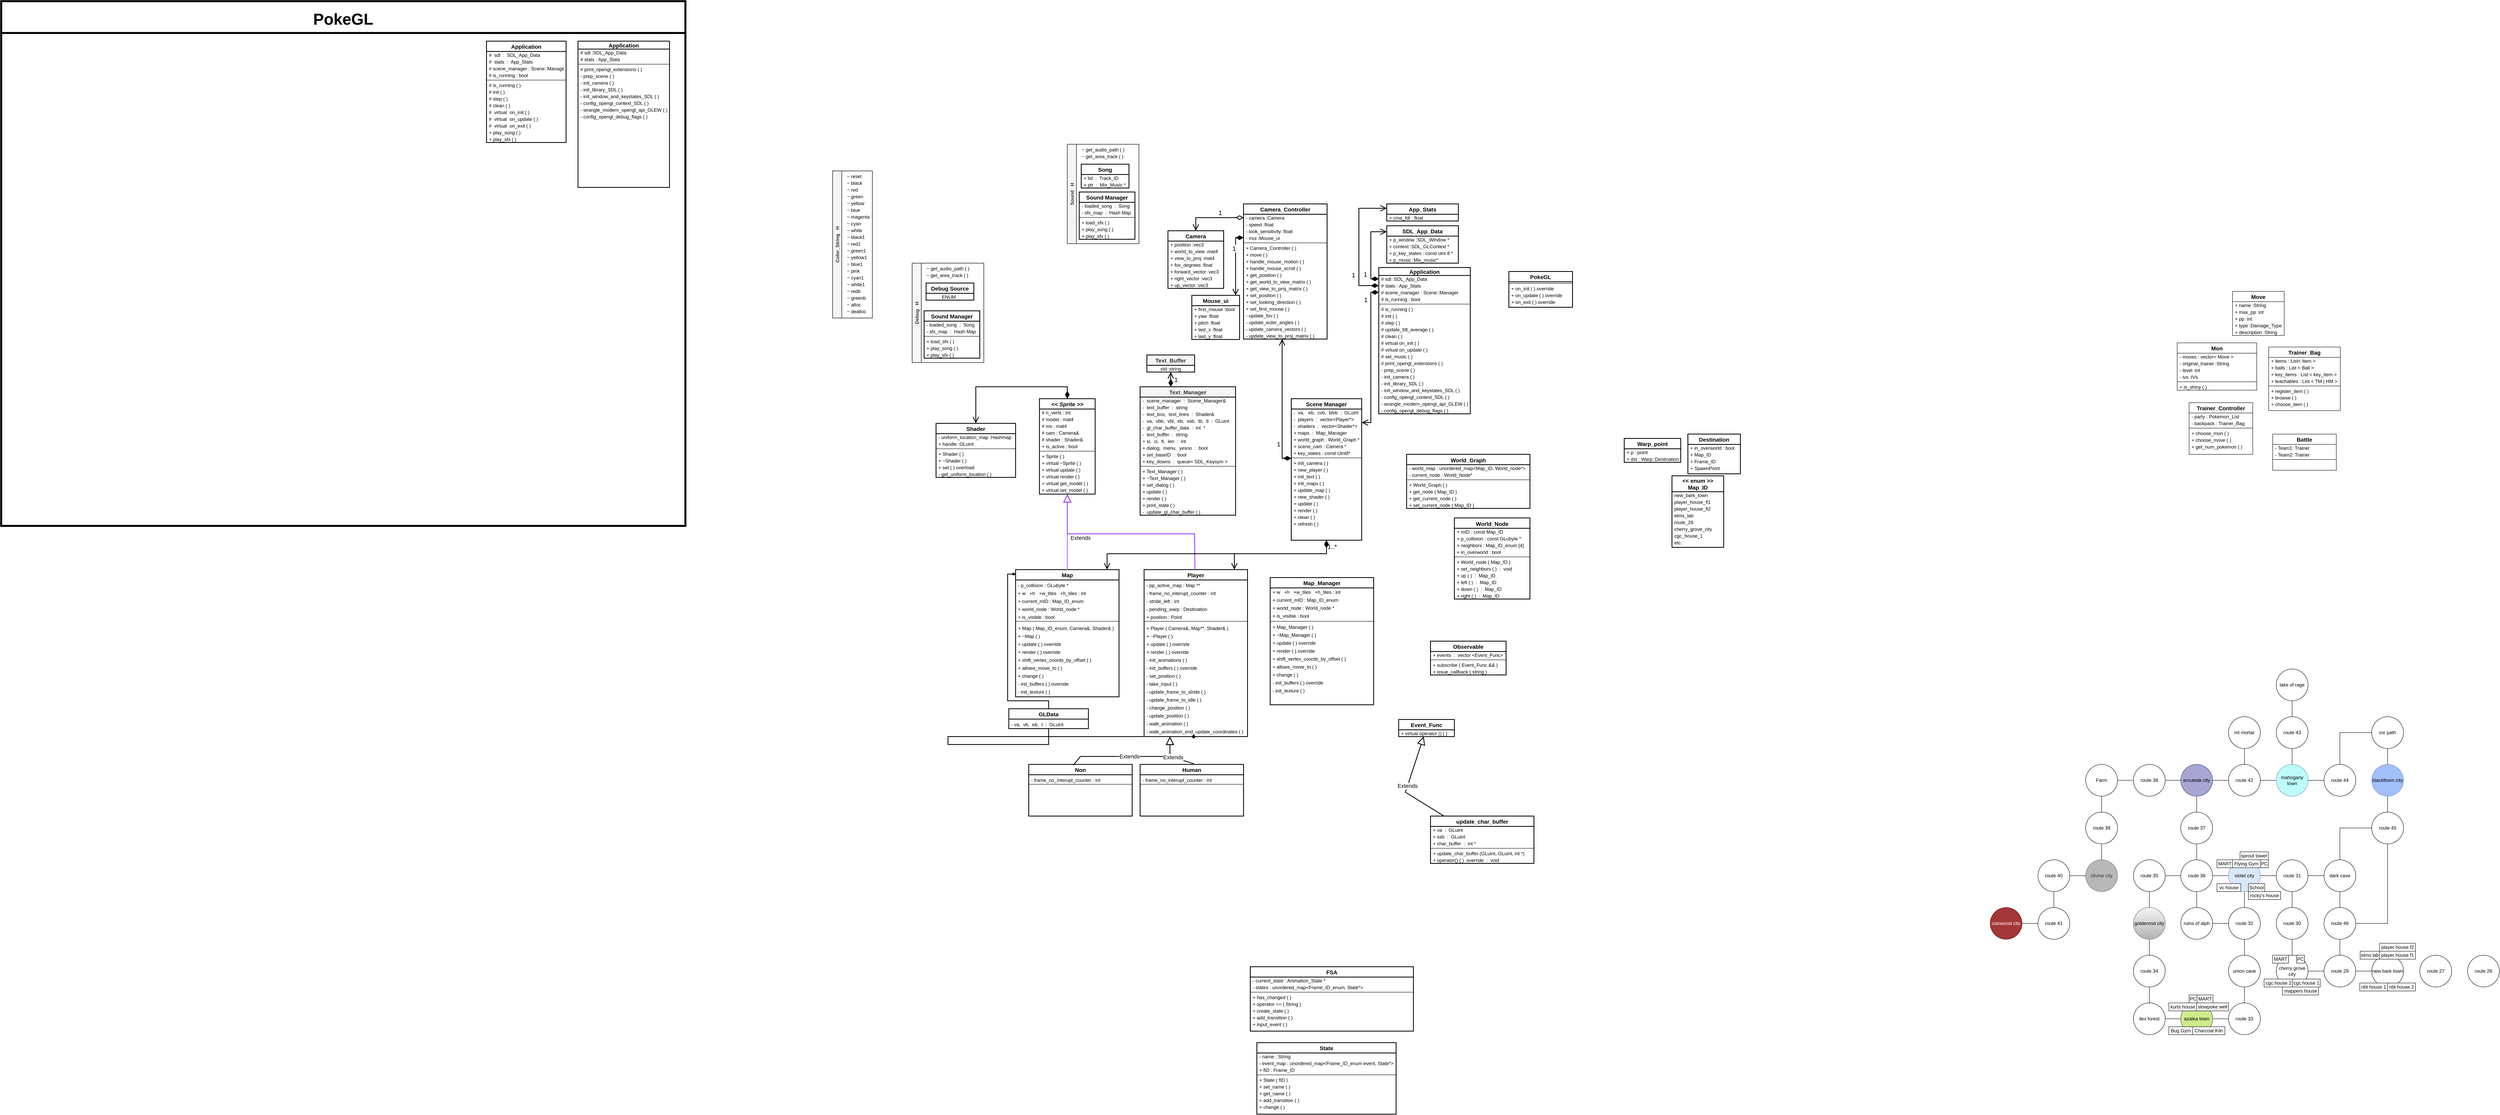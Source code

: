 <mxfile version="16.0.0" type="device"><diagram id="C5RBs43oDa-KdzZeNtuy" name="Page-1"><mxGraphModel dx="4922" dy="2956" grid="1" gridSize="10" guides="1" tooltips="1" connect="1" arrows="1" fold="1" page="1" pageScale="1" pageWidth="827" pageHeight="1169" background="#ffffff" math="0" shadow="0"><root><mxCell id="WIyWlLk6GJQsqaUBKTNV-0"/><mxCell id="WIyWlLk6GJQsqaUBKTNV-1" parent="WIyWlLk6GJQsqaUBKTNV-0"/><mxCell id="zkfFHV4jXpPFQw0GAbJ--0" value="Player" style="swimlane;fontStyle=1;align=center;verticalAlign=middle;childLayout=stackLayout;horizontal=1;startSize=26;horizontalStack=0;resizeParent=1;resizeLast=0;collapsible=1;marginBottom=0;rounded=0;shadow=0;strokeWidth=2;fontSize=14;" parent="WIyWlLk6GJQsqaUBKTNV-1" vertex="1"><mxGeometry x="-687" y="30" width="260" height="420" as="geometry"><mxRectangle x="230" y="140" width="160" height="26" as="alternateBounds"/></mxGeometry></mxCell><mxCell id="zkfFHV4jXpPFQw0GAbJ--3" value="- pp_active_map : Map **" style="text;align=left;verticalAlign=top;spacingLeft=4;spacingRight=4;overflow=hidden;rotatable=0;points=[[0,0.5],[1,0.5]];portConstraint=eastwest;rounded=0;shadow=0;html=0;fontStyle=0;" parent="zkfFHV4jXpPFQw0GAbJ--0" vertex="1"><mxGeometry y="26" width="260" height="20" as="geometry"/></mxCell><mxCell id="H-kcuTQwobJAQm0FvYez-4" value="- frame_no_interupt_counter : int" style="text;align=left;verticalAlign=top;spacingLeft=4;spacingRight=4;overflow=hidden;rotatable=0;points=[[0,0.5],[1,0.5]];portConstraint=eastwest;rounded=0;shadow=0;html=0;fontStyle=0;" parent="zkfFHV4jXpPFQw0GAbJ--0" vertex="1"><mxGeometry y="46" width="260" height="20" as="geometry"/></mxCell><mxCell id="H-kcuTQwobJAQm0FvYez-5" value="- stride_left : int" style="text;align=left;verticalAlign=top;spacingLeft=4;spacingRight=4;overflow=hidden;rotatable=0;points=[[0,0.5],[1,0.5]];portConstraint=eastwest;rounded=0;shadow=0;html=0;fontStyle=0;" parent="zkfFHV4jXpPFQw0GAbJ--0" vertex="1"><mxGeometry y="66" width="260" height="20" as="geometry"/></mxCell><mxCell id="zkfFHV4jXpPFQw0GAbJ--5" value="- pending_warp : Destination" style="text;align=left;verticalAlign=top;spacingLeft=4;spacingRight=4;overflow=hidden;rotatable=0;points=[[0,0.5],[1,0.5]];portConstraint=eastwest;fontStyle=0;" parent="zkfFHV4jXpPFQw0GAbJ--0" vertex="1"><mxGeometry y="86" width="260" height="20" as="geometry"/></mxCell><mxCell id="H-kcuTQwobJAQm0FvYez-6" value="+ position : Point " style="text;align=left;verticalAlign=top;spacingLeft=4;spacingRight=4;overflow=hidden;rotatable=0;points=[[0,0.5],[1,0.5]];portConstraint=eastwest;fontStyle=0;" parent="zkfFHV4jXpPFQw0GAbJ--0" vertex="1"><mxGeometry y="106" width="260" height="20" as="geometry"/></mxCell><mxCell id="zkfFHV4jXpPFQw0GAbJ--4" value="" style="line;html=1;strokeWidth=1;align=left;verticalAlign=middle;spacingTop=-1;spacingLeft=3;spacingRight=3;rotatable=0;labelPosition=right;points=[];portConstraint=eastwest;" parent="zkfFHV4jXpPFQw0GAbJ--0" vertex="1"><mxGeometry y="126" width="260" height="8" as="geometry"/></mxCell><mxCell id="H-kcuTQwobJAQm0FvYez-9" value="+ Player ( Camera&amp;, Map**, Shader&amp; ) " style="text;align=left;verticalAlign=top;spacingLeft=4;spacingRight=4;overflow=hidden;rotatable=0;points=[[0,0.5],[1,0.5]];portConstraint=eastwest;fontStyle=0;" parent="zkfFHV4jXpPFQw0GAbJ--0" vertex="1"><mxGeometry y="134" width="260" height="20" as="geometry"/></mxCell><mxCell id="H-kcuTQwobJAQm0FvYez-10" value="+ ~Player ( )" style="text;align=left;verticalAlign=top;spacingLeft=4;spacingRight=4;overflow=hidden;rotatable=0;points=[[0,0.5],[1,0.5]];portConstraint=eastwest;fontStyle=0;" parent="zkfFHV4jXpPFQw0GAbJ--0" vertex="1"><mxGeometry y="154" width="260" height="20" as="geometry"/></mxCell><mxCell id="H-kcuTQwobJAQm0FvYez-15" value="+ update ( ) override" style="text;align=left;verticalAlign=top;spacingLeft=4;spacingRight=4;overflow=hidden;rotatable=0;points=[[0,0.5],[1,0.5]];portConstraint=eastwest;fontStyle=0;" parent="zkfFHV4jXpPFQw0GAbJ--0" vertex="1"><mxGeometry y="174" width="260" height="20" as="geometry"/></mxCell><mxCell id="H-kcuTQwobJAQm0FvYez-16" value="+ render ( ) override" style="text;align=left;verticalAlign=top;spacingLeft=4;spacingRight=4;overflow=hidden;rotatable=0;points=[[0,0.5],[1,0.5]];portConstraint=eastwest;fontStyle=0;" parent="zkfFHV4jXpPFQw0GAbJ--0" vertex="1"><mxGeometry y="194" width="260" height="20" as="geometry"/></mxCell><mxCell id="H-kcuTQwobJAQm0FvYez-13" value="- init_animations ( )" style="text;align=left;verticalAlign=top;spacingLeft=4;spacingRight=4;overflow=hidden;rotatable=0;points=[[0,0.5],[1,0.5]];portConstraint=eastwest;fontStyle=0;" parent="zkfFHV4jXpPFQw0GAbJ--0" vertex="1"><mxGeometry y="214" width="260" height="20" as="geometry"/></mxCell><mxCell id="H-kcuTQwobJAQm0FvYez-14" value="- init_buffers ( ) override" style="text;align=left;verticalAlign=top;spacingLeft=4;spacingRight=4;overflow=hidden;rotatable=0;points=[[0,0.5],[1,0.5]];portConstraint=eastwest;fontStyle=0;" parent="zkfFHV4jXpPFQw0GAbJ--0" vertex="1"><mxGeometry y="234" width="260" height="20" as="geometry"/></mxCell><mxCell id="H-kcuTQwobJAQm0FvYez-17" value="- set_position ( )" style="text;align=left;verticalAlign=top;spacingLeft=4;spacingRight=4;overflow=hidden;rotatable=0;points=[[0,0.5],[1,0.5]];portConstraint=eastwest;fontStyle=0;" parent="zkfFHV4jXpPFQw0GAbJ--0" vertex="1"><mxGeometry y="254" width="260" height="20" as="geometry"/></mxCell><mxCell id="H-kcuTQwobJAQm0FvYez-18" value="- take_input ( )" style="text;align=left;verticalAlign=top;spacingLeft=4;spacingRight=4;overflow=hidden;rotatable=0;points=[[0,0.5],[1,0.5]];portConstraint=eastwest;fontStyle=0;" parent="zkfFHV4jXpPFQw0GAbJ--0" vertex="1"><mxGeometry y="274" width="260" height="20" as="geometry"/></mxCell><mxCell id="H-kcuTQwobJAQm0FvYez-19" value="- update_frame_to_stride ( )" style="text;align=left;verticalAlign=top;spacingLeft=4;spacingRight=4;overflow=hidden;rotatable=0;points=[[0,0.5],[1,0.5]];portConstraint=eastwest;fontStyle=0;" parent="zkfFHV4jXpPFQw0GAbJ--0" vertex="1"><mxGeometry y="294" width="260" height="20" as="geometry"/></mxCell><mxCell id="H-kcuTQwobJAQm0FvYez-20" value="- update_frame_to_idle ( )" style="text;align=left;verticalAlign=top;spacingLeft=4;spacingRight=4;overflow=hidden;rotatable=0;points=[[0,0.5],[1,0.5]];portConstraint=eastwest;fontStyle=0;" parent="zkfFHV4jXpPFQw0GAbJ--0" vertex="1"><mxGeometry y="314" width="260" height="20" as="geometry"/></mxCell><mxCell id="H-kcuTQwobJAQm0FvYez-21" value="- change_position ( )" style="text;align=left;verticalAlign=top;spacingLeft=4;spacingRight=4;overflow=hidden;rotatable=0;points=[[0,0.5],[1,0.5]];portConstraint=eastwest;fontStyle=0;" parent="zkfFHV4jXpPFQw0GAbJ--0" vertex="1"><mxGeometry y="334" width="260" height="20" as="geometry"/></mxCell><mxCell id="H-kcuTQwobJAQm0FvYez-22" value="- update_position ( )" style="text;align=left;verticalAlign=top;spacingLeft=4;spacingRight=4;overflow=hidden;rotatable=0;points=[[0,0.5],[1,0.5]];portConstraint=eastwest;fontStyle=0;" parent="zkfFHV4jXpPFQw0GAbJ--0" vertex="1"><mxGeometry y="354" width="260" height="20" as="geometry"/></mxCell><mxCell id="H-kcuTQwobJAQm0FvYez-23" value="- walk_animation ( )" style="text;align=left;verticalAlign=top;spacingLeft=4;spacingRight=4;overflow=hidden;rotatable=0;points=[[0,0.5],[1,0.5]];portConstraint=eastwest;fontStyle=0;" parent="zkfFHV4jXpPFQw0GAbJ--0" vertex="1"><mxGeometry y="374" width="260" height="20" as="geometry"/></mxCell><mxCell id="H-kcuTQwobJAQm0FvYez-24" value="- walk_animation_end_update_coordinates ( )" style="text;align=left;verticalAlign=top;spacingLeft=4;spacingRight=4;overflow=hidden;rotatable=0;points=[[0,0.5],[1,0.5]];portConstraint=eastwest;fontStyle=0;" parent="zkfFHV4jXpPFQw0GAbJ--0" vertex="1"><mxGeometry y="394" width="260" height="20" as="geometry"/></mxCell><mxCell id="zkfFHV4jXpPFQw0GAbJ--17" value="Scene Manager" style="swimlane;fontStyle=1;align=center;verticalAlign=middle;childLayout=stackLayout;horizontal=1;startSize=26;horizontalStack=0;resizeParent=1;resizeLast=0;collapsible=1;marginBottom=0;rounded=0;shadow=0;strokeWidth=2;fontSize=14;" parent="WIyWlLk6GJQsqaUBKTNV-1" vertex="1"><mxGeometry x="-317" y="-400" width="177" height="356" as="geometry"><mxRectangle x="550" y="140" width="160" height="26" as="alternateBounds"/></mxGeometry></mxCell><mxCell id="7Tfbn3oQuIgkxYtOv3EY-25" value="-  va,   eb,  cvb,  blvb  :  GLuint" style="text;align=left;verticalAlign=middle;spacingLeft=4;spacingRight=4;overflow=hidden;rotatable=0;points=[[0,0.5],[1,0.5]];portConstraint=eastwest;fontStyle=0;" parent="zkfFHV4jXpPFQw0GAbJ--17" vertex="1"><mxGeometry y="26" width="177" height="17" as="geometry"/></mxCell><mxCell id="zkfFHV4jXpPFQw0GAbJ--18" value="-  players  :  vector&lt;Player*&gt;" style="text;align=left;verticalAlign=middle;spacingLeft=4;spacingRight=4;overflow=hidden;rotatable=0;points=[[0,0.5],[1,0.5]];portConstraint=eastwest;fontStyle=0;" parent="zkfFHV4jXpPFQw0GAbJ--17" vertex="1"><mxGeometry y="43" width="177" height="17" as="geometry"/></mxCell><mxCell id="zkfFHV4jXpPFQw0GAbJ--20" value="-  shaders  :  vector&lt;Shader*&gt;" style="text;align=left;verticalAlign=middle;spacingLeft=4;spacingRight=4;overflow=hidden;rotatable=0;points=[[0,0.5],[1,0.5]];portConstraint=eastwest;rounded=0;shadow=0;html=0;fontStyle=0;" parent="zkfFHV4jXpPFQw0GAbJ--17" vertex="1"><mxGeometry y="60" width="177" height="17" as="geometry"/></mxCell><mxCell id="zkfFHV4jXpPFQw0GAbJ--19" value="+ maps  :  Map_Manager" style="text;align=left;verticalAlign=middle;spacingLeft=4;spacingRight=4;overflow=hidden;rotatable=0;points=[[0,0.5],[1,0.5]];portConstraint=eastwest;rounded=0;shadow=0;html=0;fontStyle=0;" parent="zkfFHV4jXpPFQw0GAbJ--17" vertex="1"><mxGeometry y="77" width="177" height="17" as="geometry"/></mxCell><mxCell id="Yr0I7_DYCiGAU7oiJ1rn-9" value="+ world_graph : World_Graph *" style="text;align=left;verticalAlign=middle;spacingLeft=4;spacingRight=4;overflow=hidden;rotatable=0;points=[[0,0.5],[1,0.5]];portConstraint=eastwest;rounded=0;shadow=0;html=0;fontStyle=0;" parent="zkfFHV4jXpPFQw0GAbJ--17" vertex="1"><mxGeometry y="94" width="177" height="17" as="geometry"/></mxCell><mxCell id="zkfFHV4jXpPFQw0GAbJ--21" value="+ scene_cam : Camera * " style="text;align=left;verticalAlign=middle;spacingLeft=4;spacingRight=4;overflow=hidden;rotatable=0;points=[[0,0.5],[1,0.5]];portConstraint=eastwest;rounded=0;shadow=0;html=0;fontStyle=0;" parent="zkfFHV4jXpPFQw0GAbJ--17" vertex="1"><mxGeometry y="111" width="177" height="17" as="geometry"/></mxCell><mxCell id="zkfFHV4jXpPFQw0GAbJ--22" value="+ key_states : const Uint8*" style="text;align=left;verticalAlign=middle;spacingLeft=4;spacingRight=4;overflow=hidden;rotatable=0;points=[[0,0.5],[1,0.5]];portConstraint=eastwest;rounded=0;shadow=0;html=0;fontStyle=0;" parent="zkfFHV4jXpPFQw0GAbJ--17" vertex="1"><mxGeometry y="128" width="177" height="17" as="geometry"/></mxCell><mxCell id="zkfFHV4jXpPFQw0GAbJ--23" value="" style="line;html=1;strokeWidth=1;align=left;verticalAlign=middle;spacingTop=-1;spacingLeft=3;spacingRight=3;rotatable=0;labelPosition=right;points=[];portConstraint=eastwest;" parent="zkfFHV4jXpPFQw0GAbJ--17" vertex="1"><mxGeometry y="145" width="177" height="8" as="geometry"/></mxCell><mxCell id="zkfFHV4jXpPFQw0GAbJ--24" value="+ init_camera ( )" style="text;align=left;verticalAlign=middle;spacingLeft=4;spacingRight=4;overflow=hidden;rotatable=0;points=[[0,0.5],[1,0.5]];portConstraint=eastwest;fontStyle=0;" parent="zkfFHV4jXpPFQw0GAbJ--17" vertex="1"><mxGeometry y="153" width="177" height="17" as="geometry"/></mxCell><mxCell id="zkfFHV4jXpPFQw0GAbJ--25" value="+ new_player ( )" style="text;align=left;verticalAlign=middle;spacingLeft=4;spacingRight=4;overflow=hidden;rotatable=0;points=[[0,0.5],[1,0.5]];portConstraint=eastwest;fontStyle=0;" parent="zkfFHV4jXpPFQw0GAbJ--17" vertex="1"><mxGeometry y="170" width="177" height="17" as="geometry"/></mxCell><mxCell id="V7NOOXzfTrTkxiN_x2Q2-35" value="+ init_text ( )" style="text;align=left;verticalAlign=middle;spacingLeft=4;spacingRight=4;overflow=hidden;rotatable=0;points=[[0,0.5],[1,0.5]];portConstraint=eastwest;fontStyle=0;" parent="zkfFHV4jXpPFQw0GAbJ--17" vertex="1"><mxGeometry y="187" width="177" height="17" as="geometry"/></mxCell><mxCell id="H-kcuTQwobJAQm0FvYez-26" value="+ init_maps ( )" style="text;align=left;verticalAlign=middle;spacingLeft=4;spacingRight=4;overflow=hidden;rotatable=0;points=[[0,0.5],[1,0.5]];portConstraint=eastwest;fontStyle=0;" parent="zkfFHV4jXpPFQw0GAbJ--17" vertex="1"><mxGeometry y="204" width="177" height="17" as="geometry"/></mxCell><mxCell id="V7NOOXzfTrTkxiN_x2Q2-36" value="+ update_map ( )" style="text;align=left;verticalAlign=middle;spacingLeft=4;spacingRight=4;overflow=hidden;rotatable=0;points=[[0,0.5],[1,0.5]];portConstraint=eastwest;fontStyle=0;" parent="zkfFHV4jXpPFQw0GAbJ--17" vertex="1"><mxGeometry y="221" width="177" height="17" as="geometry"/></mxCell><mxCell id="H-kcuTQwobJAQm0FvYez-27" value="+ new_shader ( )" style="text;align=left;verticalAlign=middle;spacingLeft=4;spacingRight=4;overflow=hidden;rotatable=0;points=[[0,0.5],[1,0.5]];portConstraint=eastwest;fontStyle=0;" parent="zkfFHV4jXpPFQw0GAbJ--17" vertex="1"><mxGeometry y="238" width="177" height="17" as="geometry"/></mxCell><mxCell id="H-kcuTQwobJAQm0FvYez-28" value="+ update ( )" style="text;align=left;verticalAlign=middle;spacingLeft=4;spacingRight=4;overflow=hidden;rotatable=0;points=[[0,0.5],[1,0.5]];portConstraint=eastwest;fontStyle=0;" parent="zkfFHV4jXpPFQw0GAbJ--17" vertex="1"><mxGeometry y="255" width="177" height="17" as="geometry"/></mxCell><mxCell id="H-kcuTQwobJAQm0FvYez-29" value="+ render ( )" style="text;align=left;verticalAlign=middle;spacingLeft=4;spacingRight=4;overflow=hidden;rotatable=0;points=[[0,0.5],[1,0.5]];portConstraint=eastwest;fontStyle=0;" parent="zkfFHV4jXpPFQw0GAbJ--17" vertex="1"><mxGeometry y="272" width="177" height="17" as="geometry"/></mxCell><mxCell id="H-kcuTQwobJAQm0FvYez-30" value="+ clean ( )" style="text;align=left;verticalAlign=middle;spacingLeft=4;spacingRight=4;overflow=hidden;rotatable=0;points=[[0,0.5],[1,0.5]];portConstraint=eastwest;fontStyle=0;" parent="zkfFHV4jXpPFQw0GAbJ--17" vertex="1"><mxGeometry y="289" width="177" height="17" as="geometry"/></mxCell><mxCell id="H-kcuTQwobJAQm0FvYez-31" value="+ refresh ( )" style="text;align=left;verticalAlign=middle;spacingLeft=4;spacingRight=4;overflow=hidden;rotatable=0;points=[[0,0.5],[1,0.5]];portConstraint=eastwest;fontStyle=0;" parent="zkfFHV4jXpPFQw0GAbJ--17" vertex="1"><mxGeometry y="306" width="177" height="17" as="geometry"/></mxCell><mxCell id="H-kcuTQwobJAQm0FvYez-32" value="Map" style="swimlane;fontStyle=1;align=center;verticalAlign=middle;childLayout=stackLayout;horizontal=1;startSize=26;horizontalStack=0;resizeParent=1;resizeLast=0;collapsible=1;marginBottom=0;rounded=0;shadow=0;strokeWidth=2;fontSize=14;" parent="WIyWlLk6GJQsqaUBKTNV-1" vertex="1"><mxGeometry x="-1010" y="30" width="260" height="320" as="geometry"><mxRectangle x="230" y="140" width="160" height="26" as="alternateBounds"/></mxGeometry></mxCell><mxCell id="H-kcuTQwobJAQm0FvYez-35" value="- p_collision : GLubyte *" style="text;align=left;verticalAlign=top;spacingLeft=4;spacingRight=4;overflow=hidden;rotatable=0;points=[[0,0.5],[1,0.5]];portConstraint=eastwest;rounded=0;shadow=0;html=0;fontStyle=0;" parent="H-kcuTQwobJAQm0FvYez-32" vertex="1"><mxGeometry y="26" width="260" height="20" as="geometry"/></mxCell><mxCell id="H-kcuTQwobJAQm0FvYez-36" value="+ w   +h   +w_tiles   +h_tiles : int" style="text;align=left;verticalAlign=top;spacingLeft=4;spacingRight=4;overflow=hidden;rotatable=0;points=[[0,0.5],[1,0.5]];portConstraint=eastwest;rounded=0;shadow=0;html=0;fontStyle=0;" parent="H-kcuTQwobJAQm0FvYez-32" vertex="1"><mxGeometry y="46" width="260" height="20" as="geometry"/></mxCell><mxCell id="H-kcuTQwobJAQm0FvYez-37" value="+ current_mID : Map_ID_enum" style="text;align=left;verticalAlign=top;spacingLeft=4;spacingRight=4;overflow=hidden;rotatable=0;points=[[0,0.5],[1,0.5]];portConstraint=eastwest;rounded=0;shadow=0;html=0;fontStyle=0;" parent="H-kcuTQwobJAQm0FvYez-32" vertex="1"><mxGeometry y="66" width="260" height="20" as="geometry"/></mxCell><mxCell id="H-kcuTQwobJAQm0FvYez-38" value="+ world_node : World_node *" style="text;align=left;verticalAlign=top;spacingLeft=4;spacingRight=4;overflow=hidden;rotatable=0;points=[[0,0.5],[1,0.5]];portConstraint=eastwest;fontStyle=0;" parent="H-kcuTQwobJAQm0FvYez-32" vertex="1"><mxGeometry y="86" width="260" height="20" as="geometry"/></mxCell><mxCell id="H-kcuTQwobJAQm0FvYez-39" value="+ is_visible : bool" style="text;align=left;verticalAlign=top;spacingLeft=4;spacingRight=4;overflow=hidden;rotatable=0;points=[[0,0.5],[1,0.5]];portConstraint=eastwest;fontStyle=0;" parent="H-kcuTQwobJAQm0FvYez-32" vertex="1"><mxGeometry y="106" width="260" height="20" as="geometry"/></mxCell><mxCell id="H-kcuTQwobJAQm0FvYez-40" value="" style="line;html=1;strokeWidth=1;align=left;verticalAlign=middle;spacingTop=-1;spacingLeft=3;spacingRight=3;rotatable=0;labelPosition=right;points=[];portConstraint=eastwest;" parent="H-kcuTQwobJAQm0FvYez-32" vertex="1"><mxGeometry y="126" width="260" height="8" as="geometry"/></mxCell><mxCell id="H-kcuTQwobJAQm0FvYez-41" value="+ Map ( Map_ID_enum, Camera&amp;, Shader&amp; ) " style="text;align=left;verticalAlign=top;spacingLeft=4;spacingRight=4;overflow=hidden;rotatable=0;points=[[0,0.5],[1,0.5]];portConstraint=eastwest;fontStyle=0;" parent="H-kcuTQwobJAQm0FvYez-32" vertex="1"><mxGeometry y="134" width="260" height="20" as="geometry"/></mxCell><mxCell id="H-kcuTQwobJAQm0FvYez-42" value="+ ~Map ( )" style="text;align=left;verticalAlign=top;spacingLeft=4;spacingRight=4;overflow=hidden;rotatable=0;points=[[0,0.5],[1,0.5]];portConstraint=eastwest;fontStyle=0;" parent="H-kcuTQwobJAQm0FvYez-32" vertex="1"><mxGeometry y="154" width="260" height="20" as="geometry"/></mxCell><mxCell id="H-kcuTQwobJAQm0FvYez-43" value="+ update ( ) override" style="text;align=left;verticalAlign=top;spacingLeft=4;spacingRight=4;overflow=hidden;rotatable=0;points=[[0,0.5],[1,0.5]];portConstraint=eastwest;fontStyle=0;" parent="H-kcuTQwobJAQm0FvYez-32" vertex="1"><mxGeometry y="174" width="260" height="20" as="geometry"/></mxCell><mxCell id="H-kcuTQwobJAQm0FvYez-44" value="+ render ( ) override" style="text;align=left;verticalAlign=top;spacingLeft=4;spacingRight=4;overflow=hidden;rotatable=0;points=[[0,0.5],[1,0.5]];portConstraint=eastwest;fontStyle=0;" parent="H-kcuTQwobJAQm0FvYez-32" vertex="1"><mxGeometry y="194" width="260" height="20" as="geometry"/></mxCell><mxCell id="H-kcuTQwobJAQm0FvYez-47" value="+ shift_vertex_coords_by_offset ( )" style="text;align=left;verticalAlign=top;spacingLeft=4;spacingRight=4;overflow=hidden;rotatable=0;points=[[0,0.5],[1,0.5]];portConstraint=eastwest;fontStyle=0;" parent="H-kcuTQwobJAQm0FvYez-32" vertex="1"><mxGeometry y="214" width="260" height="20" as="geometry"/></mxCell><mxCell id="H-kcuTQwobJAQm0FvYez-48" value="+ allows_move_to ( )" style="text;align=left;verticalAlign=top;spacingLeft=4;spacingRight=4;overflow=hidden;rotatable=0;points=[[0,0.5],[1,0.5]];portConstraint=eastwest;fontStyle=0;" parent="H-kcuTQwobJAQm0FvYez-32" vertex="1"><mxGeometry y="234" width="260" height="20" as="geometry"/></mxCell><mxCell id="H-kcuTQwobJAQm0FvYez-49" value="+ change ( )" style="text;align=left;verticalAlign=top;spacingLeft=4;spacingRight=4;overflow=hidden;rotatable=0;points=[[0,0.5],[1,0.5]];portConstraint=eastwest;fontStyle=0;" parent="H-kcuTQwobJAQm0FvYez-32" vertex="1"><mxGeometry y="254" width="260" height="20" as="geometry"/></mxCell><mxCell id="H-kcuTQwobJAQm0FvYez-46" value="- init_buffers ( ) override" style="text;align=left;verticalAlign=top;spacingLeft=4;spacingRight=4;overflow=hidden;rotatable=0;points=[[0,0.5],[1,0.5]];portConstraint=eastwest;fontStyle=0;" parent="H-kcuTQwobJAQm0FvYez-32" vertex="1"><mxGeometry y="274" width="260" height="20" as="geometry"/></mxCell><mxCell id="H-kcuTQwobJAQm0FvYez-45" value="- init_texture ( )" style="text;align=left;verticalAlign=top;spacingLeft=4;spacingRight=4;overflow=hidden;rotatable=0;points=[[0,0.5],[1,0.5]];portConstraint=eastwest;fontStyle=0;" parent="H-kcuTQwobJAQm0FvYez-32" vertex="1"><mxGeometry y="294" width="260" height="20" as="geometry"/></mxCell><mxCell id="H-kcuTQwobJAQm0FvYez-57" value="&lt;&lt; Sprite &gt;&gt;" style="swimlane;fontStyle=3;align=center;verticalAlign=middle;childLayout=stackLayout;horizontal=1;startSize=26;horizontalStack=0;resizeParent=1;resizeLast=0;collapsible=1;marginBottom=0;rounded=0;shadow=0;strokeWidth=2;fontSize=14;" parent="WIyWlLk6GJQsqaUBKTNV-1" vertex="1"><mxGeometry x="-950" y="-400" width="140" height="240" as="geometry"><mxRectangle x="230" y="140" width="160" height="26" as="alternateBounds"/></mxGeometry></mxCell><mxCell id="H-kcuTQwobJAQm0FvYez-58" value="# n_verts : int" style="text;align=left;verticalAlign=middle;spacingLeft=4;spacingRight=4;overflow=hidden;rotatable=0;points=[[0,0.5],[1,0.5]];portConstraint=eastwest;fontStyle=0;" parent="H-kcuTQwobJAQm0FvYez-57" vertex="1"><mxGeometry y="26" width="140" height="17" as="geometry"/></mxCell><mxCell id="H-kcuTQwobJAQm0FvYez-59" value="# model : mat4" style="text;align=left;verticalAlign=middle;spacingLeft=4;spacingRight=4;overflow=hidden;rotatable=0;points=[[0,0.5],[1,0.5]];portConstraint=eastwest;rounded=0;shadow=0;html=0;fontStyle=0;" parent="H-kcuTQwobJAQm0FvYez-57" vertex="1"><mxGeometry y="43" width="140" height="17" as="geometry"/></mxCell><mxCell id="H-kcuTQwobJAQm0FvYez-60" value="# mv : mat4" style="text;align=left;verticalAlign=middle;spacingLeft=4;spacingRight=4;overflow=hidden;rotatable=0;points=[[0,0.5],[1,0.5]];portConstraint=eastwest;rounded=0;shadow=0;html=0;fontStyle=0;" parent="H-kcuTQwobJAQm0FvYez-57" vertex="1"><mxGeometry y="60" width="140" height="17" as="geometry"/></mxCell><mxCell id="H-kcuTQwobJAQm0FvYez-61" value="# cam : Camera&amp;" style="text;align=left;verticalAlign=middle;spacingLeft=4;spacingRight=4;overflow=hidden;rotatable=0;points=[[0,0.5],[1,0.5]];portConstraint=eastwest;rounded=0;shadow=0;html=0;fontStyle=0;" parent="H-kcuTQwobJAQm0FvYez-57" vertex="1"><mxGeometry y="77" width="140" height="17" as="geometry"/></mxCell><mxCell id="H-kcuTQwobJAQm0FvYez-62" value="# shader : Shader&amp;" style="text;align=left;verticalAlign=middle;spacingLeft=4;spacingRight=4;overflow=hidden;rotatable=0;points=[[0,0.5],[1,0.5]];portConstraint=eastwest;rounded=0;shadow=0;html=0;fontStyle=0;" parent="H-kcuTQwobJAQm0FvYez-57" vertex="1"><mxGeometry y="94" width="140" height="17" as="geometry"/></mxCell><mxCell id="H-kcuTQwobJAQm0FvYez-63" value="+ is_active : bool" style="text;align=left;verticalAlign=middle;spacingLeft=4;spacingRight=4;overflow=hidden;rotatable=0;points=[[0,0.5],[1,0.5]];portConstraint=eastwest;fontStyle=0;" parent="H-kcuTQwobJAQm0FvYez-57" vertex="1"><mxGeometry y="111" width="140" height="17" as="geometry"/></mxCell><mxCell id="H-kcuTQwobJAQm0FvYez-65" value="" style="line;html=1;strokeWidth=1;align=left;verticalAlign=middle;spacingTop=-1;spacingLeft=3;spacingRight=3;rotatable=0;labelPosition=right;points=[];portConstraint=eastwest;" parent="H-kcuTQwobJAQm0FvYez-57" vertex="1"><mxGeometry y="128" width="140" height="8" as="geometry"/></mxCell><mxCell id="H-kcuTQwobJAQm0FvYez-66" value="+ Sprite ( ) " style="text;align=left;verticalAlign=middle;spacingLeft=4;spacingRight=4;overflow=hidden;rotatable=0;points=[[0,0.5],[1,0.5]];portConstraint=eastwest;fontStyle=0;" parent="H-kcuTQwobJAQm0FvYez-57" vertex="1"><mxGeometry y="136" width="140" height="17" as="geometry"/></mxCell><mxCell id="H-kcuTQwobJAQm0FvYez-67" value="+ virtual ~Sprite ( )" style="text;align=left;verticalAlign=middle;spacingLeft=4;spacingRight=4;overflow=hidden;rotatable=0;points=[[0,0.5],[1,0.5]];portConstraint=eastwest;fontStyle=0;" parent="H-kcuTQwobJAQm0FvYez-57" vertex="1"><mxGeometry y="153" width="140" height="17" as="geometry"/></mxCell><mxCell id="H-kcuTQwobJAQm0FvYez-68" value="+ virtual update ( )" style="text;align=left;verticalAlign=middle;spacingLeft=4;spacingRight=4;overflow=hidden;rotatable=0;points=[[0,0.5],[1,0.5]];portConstraint=eastwest;fontStyle=0;fontSize=12;" parent="H-kcuTQwobJAQm0FvYez-57" vertex="1"><mxGeometry y="170" width="140" height="17" as="geometry"/></mxCell><mxCell id="H-kcuTQwobJAQm0FvYez-69" value="+ virtual render ( )" style="text;align=left;verticalAlign=middle;spacingLeft=4;spacingRight=4;overflow=hidden;rotatable=0;points=[[0,0.5],[1,0.5]];portConstraint=eastwest;fontStyle=0;" parent="H-kcuTQwobJAQm0FvYez-57" vertex="1"><mxGeometry y="187" width="140" height="17" as="geometry"/></mxCell><mxCell id="H-kcuTQwobJAQm0FvYez-70" value="+ virtual get_model ( )" style="text;align=left;verticalAlign=middle;spacingLeft=4;spacingRight=4;overflow=hidden;rotatable=0;points=[[0,0.5],[1,0.5]];portConstraint=eastwest;fontStyle=0;" parent="H-kcuTQwobJAQm0FvYez-57" vertex="1"><mxGeometry y="204" width="140" height="17" as="geometry"/></mxCell><mxCell id="H-kcuTQwobJAQm0FvYez-71" value="+ virtual set_model ( )" style="text;align=left;verticalAlign=middle;spacingLeft=4;spacingRight=4;overflow=hidden;rotatable=0;points=[[0,0.5],[1,0.5]];portConstraint=eastwest;fontStyle=0;" parent="H-kcuTQwobJAQm0FvYez-57" vertex="1"><mxGeometry y="221" width="140" height="17" as="geometry"/></mxCell><mxCell id="H-kcuTQwobJAQm0FvYez-77" value="Application" style="swimlane;fontStyle=1;align=center;verticalAlign=middle;childLayout=stackLayout;horizontal=1;startSize=20;horizontalStack=0;resizeParent=1;resizeLast=0;collapsible=1;marginBottom=0;rounded=0;shadow=0;strokeWidth=2;fontSize=14;" parent="WIyWlLk6GJQsqaUBKTNV-1" vertex="1"><mxGeometry x="-97" y="-730" width="230" height="368" as="geometry"><mxRectangle x="230" y="140" width="160" height="26" as="alternateBounds"/></mxGeometry></mxCell><mxCell id="H-kcuTQwobJAQm0FvYez-78" value="# sdl :SDL_App_Data" style="text;align=left;verticalAlign=middle;spacingLeft=4;spacingRight=4;overflow=hidden;rotatable=0;points=[[0,0.5],[1,0.5]];portConstraint=eastwest;fontStyle=0;" parent="H-kcuTQwobJAQm0FvYez-77" vertex="1"><mxGeometry y="20" width="230" height="17" as="geometry"/></mxCell><mxCell id="Yr0I7_DYCiGAU7oiJ1rn-1" value="# stats : App_Stats" style="text;align=left;verticalAlign=middle;spacingLeft=4;spacingRight=4;overflow=hidden;rotatable=0;points=[[0,0.5],[1,0.5]];portConstraint=eastwest;fontStyle=0;" parent="H-kcuTQwobJAQm0FvYez-77" vertex="1"><mxGeometry y="37" width="230" height="17" as="geometry"/></mxCell><mxCell id="H-kcuTQwobJAQm0FvYez-83" value="# scene_manager : Scene::Manager" style="text;align=left;verticalAlign=middle;spacingLeft=4;spacingRight=4;overflow=hidden;rotatable=0;points=[[0,0.5],[1,0.5]];portConstraint=eastwest;fontStyle=0;" parent="H-kcuTQwobJAQm0FvYez-77" vertex="1"><mxGeometry y="54" width="230" height="17" as="geometry"/></mxCell><mxCell id="H-kcuTQwobJAQm0FvYez-82" value="# is_running : bool" style="text;align=left;verticalAlign=middle;spacingLeft=4;spacingRight=4;overflow=hidden;rotatable=0;points=[[0,0.5],[1,0.5]];portConstraint=eastwest;rounded=0;shadow=0;html=0;fontStyle=0;" parent="H-kcuTQwobJAQm0FvYez-77" vertex="1"><mxGeometry y="71" width="230" height="17" as="geometry"/></mxCell><mxCell id="H-kcuTQwobJAQm0FvYez-85" value="" style="line;html=1;strokeWidth=1;align=left;verticalAlign=middle;spacingTop=-1;spacingLeft=3;spacingRight=3;rotatable=0;labelPosition=right;points=[];portConstraint=eastwest;" parent="H-kcuTQwobJAQm0FvYez-77" vertex="1"><mxGeometry y="88" width="230" height="8" as="geometry"/></mxCell><mxCell id="H-kcuTQwobJAQm0FvYez-91" value="# is_running ( )" style="text;align=left;verticalAlign=middle;spacingLeft=4;spacingRight=4;overflow=hidden;rotatable=0;points=[[0,0.5],[1,0.5]];portConstraint=eastwest;fontStyle=0;" parent="H-kcuTQwobJAQm0FvYez-77" vertex="1"><mxGeometry y="96" width="230" height="17" as="geometry"/></mxCell><mxCell id="H-kcuTQwobJAQm0FvYez-86" value="# init ( )" style="text;align=left;verticalAlign=middle;spacingLeft=4;spacingRight=4;overflow=hidden;rotatable=0;points=[[0,0.5],[1,0.5]];portConstraint=eastwest;fontStyle=0;" parent="H-kcuTQwobJAQm0FvYez-77" vertex="1"><mxGeometry y="113" width="230" height="17" as="geometry"/></mxCell><mxCell id="H-kcuTQwobJAQm0FvYez-87" value="# step ( )" style="text;align=left;verticalAlign=middle;spacingLeft=4;spacingRight=4;overflow=hidden;rotatable=0;points=[[0,0.5],[1,0.5]];portConstraint=eastwest;fontStyle=0;" parent="H-kcuTQwobJAQm0FvYez-77" vertex="1"><mxGeometry y="130" width="230" height="17" as="geometry"/></mxCell><mxCell id="Yr0I7_DYCiGAU7oiJ1rn-0" value="# update_fdt_average ( )" style="text;align=left;verticalAlign=middle;spacingLeft=4;spacingRight=4;overflow=hidden;rotatable=0;points=[[0,0.5],[1,0.5]];portConstraint=eastwest;fontStyle=0;" parent="H-kcuTQwobJAQm0FvYez-77" vertex="1"><mxGeometry y="147" width="230" height="17" as="geometry"/></mxCell><mxCell id="H-kcuTQwobJAQm0FvYez-90" value="# clean ( )" style="text;align=left;verticalAlign=middle;spacingLeft=4;spacingRight=4;overflow=hidden;rotatable=0;points=[[0,0.5],[1,0.5]];portConstraint=eastwest;fontStyle=0;" parent="H-kcuTQwobJAQm0FvYez-77" vertex="1"><mxGeometry y="164" width="230" height="17" as="geometry"/></mxCell><mxCell id="H-kcuTQwobJAQm0FvYez-92" value="# virtual on_init ( )" style="text;align=left;verticalAlign=middle;spacingLeft=4;spacingRight=4;overflow=hidden;rotatable=0;points=[[0,0.5],[1,0.5]];portConstraint=eastwest;fontStyle=0;" parent="H-kcuTQwobJAQm0FvYez-77" vertex="1"><mxGeometry y="181" width="230" height="17" as="geometry"/></mxCell><mxCell id="H-kcuTQwobJAQm0FvYez-93" value="# virtual on_update ( )" style="text;align=left;verticalAlign=middle;spacingLeft=4;spacingRight=4;overflow=hidden;rotatable=0;points=[[0,0.5],[1,0.5]];portConstraint=eastwest;fontStyle=0;" parent="H-kcuTQwobJAQm0FvYez-77" vertex="1"><mxGeometry y="198" width="230" height="17" as="geometry"/></mxCell><mxCell id="H-kcuTQwobJAQm0FvYez-101" value="# set_music ( )" style="text;align=left;verticalAlign=middle;spacingLeft=4;spacingRight=4;overflow=hidden;rotatable=0;points=[[0,0.5],[1,0.5]];portConstraint=eastwest;fontStyle=0;" parent="H-kcuTQwobJAQm0FvYez-77" vertex="1"><mxGeometry y="215" width="230" height="17" as="geometry"/></mxCell><mxCell id="H-kcuTQwobJAQm0FvYez-102" value="# print_opengl_extensions ( )" style="text;align=left;verticalAlign=middle;spacingLeft=4;spacingRight=4;overflow=hidden;rotatable=0;points=[[0,0.5],[1,0.5]];portConstraint=eastwest;fontStyle=0;" parent="H-kcuTQwobJAQm0FvYez-77" vertex="1"><mxGeometry y="232" width="230" height="17" as="geometry"/></mxCell><mxCell id="H-kcuTQwobJAQm0FvYez-94" value="- prep_scene ( )" style="text;align=left;verticalAlign=middle;spacingLeft=4;spacingRight=4;overflow=hidden;rotatable=0;points=[[0,0.5],[1,0.5]];portConstraint=eastwest;fontStyle=0;" parent="H-kcuTQwobJAQm0FvYez-77" vertex="1"><mxGeometry y="249" width="230" height="17" as="geometry"/></mxCell><mxCell id="H-kcuTQwobJAQm0FvYez-95" value="- init_camera ( )" style="text;align=left;verticalAlign=middle;spacingLeft=4;spacingRight=4;overflow=hidden;rotatable=0;points=[[0,0.5],[1,0.5]];portConstraint=eastwest;fontStyle=0;" parent="H-kcuTQwobJAQm0FvYez-77" vertex="1"><mxGeometry y="266" width="230" height="17" as="geometry"/></mxCell><mxCell id="H-kcuTQwobJAQm0FvYez-96" value="- init_library_SDL ( )" style="text;align=left;verticalAlign=middle;spacingLeft=4;spacingRight=4;overflow=hidden;rotatable=0;points=[[0,0.5],[1,0.5]];portConstraint=eastwest;fontStyle=0;" parent="H-kcuTQwobJAQm0FvYez-77" vertex="1"><mxGeometry y="283" width="230" height="17" as="geometry"/></mxCell><mxCell id="H-kcuTQwobJAQm0FvYez-97" value="- init_window_and_keystates_SDL ( )" style="text;align=left;verticalAlign=middle;spacingLeft=4;spacingRight=4;overflow=hidden;rotatable=0;points=[[0,0.5],[1,0.5]];portConstraint=eastwest;fontStyle=0;" parent="H-kcuTQwobJAQm0FvYez-77" vertex="1"><mxGeometry y="300" width="230" height="17" as="geometry"/></mxCell><mxCell id="H-kcuTQwobJAQm0FvYez-98" value="- config_opengl_context_SDL ( )" style="text;align=left;verticalAlign=middle;spacingLeft=4;spacingRight=4;overflow=hidden;rotatable=0;points=[[0,0.5],[1,0.5]];portConstraint=eastwest;fontStyle=0;" parent="H-kcuTQwobJAQm0FvYez-77" vertex="1"><mxGeometry y="317" width="230" height="17" as="geometry"/></mxCell><mxCell id="H-kcuTQwobJAQm0FvYez-99" value="- wrangle_modern_opengl_api_GLEW ( )" style="text;align=left;verticalAlign=middle;spacingLeft=4;spacingRight=4;overflow=hidden;rotatable=0;points=[[0,0.5],[1,0.5]];portConstraint=eastwest;fontStyle=0;" parent="H-kcuTQwobJAQm0FvYez-77" vertex="1"><mxGeometry y="334" width="230" height="17" as="geometry"/></mxCell><mxCell id="H-kcuTQwobJAQm0FvYez-100" value="- config_opengl_debug_flags ( )" style="text;align=left;verticalAlign=middle;spacingLeft=4;spacingRight=4;overflow=hidden;rotatable=0;points=[[0,0.5],[1,0.5]];portConstraint=eastwest;fontStyle=0;" parent="H-kcuTQwobJAQm0FvYez-77" vertex="1"><mxGeometry y="351" width="230" height="17" as="geometry"/></mxCell><mxCell id="fBuZrkSpEQt2aMBAa60L-16" value="PokeGL" style="swimlane;fontStyle=1;align=center;verticalAlign=middle;childLayout=stackLayout;horizontal=1;startSize=26;horizontalStack=0;resizeParent=1;resizeLast=0;collapsible=1;marginBottom=0;rounded=0;shadow=0;strokeWidth=2;fontSize=14;" parent="WIyWlLk6GJQsqaUBKTNV-1" vertex="1"><mxGeometry x="230" y="-720" width="160" height="90" as="geometry"><mxRectangle x="230" y="140" width="160" height="26" as="alternateBounds"/></mxGeometry></mxCell><mxCell id="fBuZrkSpEQt2aMBAa60L-24" value="" style="line;html=1;strokeWidth=1;align=left;verticalAlign=middle;spacingTop=-1;spacingLeft=3;spacingRight=3;rotatable=0;labelPosition=right;points=[];portConstraint=eastwest;" parent="fBuZrkSpEQt2aMBAa60L-16" vertex="1"><mxGeometry y="26" width="160" height="8" as="geometry"/></mxCell><mxCell id="fBuZrkSpEQt2aMBAa60L-25" value="+ on_init ( ) override" style="text;align=left;verticalAlign=middle;spacingLeft=4;spacingRight=4;overflow=hidden;rotatable=0;points=[[0,0.5],[1,0.5]];portConstraint=eastwest;fontStyle=0;" parent="fBuZrkSpEQt2aMBAa60L-16" vertex="1"><mxGeometry y="34" width="160" height="17" as="geometry"/></mxCell><mxCell id="fBuZrkSpEQt2aMBAa60L-26" value="+ on_update ( ) override" style="text;align=left;verticalAlign=middle;spacingLeft=4;spacingRight=4;overflow=hidden;rotatable=0;points=[[0,0.5],[1,0.5]];portConstraint=eastwest;fontStyle=0;" parent="fBuZrkSpEQt2aMBAa60L-16" vertex="1"><mxGeometry y="51" width="160" height="17" as="geometry"/></mxCell><mxCell id="V7NOOXzfTrTkxiN_x2Q2-37" value="+ on_exit ( ) override" style="text;align=left;verticalAlign=middle;spacingLeft=4;spacingRight=4;overflow=hidden;rotatable=0;points=[[0,0.5],[1,0.5]];portConstraint=eastwest;fontStyle=0;" parent="fBuZrkSpEQt2aMBAa60L-16" vertex="1"><mxGeometry y="68" width="160" height="17" as="geometry"/></mxCell><mxCell id="fBuZrkSpEQt2aMBAa60L-46" value="&lt;&lt; enum &gt;&gt;&#10;Map_ID" style="swimlane;fontStyle=1;align=center;verticalAlign=middle;childLayout=stackLayout;horizontal=1;startSize=40;horizontalStack=0;resizeParent=1;resizeLast=0;collapsible=1;marginBottom=0;rounded=0;shadow=0;strokeWidth=2;fontSize=14;" parent="WIyWlLk6GJQsqaUBKTNV-1" vertex="1"><mxGeometry x="640" y="-206" width="130" height="180" as="geometry"><mxRectangle x="230" y="140" width="160" height="26" as="alternateBounds"/></mxGeometry></mxCell><mxCell id="fBuZrkSpEQt2aMBAa60L-49" value="new_bark_town" style="text;align=left;verticalAlign=middle;spacingLeft=4;spacingRight=4;overflow=hidden;rotatable=0;points=[[0,0.5],[1,0.5]];portConstraint=eastwest;rounded=0;shadow=0;html=0;fontStyle=0;" parent="fBuZrkSpEQt2aMBAa60L-46" vertex="1"><mxGeometry y="40" width="130" height="17" as="geometry"/></mxCell><mxCell id="fBuZrkSpEQt2aMBAa60L-47" value="player_house_fl1" style="text;align=left;verticalAlign=middle;spacingLeft=4;spacingRight=4;overflow=hidden;rotatable=0;points=[[0,0.5],[1,0.5]];portConstraint=eastwest;fontStyle=0;" parent="fBuZrkSpEQt2aMBAa60L-46" vertex="1"><mxGeometry y="57" width="130" height="17" as="geometry"/></mxCell><mxCell id="fBuZrkSpEQt2aMBAa60L-48" value="player_house_fl2" style="text;align=left;verticalAlign=middle;spacingLeft=4;spacingRight=4;overflow=hidden;rotatable=0;points=[[0,0.5],[1,0.5]];portConstraint=eastwest;rounded=0;shadow=0;html=0;fontStyle=0;" parent="fBuZrkSpEQt2aMBAa60L-46" vertex="1"><mxGeometry y="74" width="130" height="17" as="geometry"/></mxCell><mxCell id="fBuZrkSpEQt2aMBAa60L-55" value="elms_lab" style="text;align=left;verticalAlign=middle;spacingLeft=4;spacingRight=4;overflow=hidden;rotatable=0;points=[[0,0.5],[1,0.5]];portConstraint=eastwest;fontStyle=0;" parent="fBuZrkSpEQt2aMBAa60L-46" vertex="1"><mxGeometry y="91" width="130" height="17" as="geometry"/></mxCell><mxCell id="fBuZrkSpEQt2aMBAa60L-50" value="route_29" style="text;align=left;verticalAlign=middle;spacingLeft=4;spacingRight=4;overflow=hidden;rotatable=0;points=[[0,0.5],[1,0.5]];portConstraint=eastwest;rounded=0;shadow=0;html=0;fontStyle=0;" parent="fBuZrkSpEQt2aMBAa60L-46" vertex="1"><mxGeometry y="108" width="130" height="17" as="geometry"/></mxCell><mxCell id="fBuZrkSpEQt2aMBAa60L-52" value="cherry_grove_city" style="text;align=left;verticalAlign=middle;spacingLeft=4;spacingRight=4;overflow=hidden;rotatable=0;points=[[0,0.5],[1,0.5]];portConstraint=eastwest;fontStyle=0;" parent="fBuZrkSpEQt2aMBAa60L-46" vertex="1"><mxGeometry y="125" width="130" height="17" as="geometry"/></mxCell><mxCell id="fBuZrkSpEQt2aMBAa60L-56" value="cgc_house_1" style="text;align=left;verticalAlign=middle;spacingLeft=4;spacingRight=4;overflow=hidden;rotatable=0;points=[[0,0.5],[1,0.5]];portConstraint=eastwest;fontStyle=0;" parent="fBuZrkSpEQt2aMBAa60L-46" vertex="1"><mxGeometry y="142" width="130" height="17" as="geometry"/></mxCell><mxCell id="fBuZrkSpEQt2aMBAa60L-57" value="etc." style="text;align=left;verticalAlign=middle;spacingLeft=4;spacingRight=4;overflow=hidden;rotatable=0;points=[[0,0.5],[1,0.5]];portConstraint=eastwest;fontStyle=0;" parent="fBuZrkSpEQt2aMBAa60L-46" vertex="1"><mxGeometry y="159" width="130" height="17" as="geometry"/></mxCell><mxCell id="fBuZrkSpEQt2aMBAa60L-74" value="Destination" style="swimlane;fontStyle=1;align=center;verticalAlign=middle;childLayout=stackLayout;horizontal=1;startSize=26;horizontalStack=0;resizeParent=1;resizeLast=0;collapsible=1;marginBottom=0;rounded=0;shadow=0;strokeWidth=2;fontSize=14;" parent="WIyWlLk6GJQsqaUBKTNV-1" vertex="1"><mxGeometry x="680" y="-311" width="132" height="100" as="geometry"><mxRectangle x="230" y="140" width="160" height="26" as="alternateBounds"/></mxGeometry></mxCell><mxCell id="fBuZrkSpEQt2aMBAa60L-75" value="+ in_overworld : bool" style="text;align=left;verticalAlign=middle;spacingLeft=4;spacingRight=4;overflow=hidden;rotatable=0;points=[[0,0.5],[1,0.5]];portConstraint=eastwest;fontStyle=0" parent="fBuZrkSpEQt2aMBAa60L-74" vertex="1"><mxGeometry y="26" width="132" height="17" as="geometry"/></mxCell><mxCell id="fBuZrkSpEQt2aMBAa60L-76" value="+ Map_ID" style="text;align=left;verticalAlign=middle;spacingLeft=4;spacingRight=4;overflow=hidden;rotatable=0;points=[[0,0.5],[1,0.5]];portConstraint=eastwest;rounded=0;shadow=0;html=0;fontStyle=0" parent="fBuZrkSpEQt2aMBAa60L-74" vertex="1"><mxGeometry y="43" width="132" height="17" as="geometry"/></mxCell><mxCell id="fBuZrkSpEQt2aMBAa60L-77" value="+ Frame_ID" style="text;align=left;verticalAlign=middle;spacingLeft=4;spacingRight=4;overflow=hidden;rotatable=0;points=[[0,0.5],[1,0.5]];portConstraint=eastwest;rounded=0;shadow=0;html=0;fontStyle=0" parent="fBuZrkSpEQt2aMBAa60L-74" vertex="1"><mxGeometry y="60" width="132" height="17" as="geometry"/></mxCell><mxCell id="fBuZrkSpEQt2aMBAa60L-78" value="+ SpawnPoint" style="text;align=left;verticalAlign=middle;spacingLeft=4;spacingRight=4;overflow=hidden;rotatable=0;points=[[0,0.5],[1,0.5]];portConstraint=eastwest;rounded=0;shadow=0;html=0;fontStyle=0" parent="fBuZrkSpEQt2aMBAa60L-74" vertex="1"><mxGeometry y="77" width="132" height="17" as="geometry"/></mxCell><mxCell id="fBuZrkSpEQt2aMBAa60L-88" value="Warp_point" style="swimlane;fontStyle=1;align=center;verticalAlign=middle;childLayout=stackLayout;horizontal=1;startSize=26;horizontalStack=0;resizeParent=1;resizeLast=0;collapsible=1;marginBottom=0;rounded=0;shadow=0;strokeWidth=2;fontSize=14;" parent="WIyWlLk6GJQsqaUBKTNV-1" vertex="1"><mxGeometry x="520" y="-300" width="142" height="60" as="geometry"><mxRectangle x="230" y="140" width="160" height="26" as="alternateBounds"/></mxGeometry></mxCell><mxCell id="fBuZrkSpEQt2aMBAa60L-89" value="+ p : point" style="text;align=left;verticalAlign=middle;spacingLeft=4;spacingRight=4;overflow=hidden;rotatable=0;points=[[0,0.5],[1,0.5]];portConstraint=eastwest;fontStyle=0" parent="fBuZrkSpEQt2aMBAa60L-88" vertex="1"><mxGeometry y="26" width="142" height="17" as="geometry"/></mxCell><mxCell id="fBuZrkSpEQt2aMBAa60L-90" value="+ dst : Warp::Destination" style="text;align=left;verticalAlign=middle;spacingLeft=4;spacingRight=4;overflow=hidden;rotatable=0;points=[[0,0.5],[1,0.5]];portConstraint=eastwest;rounded=0;shadow=0;html=0;fontStyle=0" parent="fBuZrkSpEQt2aMBAa60L-88" vertex="1"><mxGeometry y="43" width="142" height="17" as="geometry"/></mxCell><object label="World_Node" mID="const Map_ID_enum" id="fBuZrkSpEQt2aMBAa60L-102"><mxCell style="swimlane;fontStyle=1;align=center;verticalAlign=top;childLayout=stackLayout;horizontal=1;startSize=26;horizontalStack=0;resizeParent=1;resizeLast=0;collapsible=1;marginBottom=0;rounded=0;shadow=0;strokeWidth=2;fontSize=14;" parent="WIyWlLk6GJQsqaUBKTNV-1" vertex="1"><mxGeometry x="93" y="-100" width="190" height="204" as="geometry"><mxRectangle x="230" y="140" width="160" height="26" as="alternateBounds"/></mxGeometry></mxCell></object><object label="+ mID : const Map_ID" id="fBuZrkSpEQt2aMBAa60L-103"><mxCell style="text;align=left;verticalAlign=middle;spacingLeft=4;spacingRight=4;overflow=hidden;rotatable=0;points=[[0,0.5],[1,0.5]];portConstraint=eastwest;fontStyle=0" parent="fBuZrkSpEQt2aMBAa60L-102" vertex="1"><mxGeometry y="26" width="190" height="17" as="geometry"/></mxCell></object><mxCell id="8rquIUvIdczmy0craR76-3" value="+ p_collision : const GLubyte *" style="text;align=left;verticalAlign=middle;spacingLeft=4;spacingRight=4;overflow=hidden;rotatable=0;points=[[0,0.5],[1,0.5]];portConstraint=eastwest;rounded=0;shadow=0;html=0;fontStyle=0" parent="fBuZrkSpEQt2aMBAa60L-102" vertex="1"><mxGeometry y="43" width="190" height="17" as="geometry"/></mxCell><mxCell id="fBuZrkSpEQt2aMBAa60L-104" value="+ neighbors : Map_ID_enum [4]" style="text;align=left;verticalAlign=middle;spacingLeft=4;spacingRight=4;overflow=hidden;rotatable=0;points=[[0,0.5],[1,0.5]];portConstraint=eastwest;rounded=0;shadow=0;html=0;fontStyle=0" parent="fBuZrkSpEQt2aMBAa60L-102" vertex="1"><mxGeometry y="60" width="190" height="17" as="geometry"/></mxCell><mxCell id="783_9V3VQ_i168O7_B0U-7" value="+ in_overworld : bool" style="text;align=left;verticalAlign=middle;spacingLeft=4;spacingRight=4;overflow=hidden;rotatable=0;points=[[0,0.5],[1,0.5]];portConstraint=eastwest;rounded=0;shadow=0;html=0;fontStyle=0" parent="fBuZrkSpEQt2aMBAa60L-102" vertex="1"><mxGeometry y="77" width="190" height="17" as="geometry"/></mxCell><mxCell id="fBuZrkSpEQt2aMBAa60L-108" value="" style="line;html=1;strokeWidth=1;align=left;verticalAlign=middle;spacingTop=-1;spacingLeft=3;spacingRight=3;rotatable=0;labelPosition=right;points=[];portConstraint=eastwest;" parent="fBuZrkSpEQt2aMBAa60L-102" vertex="1"><mxGeometry y="94" width="190" height="8" as="geometry"/></mxCell><mxCell id="fBuZrkSpEQt2aMBAa60L-109" value="+ World_node ( Map_ID )" style="text;align=left;verticalAlign=middle;spacingLeft=4;spacingRight=4;overflow=hidden;rotatable=0;points=[[0,0.5],[1,0.5]];portConstraint=eastwest;rounded=0;shadow=0;html=0;fontStyle=0" parent="fBuZrkSpEQt2aMBAa60L-102" vertex="1"><mxGeometry y="102" width="190" height="17" as="geometry"/></mxCell><mxCell id="8rquIUvIdczmy0craR76-4" value="+ set_neighbors ( )  :  void" style="text;align=left;verticalAlign=middle;spacingLeft=4;spacingRight=4;overflow=hidden;rotatable=0;points=[[0,0.5],[1,0.5]];portConstraint=eastwest;rounded=0;shadow=0;html=0;fontStyle=0" parent="fBuZrkSpEQt2aMBAa60L-102" vertex="1"><mxGeometry y="119" width="190" height="17" as="geometry"/></mxCell><mxCell id="8rquIUvIdczmy0craR76-5" value="+ up ( )  :  Map_ID" style="text;align=left;verticalAlign=middle;spacingLeft=4;spacingRight=4;overflow=hidden;rotatable=0;points=[[0,0.5],[1,0.5]];portConstraint=eastwest;rounded=0;shadow=0;html=0;fontStyle=0" parent="fBuZrkSpEQt2aMBAa60L-102" vertex="1"><mxGeometry y="136" width="190" height="17" as="geometry"/></mxCell><mxCell id="8rquIUvIdczmy0craR76-6" value="+ left ( )  :  Map_ID" style="text;align=left;verticalAlign=middle;spacingLeft=4;spacingRight=4;overflow=hidden;rotatable=0;points=[[0,0.5],[1,0.5]];portConstraint=eastwest;rounded=0;shadow=0;html=0;fontStyle=0" parent="fBuZrkSpEQt2aMBAa60L-102" vertex="1"><mxGeometry y="153" width="190" height="17" as="geometry"/></mxCell><mxCell id="8rquIUvIdczmy0craR76-7" value="+ down ( )  :  Map_ID" style="text;align=left;verticalAlign=middle;spacingLeft=4;spacingRight=4;overflow=hidden;rotatable=0;points=[[0,0.5],[1,0.5]];portConstraint=eastwest;rounded=0;shadow=0;html=0;fontStyle=0" parent="fBuZrkSpEQt2aMBAa60L-102" vertex="1"><mxGeometry y="170" width="190" height="17" as="geometry"/></mxCell><mxCell id="8rquIUvIdczmy0craR76-8" value="+ right ( )  :  Map_ID" style="text;align=left;verticalAlign=middle;spacingLeft=4;spacingRight=4;overflow=hidden;rotatable=0;points=[[0,0.5],[1,0.5]];portConstraint=eastwest;rounded=0;shadow=0;html=0;fontStyle=0" parent="fBuZrkSpEQt2aMBAa60L-102" vertex="1"><mxGeometry y="187" width="190" height="17" as="geometry"/></mxCell><mxCell id="fBuZrkSpEQt2aMBAa60L-114" value="State" style="swimlane;fontStyle=1;align=center;verticalAlign=middle;childLayout=stackLayout;horizontal=1;startSize=26;horizontalStack=0;resizeParent=1;resizeLast=0;collapsible=1;marginBottom=0;rounded=0;shadow=0;strokeWidth=2;fontSize=14;" parent="WIyWlLk6GJQsqaUBKTNV-1" vertex="1"><mxGeometry x="-403.5" y="1220" width="350" height="180" as="geometry"><mxRectangle x="230" y="140" width="160" height="26" as="alternateBounds"/></mxGeometry></mxCell><mxCell id="fBuZrkSpEQt2aMBAa60L-115" value="- name : String" style="text;align=left;verticalAlign=middle;spacingLeft=4;spacingRight=4;overflow=hidden;rotatable=0;points=[[0,0.5],[1,0.5]];portConstraint=eastwest;fontStyle=0" parent="fBuZrkSpEQt2aMBAa60L-114" vertex="1"><mxGeometry y="26" width="350" height="17" as="geometry"/></mxCell><mxCell id="fBuZrkSpEQt2aMBAa60L-116" value="- event_map : unordered_map&lt;Frame_ID_enum event, State*&gt;" style="text;align=left;verticalAlign=middle;spacingLeft=4;spacingRight=4;overflow=hidden;rotatable=0;points=[[0,0.5],[1,0.5]];portConstraint=eastwest;rounded=0;shadow=0;html=0;fontStyle=0" parent="fBuZrkSpEQt2aMBAa60L-114" vertex="1"><mxGeometry y="43" width="350" height="17" as="geometry"/></mxCell><mxCell id="fBuZrkSpEQt2aMBAa60L-118" value="+ fID : Frame_ID" style="text;align=left;verticalAlign=middle;spacingLeft=4;spacingRight=4;overflow=hidden;rotatable=0;points=[[0,0.5],[1,0.5]];portConstraint=eastwest;rounded=0;shadow=0;html=0;fontStyle=0" parent="fBuZrkSpEQt2aMBAa60L-114" vertex="1"><mxGeometry y="60" width="350" height="17" as="geometry"/></mxCell><mxCell id="fBuZrkSpEQt2aMBAa60L-117" value="" style="line;html=1;strokeWidth=1;align=left;verticalAlign=middle;spacingTop=-1;spacingLeft=3;spacingRight=3;rotatable=0;labelPosition=right;points=[];portConstraint=eastwest;" parent="fBuZrkSpEQt2aMBAa60L-114" vertex="1"><mxGeometry y="77" width="350" height="8" as="geometry"/></mxCell><mxCell id="fBuZrkSpEQt2aMBAa60L-119" value="+ State ( fID )" style="text;align=left;verticalAlign=middle;spacingLeft=4;spacingRight=4;overflow=hidden;rotatable=0;points=[[0,0.5],[1,0.5]];portConstraint=eastwest;fontStyle=0" parent="fBuZrkSpEQt2aMBAa60L-114" vertex="1"><mxGeometry y="85" width="350" height="17" as="geometry"/></mxCell><mxCell id="Yr0I7_DYCiGAU7oiJ1rn-13" value="+ set_name ( )" style="text;align=left;verticalAlign=middle;spacingLeft=4;spacingRight=4;overflow=hidden;rotatable=0;points=[[0,0.5],[1,0.5]];portConstraint=eastwest;fontStyle=0" parent="fBuZrkSpEQt2aMBAa60L-114" vertex="1"><mxGeometry y="102" width="350" height="17" as="geometry"/></mxCell><mxCell id="fBuZrkSpEQt2aMBAa60L-120" value="+ get_name ( )" style="text;align=left;verticalAlign=middle;spacingLeft=4;spacingRight=4;overflow=hidden;rotatable=0;points=[[0,0.5],[1,0.5]];portConstraint=eastwest;fontStyle=0" parent="fBuZrkSpEQt2aMBAa60L-114" vertex="1"><mxGeometry y="119" width="350" height="17" as="geometry"/></mxCell><mxCell id="fBuZrkSpEQt2aMBAa60L-121" value="+ add_transition ( )" style="text;align=left;verticalAlign=middle;spacingLeft=4;spacingRight=4;overflow=hidden;rotatable=0;points=[[0,0.5],[1,0.5]];portConstraint=eastwest;fontStyle=0" parent="fBuZrkSpEQt2aMBAa60L-114" vertex="1"><mxGeometry y="136" width="350" height="17" as="geometry"/></mxCell><mxCell id="fBuZrkSpEQt2aMBAa60L-122" value="+ change ( )" style="text;align=left;verticalAlign=middle;spacingLeft=4;spacingRight=4;overflow=hidden;rotatable=0;points=[[0,0.5],[1,0.5]];portConstraint=eastwest;fontStyle=0" parent="fBuZrkSpEQt2aMBAa60L-114" vertex="1"><mxGeometry y="153" width="350" height="17" as="geometry"/></mxCell><mxCell id="fBuZrkSpEQt2aMBAa60L-123" value="FSA" style="swimlane;fontStyle=1;align=center;verticalAlign=middle;childLayout=stackLayout;horizontal=1;startSize=26;horizontalStack=0;resizeParent=1;resizeLast=0;collapsible=1;marginBottom=0;rounded=0;shadow=0;strokeWidth=2;fontSize=14;" parent="WIyWlLk6GJQsqaUBKTNV-1" vertex="1"><mxGeometry x="-420" y="1029" width="410" height="162" as="geometry"><mxRectangle x="230" y="140" width="160" height="26" as="alternateBounds"/></mxGeometry></mxCell><mxCell id="fBuZrkSpEQt2aMBAa60L-124" value="- current_state : Animation_State *" style="text;align=left;verticalAlign=middle;spacingLeft=4;spacingRight=4;overflow=hidden;rotatable=0;points=[[0,0.5],[1,0.5]];portConstraint=eastwest;fontStyle=0" parent="fBuZrkSpEQt2aMBAa60L-123" vertex="1"><mxGeometry y="26" width="410" height="17" as="geometry"/></mxCell><mxCell id="fBuZrkSpEQt2aMBAa60L-125" value="- states : unordered_map&lt;Frame_ID_enum, State*&gt;" style="text;align=left;verticalAlign=middle;spacingLeft=4;spacingRight=4;overflow=hidden;rotatable=0;points=[[0,0.5],[1,0.5]];portConstraint=eastwest;rounded=0;shadow=0;html=0;fontStyle=0" parent="fBuZrkSpEQt2aMBAa60L-123" vertex="1"><mxGeometry y="43" width="410" height="17" as="geometry"/></mxCell><mxCell id="fBuZrkSpEQt2aMBAa60L-127" value="" style="line;html=1;strokeWidth=1;align=left;verticalAlign=middle;spacingTop=-1;spacingLeft=3;spacingRight=3;rotatable=0;labelPosition=right;points=[];portConstraint=eastwest;" parent="fBuZrkSpEQt2aMBAa60L-123" vertex="1"><mxGeometry y="60" width="410" height="8" as="geometry"/></mxCell><mxCell id="Yr0I7_DYCiGAU7oiJ1rn-12" value="+ has_changed ( )" style="text;align=left;verticalAlign=middle;spacingLeft=4;spacingRight=4;overflow=hidden;rotatable=0;points=[[0,0.5],[1,0.5]];portConstraint=eastwest;fontStyle=0" parent="fBuZrkSpEQt2aMBAa60L-123" vertex="1"><mxGeometry y="68" width="410" height="17" as="geometry"/></mxCell><mxCell id="fBuZrkSpEQt2aMBAa60L-129" value="+ operator == ( String )" style="text;align=left;verticalAlign=middle;spacingLeft=4;spacingRight=4;overflow=hidden;rotatable=0;points=[[0,0.5],[1,0.5]];portConstraint=eastwest;fontStyle=0" parent="fBuZrkSpEQt2aMBAa60L-123" vertex="1"><mxGeometry y="85" width="410" height="17" as="geometry"/></mxCell><mxCell id="fBuZrkSpEQt2aMBAa60L-130" value="+ create_state ( )" style="text;align=left;verticalAlign=middle;spacingLeft=4;spacingRight=4;overflow=hidden;rotatable=0;points=[[0,0.5],[1,0.5]];portConstraint=eastwest;fontStyle=0" parent="fBuZrkSpEQt2aMBAa60L-123" vertex="1"><mxGeometry y="102" width="410" height="17" as="geometry"/></mxCell><mxCell id="fBuZrkSpEQt2aMBAa60L-131" value="+ add_transition ( )" style="text;align=left;verticalAlign=middle;spacingLeft=4;spacingRight=4;overflow=hidden;rotatable=0;points=[[0,0.5],[1,0.5]];portConstraint=eastwest;fontStyle=0" parent="fBuZrkSpEQt2aMBAa60L-123" vertex="1"><mxGeometry y="119" width="410" height="17" as="geometry"/></mxCell><mxCell id="fBuZrkSpEQt2aMBAa60L-132" value="+ input_event ( )" style="text;align=left;verticalAlign=middle;spacingLeft=4;spacingRight=4;overflow=hidden;rotatable=0;points=[[0,0.5],[1,0.5]];portConstraint=eastwest;fontStyle=0" parent="fBuZrkSpEQt2aMBAa60L-123" vertex="1"><mxGeometry y="136" width="410" height="17" as="geometry"/></mxCell><mxCell id="2XpittBi0bLyyHuf643V-6" value="Camera" style="swimlane;fontStyle=1;align=center;verticalAlign=middle;childLayout=stackLayout;horizontal=1;startSize=26;horizontalStack=0;resizeParent=1;resizeParentMax=0;resizeLast=0;collapsible=1;marginBottom=0;fontSize=14;strokeWidth=2;" parent="WIyWlLk6GJQsqaUBKTNV-1" vertex="1"><mxGeometry x="-627" y="-822.5" width="140" height="145" as="geometry"/></mxCell><mxCell id="2XpittBi0bLyyHuf643V-7" value="+ position :vec3" style="text;strokeColor=none;fillColor=none;align=left;verticalAlign=middle;spacingLeft=4;spacingRight=4;overflow=hidden;rotatable=0;points=[[0,0.5],[1,0.5]];portConstraint=eastwest;fontSize=12;" parent="2XpittBi0bLyyHuf643V-6" vertex="1"><mxGeometry y="26" width="140" height="17" as="geometry"/></mxCell><mxCell id="2XpittBi0bLyyHuf643V-9" value="+ world_to_view :mat4" style="text;strokeColor=none;fillColor=none;align=left;verticalAlign=middle;spacingLeft=4;spacingRight=4;overflow=hidden;rotatable=0;points=[[0,0.5],[1,0.5]];portConstraint=eastwest;fontSize=12;" parent="2XpittBi0bLyyHuf643V-6" vertex="1"><mxGeometry y="43" width="140" height="17" as="geometry"/></mxCell><mxCell id="2XpittBi0bLyyHuf643V-10" value="+ view_to_proj :mat4" style="text;strokeColor=none;fillColor=none;align=left;verticalAlign=middle;spacingLeft=4;spacingRight=4;overflow=hidden;rotatable=0;points=[[0,0.5],[1,0.5]];portConstraint=eastwest;fontSize=12;" parent="2XpittBi0bLyyHuf643V-6" vertex="1"><mxGeometry y="60" width="140" height="17" as="geometry"/></mxCell><mxCell id="2XpittBi0bLyyHuf643V-11" value="+ fov_degrees :float" style="text;strokeColor=none;fillColor=none;align=left;verticalAlign=middle;spacingLeft=4;spacingRight=4;overflow=hidden;rotatable=0;points=[[0,0.5],[1,0.5]];portConstraint=eastwest;fontSize=12;" parent="2XpittBi0bLyyHuf643V-6" vertex="1"><mxGeometry y="77" width="140" height="17" as="geometry"/></mxCell><mxCell id="2XpittBi0bLyyHuf643V-12" value="+ forward_vector :vec3" style="text;strokeColor=none;fillColor=none;align=left;verticalAlign=middle;spacingLeft=4;spacingRight=4;overflow=hidden;rotatable=0;points=[[0,0.5],[1,0.5]];portConstraint=eastwest;fontSize=12;" parent="2XpittBi0bLyyHuf643V-6" vertex="1"><mxGeometry y="94" width="140" height="17" as="geometry"/></mxCell><mxCell id="2XpittBi0bLyyHuf643V-13" value="+ right_vector :vec3" style="text;strokeColor=none;fillColor=none;align=left;verticalAlign=middle;spacingLeft=4;spacingRight=4;overflow=hidden;rotatable=0;points=[[0,0.5],[1,0.5]];portConstraint=eastwest;fontSize=12;" parent="2XpittBi0bLyyHuf643V-6" vertex="1"><mxGeometry y="111" width="140" height="17" as="geometry"/></mxCell><mxCell id="2XpittBi0bLyyHuf643V-14" value="+ up_vector :vec3" style="text;strokeColor=none;fillColor=none;align=left;verticalAlign=middle;spacingLeft=4;spacingRight=4;overflow=hidden;rotatable=0;points=[[0,0.5],[1,0.5]];portConstraint=eastwest;fontSize=12;" parent="2XpittBi0bLyyHuf643V-6" vertex="1"><mxGeometry y="128" width="140" height="17" as="geometry"/></mxCell><mxCell id="2XpittBi0bLyyHuf643V-16" value="Camera_Controller" style="swimlane;fontStyle=1;align=center;verticalAlign=middle;childLayout=stackLayout;horizontal=1;startSize=26;horizontalStack=0;resizeParent=1;resizeParentMax=0;resizeLast=0;collapsible=1;marginBottom=0;fontSize=14;strokeWidth=2;" parent="WIyWlLk6GJQsqaUBKTNV-1" vertex="1"><mxGeometry x="-437" y="-890" width="210" height="340" as="geometry"/></mxCell><mxCell id="2XpittBi0bLyyHuf643V-43" value="- camera :Camera" style="text;strokeColor=none;fillColor=none;align=left;verticalAlign=middle;spacingLeft=4;spacingRight=4;overflow=hidden;rotatable=0;points=[[0,0.5],[1,0.5]];portConstraint=eastwest;fontSize=12;" parent="2XpittBi0bLyyHuf643V-16" vertex="1"><mxGeometry y="26" width="210" height="17" as="geometry"/></mxCell><mxCell id="2XpittBi0bLyyHuf643V-18" value="- speed :float" style="text;strokeColor=none;fillColor=none;align=left;verticalAlign=middle;spacingLeft=4;spacingRight=4;overflow=hidden;rotatable=0;points=[[0,0.5],[1,0.5]];portConstraint=eastwest;fontSize=12;" parent="2XpittBi0bLyyHuf643V-16" vertex="1"><mxGeometry y="43" width="210" height="17" as="geometry"/></mxCell><mxCell id="2XpittBi0bLyyHuf643V-19" value="- look_sensitivity :float" style="text;strokeColor=none;fillColor=none;align=left;verticalAlign=middle;spacingLeft=4;spacingRight=4;overflow=hidden;rotatable=0;points=[[0,0.5],[1,0.5]];portConstraint=eastwest;fontSize=12;" parent="2XpittBi0bLyyHuf643V-16" vertex="1"><mxGeometry y="60" width="210" height="17" as="geometry"/></mxCell><mxCell id="2XpittBi0bLyyHuf643V-17" value="- mui :Mouse_ui" style="text;strokeColor=none;fillColor=none;align=left;verticalAlign=middle;spacingLeft=4;spacingRight=4;overflow=hidden;rotatable=0;points=[[0,0.5],[1,0.5]];portConstraint=eastwest;fontSize=12;" parent="2XpittBi0bLyyHuf643V-16" vertex="1"><mxGeometry y="77" width="210" height="17" as="geometry"/></mxCell><mxCell id="2XpittBi0bLyyHuf643V-24" value="" style="line;strokeWidth=1;fillColor=none;align=left;verticalAlign=middle;spacingTop=-1;spacingLeft=3;spacingRight=3;rotatable=0;labelPosition=right;points=[];portConstraint=eastwest;fontSize=14;" parent="2XpittBi0bLyyHuf643V-16" vertex="1"><mxGeometry y="94" width="210" height="8" as="geometry"/></mxCell><mxCell id="2XpittBi0bLyyHuf643V-20" value="+ Camera_Controller ( )" style="text;strokeColor=none;fillColor=none;align=left;verticalAlign=middle;spacingLeft=4;spacingRight=4;overflow=hidden;rotatable=0;points=[[0,0.5],[1,0.5]];portConstraint=eastwest;fontSize=12;" parent="2XpittBi0bLyyHuf643V-16" vertex="1"><mxGeometry y="102" width="210" height="17" as="geometry"/></mxCell><mxCell id="2XpittBi0bLyyHuf643V-21" value="+ move ( )" style="text;strokeColor=none;fillColor=none;align=left;verticalAlign=middle;spacingLeft=4;spacingRight=4;overflow=hidden;rotatable=0;points=[[0,0.5],[1,0.5]];portConstraint=eastwest;fontSize=12;" parent="2XpittBi0bLyyHuf643V-16" vertex="1"><mxGeometry y="119" width="210" height="17" as="geometry"/></mxCell><mxCell id="2XpittBi0bLyyHuf643V-22" value="+ handle_mouse_motion ( )" style="text;strokeColor=none;fillColor=none;align=left;verticalAlign=middle;spacingLeft=4;spacingRight=4;overflow=hidden;rotatable=0;points=[[0,0.5],[1,0.5]];portConstraint=eastwest;fontSize=12;" parent="2XpittBi0bLyyHuf643V-16" vertex="1"><mxGeometry y="136" width="210" height="17" as="geometry"/></mxCell><mxCell id="2XpittBi0bLyyHuf643V-23" value="+ handle_mouse_scroll ( )" style="text;strokeColor=none;fillColor=none;align=left;verticalAlign=middle;spacingLeft=4;spacingRight=4;overflow=hidden;rotatable=0;points=[[0,0.5],[1,0.5]];portConstraint=eastwest;fontSize=12;" parent="2XpittBi0bLyyHuf643V-16" vertex="1"><mxGeometry y="153" width="210" height="17" as="geometry"/></mxCell><mxCell id="2XpittBi0bLyyHuf643V-27" value="+ get_position ( )" style="text;strokeColor=none;fillColor=none;align=left;verticalAlign=middle;spacingLeft=4;spacingRight=4;overflow=hidden;rotatable=0;points=[[0,0.5],[1,0.5]];portConstraint=eastwest;fontSize=12;" parent="2XpittBi0bLyyHuf643V-16" vertex="1"><mxGeometry y="170" width="210" height="17" as="geometry"/></mxCell><mxCell id="2XpittBi0bLyyHuf643V-25" value="+ get_world_to_view_matrix ( )" style="text;strokeColor=none;fillColor=none;align=left;verticalAlign=middle;spacingLeft=4;spacingRight=4;overflow=hidden;rotatable=0;points=[[0,0.5],[1,0.5]];portConstraint=eastwest;fontSize=12;" parent="2XpittBi0bLyyHuf643V-16" vertex="1"><mxGeometry y="187" width="210" height="17" as="geometry"/></mxCell><mxCell id="2XpittBi0bLyyHuf643V-26" value="+ get_view_to_proj_matrix ( )" style="text;strokeColor=none;fillColor=none;align=left;verticalAlign=middle;spacingLeft=4;spacingRight=4;overflow=hidden;rotatable=0;points=[[0,0.5],[1,0.5]];portConstraint=eastwest;fontSize=12;" parent="2XpittBi0bLyyHuf643V-16" vertex="1"><mxGeometry y="204" width="210" height="17" as="geometry"/></mxCell><mxCell id="2XpittBi0bLyyHuf643V-28" value="+ set_position ( )" style="text;strokeColor=none;fillColor=none;align=left;verticalAlign=middle;spacingLeft=4;spacingRight=4;overflow=hidden;rotatable=0;points=[[0,0.5],[1,0.5]];portConstraint=eastwest;fontSize=12;" parent="2XpittBi0bLyyHuf643V-16" vertex="1"><mxGeometry y="221" width="210" height="17" as="geometry"/></mxCell><mxCell id="2XpittBi0bLyyHuf643V-29" value="+ set_looking_direction ( )" style="text;strokeColor=none;fillColor=none;align=left;verticalAlign=middle;spacingLeft=4;spacingRight=4;overflow=hidden;rotatable=0;points=[[0,0.5],[1,0.5]];portConstraint=eastwest;fontSize=12;" parent="2XpittBi0bLyyHuf643V-16" vertex="1"><mxGeometry y="238" width="210" height="17" as="geometry"/></mxCell><mxCell id="2XpittBi0bLyyHuf643V-30" value="+ set_first_mouse ( )" style="text;strokeColor=none;fillColor=none;align=left;verticalAlign=middle;spacingLeft=4;spacingRight=4;overflow=hidden;rotatable=0;points=[[0,0.5],[1,0.5]];portConstraint=eastwest;fontSize=12;" parent="2XpittBi0bLyyHuf643V-16" vertex="1"><mxGeometry y="255" width="210" height="17" as="geometry"/></mxCell><mxCell id="2XpittBi0bLyyHuf643V-31" value="- update_fov ( )" style="text;strokeColor=none;fillColor=none;align=left;verticalAlign=middle;spacingLeft=4;spacingRight=4;overflow=hidden;rotatable=0;points=[[0,0.5],[1,0.5]];portConstraint=eastwest;fontSize=12;" parent="2XpittBi0bLyyHuf643V-16" vertex="1"><mxGeometry y="272" width="210" height="17" as="geometry"/></mxCell><mxCell id="2XpittBi0bLyyHuf643V-32" value="- update_euler_angles ( )" style="text;strokeColor=none;fillColor=none;align=left;verticalAlign=middle;spacingLeft=4;spacingRight=4;overflow=hidden;rotatable=0;points=[[0,0.5],[1,0.5]];portConstraint=eastwest;fontSize=12;" parent="2XpittBi0bLyyHuf643V-16" vertex="1"><mxGeometry y="289" width="210" height="17" as="geometry"/></mxCell><mxCell id="2XpittBi0bLyyHuf643V-41" value="- update_camera_vectors ( )" style="text;strokeColor=none;fillColor=none;align=left;verticalAlign=middle;spacingLeft=4;spacingRight=4;overflow=hidden;rotatable=0;points=[[0,0.5],[1,0.5]];portConstraint=eastwest;fontSize=12;" parent="2XpittBi0bLyyHuf643V-16" vertex="1"><mxGeometry y="306" width="210" height="17" as="geometry"/></mxCell><mxCell id="2XpittBi0bLyyHuf643V-42" value="- update_view_to_proj_matrix ( )" style="text;strokeColor=none;fillColor=none;align=left;verticalAlign=middle;spacingLeft=4;spacingRight=4;overflow=hidden;rotatable=0;points=[[0,0.5],[1,0.5]];portConstraint=eastwest;fontSize=12;" parent="2XpittBi0bLyyHuf643V-16" vertex="1"><mxGeometry y="323" width="210" height="17" as="geometry"/></mxCell><mxCell id="2XpittBi0bLyyHuf643V-48" value="Mouse_ui" style="swimlane;fontStyle=1;align=center;verticalAlign=middle;childLayout=stackLayout;horizontal=1;startSize=26;horizontalStack=0;resizeParent=1;resizeParentMax=0;resizeLast=0;collapsible=1;marginBottom=0;fontSize=14;strokeWidth=2;" parent="WIyWlLk6GJQsqaUBKTNV-1" vertex="1"><mxGeometry x="-567" y="-660" width="120" height="111" as="geometry"/></mxCell><mxCell id="2XpittBi0bLyyHuf643V-49" value="+ first_mouse :bool" style="text;strokeColor=none;fillColor=none;align=left;verticalAlign=middle;spacingLeft=4;spacingRight=4;overflow=hidden;rotatable=0;points=[[0,0.5],[1,0.5]];portConstraint=eastwest;fontSize=12;" parent="2XpittBi0bLyyHuf643V-48" vertex="1"><mxGeometry y="26" width="120" height="17" as="geometry"/></mxCell><mxCell id="2XpittBi0bLyyHuf643V-50" value="+ yaw :float" style="text;strokeColor=none;fillColor=none;align=left;verticalAlign=middle;spacingLeft=4;spacingRight=4;overflow=hidden;rotatable=0;points=[[0,0.5],[1,0.5]];portConstraint=eastwest;fontSize=12;" parent="2XpittBi0bLyyHuf643V-48" vertex="1"><mxGeometry y="43" width="120" height="17" as="geometry"/></mxCell><mxCell id="2XpittBi0bLyyHuf643V-51" value="+ pitch :float" style="text;strokeColor=none;fillColor=none;align=left;verticalAlign=middle;spacingLeft=4;spacingRight=4;overflow=hidden;rotatable=0;points=[[0,0.5],[1,0.5]];portConstraint=eastwest;fontSize=12;" parent="2XpittBi0bLyyHuf643V-48" vertex="1"><mxGeometry y="60" width="120" height="17" as="geometry"/></mxCell><mxCell id="2XpittBi0bLyyHuf643V-52" value="+ last_x :float" style="text;strokeColor=none;fillColor=none;align=left;verticalAlign=middle;spacingLeft=4;spacingRight=4;overflow=hidden;rotatable=0;points=[[0,0.5],[1,0.5]];portConstraint=eastwest;fontSize=12;" parent="2XpittBi0bLyyHuf643V-48" vertex="1"><mxGeometry y="77" width="120" height="17" as="geometry"/></mxCell><mxCell id="2XpittBi0bLyyHuf643V-53" value="+ last_y :float" style="text;strokeColor=none;fillColor=none;align=left;verticalAlign=middle;spacingLeft=4;spacingRight=4;overflow=hidden;rotatable=0;points=[[0,0.5],[1,0.5]];portConstraint=eastwest;fontSize=12;" parent="2XpittBi0bLyyHuf643V-48" vertex="1"><mxGeometry y="94" width="120" height="17" as="geometry"/></mxCell><mxCell id="2XpittBi0bLyyHuf643V-56" value="Shader" style="swimlane;fontStyle=1;align=center;verticalAlign=middle;childLayout=stackLayout;horizontal=1;startSize=26;horizontalStack=0;resizeParent=1;resizeParentMax=0;resizeLast=0;collapsible=1;marginBottom=0;fontSize=14;strokeWidth=2;" parent="WIyWlLk6GJQsqaUBKTNV-1" vertex="1"><mxGeometry x="-1210" y="-338" width="200" height="136" as="geometry"/></mxCell><mxCell id="2XpittBi0bLyyHuf643V-57" value="- uniform_location_map :Hashmap" style="text;strokeColor=none;fillColor=none;align=left;verticalAlign=middle;spacingLeft=4;spacingRight=4;overflow=hidden;rotatable=0;points=[[0,0.5],[1,0.5]];portConstraint=eastwest;fontSize=12;" parent="2XpittBi0bLyyHuf643V-56" vertex="1"><mxGeometry y="26" width="200" height="17" as="geometry"/></mxCell><mxCell id="2XpittBi0bLyyHuf643V-58" value="+ handle :GLuint" style="text;strokeColor=none;fillColor=none;align=left;verticalAlign=middle;spacingLeft=4;spacingRight=4;overflow=hidden;rotatable=0;points=[[0,0.5],[1,0.5]];portConstraint=eastwest;fontSize=12;" parent="2XpittBi0bLyyHuf643V-56" vertex="1"><mxGeometry y="43" width="200" height="17" as="geometry"/></mxCell><mxCell id="2XpittBi0bLyyHuf643V-64" value="" style="line;strokeWidth=1;fillColor=none;align=left;verticalAlign=middle;spacingTop=-1;spacingLeft=3;spacingRight=3;rotatable=0;labelPosition=right;points=[];portConstraint=eastwest;fontSize=14;" parent="2XpittBi0bLyyHuf643V-56" vertex="1"><mxGeometry y="60" width="200" height="8" as="geometry"/></mxCell><mxCell id="2XpittBi0bLyyHuf643V-59" value="+ Shader ( )" style="text;strokeColor=none;fillColor=none;align=left;verticalAlign=middle;spacingLeft=4;spacingRight=4;overflow=hidden;rotatable=0;points=[[0,0.5],[1,0.5]];portConstraint=eastwest;fontSize=12;" parent="2XpittBi0bLyyHuf643V-56" vertex="1"><mxGeometry y="68" width="200" height="17" as="geometry"/></mxCell><mxCell id="2XpittBi0bLyyHuf643V-60" value="+ ~Shader ( )" style="text;strokeColor=none;fillColor=none;align=left;verticalAlign=middle;spacingLeft=4;spacingRight=4;overflow=hidden;rotatable=0;points=[[0,0.5],[1,0.5]];portConstraint=eastwest;fontSize=12;" parent="2XpittBi0bLyyHuf643V-56" vertex="1"><mxGeometry y="85" width="200" height="17" as="geometry"/></mxCell><mxCell id="2XpittBi0bLyyHuf643V-61" value="+ set ( ) overload" style="text;strokeColor=none;fillColor=none;align=left;verticalAlign=middle;spacingLeft=4;spacingRight=4;overflow=hidden;rotatable=0;points=[[0,0.5],[1,0.5]];portConstraint=eastwest;fontSize=12;" parent="2XpittBi0bLyyHuf643V-56" vertex="1"><mxGeometry y="102" width="200" height="17" as="geometry"/></mxCell><mxCell id="2XpittBi0bLyyHuf643V-62" value="- get_uniform_location ( )" style="text;strokeColor=none;fillColor=none;align=left;verticalAlign=middle;spacingLeft=4;spacingRight=4;overflow=hidden;rotatable=0;points=[[0,0.5],[1,0.5]];portConstraint=eastwest;fontSize=12;" parent="2XpittBi0bLyyHuf643V-56" vertex="1"><mxGeometry y="119" width="200" height="17" as="geometry"/></mxCell><mxCell id="2XpittBi0bLyyHuf643V-65" value="Extends" style="endArrow=block;endSize=16;endFill=0;html=1;rounded=0;fontSize=1;strokeWidth=2;strokeColor=#B266FF;textOpacity=0;" parent="WIyWlLk6GJQsqaUBKTNV-1" source="H-kcuTQwobJAQm0FvYez-32" target="H-kcuTQwobJAQm0FvYez-57" edge="1"><mxGeometry x="0.053" y="-30" width="160" relative="1" as="geometry"><mxPoint x="-497" y="-10" as="sourcePoint"/><mxPoint x="-546" y="-90" as="targetPoint"/><Array as="points"><mxPoint x="-880" y="-60"/></Array><mxPoint as="offset"/></mxGeometry></mxCell><mxCell id="2XpittBi0bLyyHuf643V-66" value="Extends" style="endArrow=block;endSize=16;endFill=0;html=1;rounded=0;fontSize=14;strokeColor=#9933FF;strokeWidth=2;" parent="WIyWlLk6GJQsqaUBKTNV-1" source="zkfFHV4jXpPFQw0GAbJ--0" target="H-kcuTQwobJAQm0FvYez-57" edge="1"><mxGeometry x="0.479" y="10" width="160" relative="1" as="geometry"><mxPoint x="-707" y="-20" as="sourcePoint"/><mxPoint x="-607" y="-80" as="targetPoint"/><Array as="points"><mxPoint x="-560" y="-60"/><mxPoint x="-880" y="-60"/></Array><mxPoint as="offset"/></mxGeometry></mxCell><mxCell id="2XpittBi0bLyyHuf643V-67" value="Mon" style="swimlane;fontStyle=1;align=center;verticalAlign=middle;childLayout=stackLayout;horizontal=1;startSize=26;horizontalStack=0;resizeParent=1;resizeParentMax=0;resizeLast=0;collapsible=1;marginBottom=0;fontSize=14;" parent="WIyWlLk6GJQsqaUBKTNV-1" vertex="1"><mxGeometry x="1910" y="-540.5" width="200" height="119" as="geometry"/></mxCell><mxCell id="2XpittBi0bLyyHuf643V-68" value="- moves : vector&lt; Move &gt;" style="text;strokeColor=none;fillColor=none;align=left;verticalAlign=middle;spacingLeft=4;spacingRight=4;overflow=hidden;rotatable=0;points=[[0,0.5],[1,0.5]];portConstraint=eastwest;fontSize=12;" parent="2XpittBi0bLyyHuf643V-67" vertex="1"><mxGeometry y="26" width="200" height="17" as="geometry"/></mxCell><mxCell id="2XpittBi0bLyyHuf643V-69" value="- original_trainer :String" style="text;strokeColor=none;fillColor=none;align=left;verticalAlign=middle;spacingLeft=4;spacingRight=4;overflow=hidden;rotatable=0;points=[[0,0.5],[1,0.5]];portConstraint=eastwest;fontSize=12;" parent="2XpittBi0bLyyHuf643V-67" vertex="1"><mxGeometry y="43" width="200" height="17" as="geometry"/></mxCell><mxCell id="2XpittBi0bLyyHuf643V-71" value="- level :int" style="text;strokeColor=none;fillColor=none;align=left;verticalAlign=middle;spacingLeft=4;spacingRight=4;overflow=hidden;rotatable=0;points=[[0,0.5],[1,0.5]];portConstraint=eastwest;fontSize=12;" parent="2XpittBi0bLyyHuf643V-67" vertex="1"><mxGeometry y="60" width="200" height="17" as="geometry"/></mxCell><mxCell id="2XpittBi0bLyyHuf643V-72" value="- ivs :IVs" style="text;strokeColor=none;fillColor=none;align=left;verticalAlign=middle;spacingLeft=4;spacingRight=4;overflow=hidden;rotatable=0;points=[[0,0.5],[1,0.5]];portConstraint=eastwest;fontSize=12;" parent="2XpittBi0bLyyHuf643V-67" vertex="1"><mxGeometry y="77" width="200" height="17" as="geometry"/></mxCell><mxCell id="2XpittBi0bLyyHuf643V-83" value="" style="line;strokeWidth=1;fillColor=none;align=left;verticalAlign=middle;spacingTop=-1;spacingLeft=3;spacingRight=3;rotatable=0;labelPosition=right;points=[];portConstraint=eastwest;fontSize=14;" parent="2XpittBi0bLyyHuf643V-67" vertex="1"><mxGeometry y="94" width="200" height="8" as="geometry"/></mxCell><mxCell id="2XpittBi0bLyyHuf643V-73" value="+ is_shiny ( )" style="text;strokeColor=none;fillColor=none;align=left;verticalAlign=middle;spacingLeft=4;spacingRight=4;overflow=hidden;rotatable=0;points=[[0,0.5],[1,0.5]];portConstraint=eastwest;fontSize=12;" parent="2XpittBi0bLyyHuf643V-67" vertex="1"><mxGeometry y="102" width="200" height="17" as="geometry"/></mxCell><mxCell id="2XpittBi0bLyyHuf643V-75" value="Move" style="swimlane;fontStyle=1;align=center;verticalAlign=middle;childLayout=stackLayout;horizontal=1;startSize=26;horizontalStack=0;resizeParent=1;resizeParentMax=0;resizeLast=0;collapsible=1;marginBottom=0;fontSize=14;" parent="WIyWlLk6GJQsqaUBKTNV-1" vertex="1"><mxGeometry x="2049" y="-670" width="130" height="111" as="geometry"/></mxCell><mxCell id="2XpittBi0bLyyHuf643V-76" value="+ name :String" style="text;strokeColor=none;fillColor=none;align=left;verticalAlign=middle;spacingLeft=4;spacingRight=4;overflow=hidden;rotatable=0;points=[[0,0.5],[1,0.5]];portConstraint=eastwest;fontSize=12;" parent="2XpittBi0bLyyHuf643V-75" vertex="1"><mxGeometry y="26" width="130" height="17" as="geometry"/></mxCell><mxCell id="2XpittBi0bLyyHuf643V-77" value="+ max_pp :int" style="text;strokeColor=none;fillColor=none;align=left;verticalAlign=middle;spacingLeft=4;spacingRight=4;overflow=hidden;rotatable=0;points=[[0,0.5],[1,0.5]];portConstraint=eastwest;fontSize=12;" parent="2XpittBi0bLyyHuf643V-75" vertex="1"><mxGeometry y="43" width="130" height="17" as="geometry"/></mxCell><mxCell id="2XpittBi0bLyyHuf643V-79" value="+ pp :int" style="text;strokeColor=none;fillColor=none;align=left;verticalAlign=middle;spacingLeft=4;spacingRight=4;overflow=hidden;rotatable=0;points=[[0,0.5],[1,0.5]];portConstraint=eastwest;fontSize=12;" parent="2XpittBi0bLyyHuf643V-75" vertex="1"><mxGeometry y="60" width="130" height="17" as="geometry"/></mxCell><mxCell id="2XpittBi0bLyyHuf643V-81" value="+ type :Damage_Type" style="text;strokeColor=none;fillColor=none;align=left;verticalAlign=middle;spacingLeft=4;spacingRight=4;overflow=hidden;rotatable=0;points=[[0,0.5],[1,0.5]];portConstraint=eastwest;fontSize=12;" parent="2XpittBi0bLyyHuf643V-75" vertex="1"><mxGeometry y="77" width="130" height="17" as="geometry"/></mxCell><mxCell id="2XpittBi0bLyyHuf643V-82" value="+ description :String" style="text;strokeColor=none;fillColor=none;align=left;verticalAlign=middle;spacingLeft=4;spacingRight=4;overflow=hidden;rotatable=0;points=[[0,0.5],[1,0.5]];portConstraint=eastwest;fontSize=12;" parent="2XpittBi0bLyyHuf643V-75" vertex="1"><mxGeometry y="94" width="130" height="17" as="geometry"/></mxCell><mxCell id="j84hBcFxrV8B7caoCfnQ-9" value="1..*" style="endArrow=open;html=1;endSize=12;startArrow=diamondThin;startSize=14;startFill=1;edgeStyle=orthogonalEdgeStyle;align=left;verticalAlign=bottom;rounded=0;exitX=0.5;exitY=1;exitDx=0;exitDy=0;strokeWidth=2;fontSize=16;" parent="WIyWlLk6GJQsqaUBKTNV-1" source="zkfFHV4jXpPFQw0GAbJ--17" target="zkfFHV4jXpPFQw0GAbJ--0" edge="1"><mxGeometry x="-0.817" relative="1" as="geometry"><mxPoint x="-517" y="-10" as="sourcePoint"/><mxPoint x="-357" y="-10" as="targetPoint"/><Array as="points"><mxPoint x="-228" y="-10"/><mxPoint x="-460" y="-10"/></Array><mxPoint as="offset"/></mxGeometry></mxCell><mxCell id="j84hBcFxrV8B7caoCfnQ-10" value="" style="endArrow=open;html=1;endSize=12;startArrow=diamondThin;startSize=14;startFill=1;edgeStyle=orthogonalEdgeStyle;align=left;verticalAlign=bottom;rounded=0;strokeWidth=2;" parent="WIyWlLk6GJQsqaUBKTNV-1" source="zkfFHV4jXpPFQw0GAbJ--17" target="H-kcuTQwobJAQm0FvYez-32" edge="1"><mxGeometry x="-1" y="3" relative="1" as="geometry"><mxPoint x="-517" y="-10" as="sourcePoint"/><mxPoint x="-357" y="-10" as="targetPoint"/><Array as="points"><mxPoint x="-228" y="-10"/><mxPoint x="-780" y="-10"/></Array></mxGeometry></mxCell><mxCell id="j84hBcFxrV8B7caoCfnQ-11" value="" style="endArrow=open;html=1;endSize=12;startArrow=diamondThin;startSize=14;startFill=1;edgeStyle=orthogonalEdgeStyle;align=left;verticalAlign=bottom;rounded=0;entryX=0.5;entryY=0;entryDx=0;entryDy=0;strokeWidth=2;" parent="WIyWlLk6GJQsqaUBKTNV-1" source="H-kcuTQwobJAQm0FvYez-57" target="2XpittBi0bLyyHuf643V-56" edge="1"><mxGeometry x="-1" y="3" relative="1" as="geometry"><mxPoint x="-187" y="-50" as="sourcePoint"/><mxPoint x="-27" y="-50" as="targetPoint"/><Array as="points"><mxPoint x="-880" y="-430"/><mxPoint x="-1110" y="-430"/></Array></mxGeometry></mxCell><mxCell id="j84hBcFxrV8B7caoCfnQ-12" value="1" style="endArrow=open;html=1;endSize=12;startArrow=diamondThin;startSize=14;startFill=1;edgeStyle=orthogonalEdgeStyle;align=left;verticalAlign=bottom;rounded=0;strokeWidth=2;fontSize=16;" parent="WIyWlLk6GJQsqaUBKTNV-1" source="zkfFHV4jXpPFQw0GAbJ--17" target="2XpittBi0bLyyHuf643V-16" edge="1"><mxGeometry x="-0.709" y="15" relative="1" as="geometry"><mxPoint x="-287" y="-380" as="sourcePoint"/><mxPoint x="-247" y="-400" as="targetPoint"/><mxPoint as="offset"/><Array as="points"><mxPoint x="-340" y="-250"/></Array></mxGeometry></mxCell><mxCell id="j84hBcFxrV8B7caoCfnQ-13" value="1" style="endArrow=open;html=1;endSize=12;startArrow=diamondThin;startSize=14;startFill=1;edgeStyle=orthogonalEdgeStyle;align=left;verticalAlign=bottom;rounded=0;exitX=0;exitY=0.5;exitDx=0;exitDy=0;strokeWidth=2;fontSize=16;" parent="WIyWlLk6GJQsqaUBKTNV-1" source="H-kcuTQwobJAQm0FvYez-83" target="zkfFHV4jXpPFQw0GAbJ--17" edge="1"><mxGeometry x="-0.728" y="-19" relative="1" as="geometry"><mxPoint x="-77" y="-490" as="sourcePoint"/><mxPoint x="-136" y="-325" as="targetPoint"/><Array as="points"><mxPoint x="-117" y="-667"/><mxPoint x="-117" y="-340"/></Array><mxPoint as="offset"/></mxGeometry></mxCell><mxCell id="j84hBcFxrV8B7caoCfnQ-14" value="SDL_App_Data" style="swimlane;fontStyle=1;align=center;verticalAlign=middle;childLayout=stackLayout;horizontal=1;startSize=26;horizontalStack=0;resizeParent=1;resizeParentMax=0;resizeLast=0;collapsible=1;marginBottom=0;fontSize=14;strokeWidth=2;" parent="WIyWlLk6GJQsqaUBKTNV-1" vertex="1"><mxGeometry x="-77" y="-835" width="180" height="94" as="geometry"/></mxCell><mxCell id="j84hBcFxrV8B7caoCfnQ-15" value="+ p_window :SDL_Window *" style="text;strokeColor=none;fillColor=none;align=left;verticalAlign=middle;spacingLeft=4;spacingRight=4;overflow=hidden;rotatable=0;points=[[0,0.5],[1,0.5]];portConstraint=eastwest;fontSize=12;" parent="j84hBcFxrV8B7caoCfnQ-14" vertex="1"><mxGeometry y="26" width="180" height="17" as="geometry"/></mxCell><mxCell id="j84hBcFxrV8B7caoCfnQ-16" value="+ context :SDL_GLContext *" style="text;strokeColor=none;fillColor=none;align=left;verticalAlign=middle;spacingLeft=4;spacingRight=4;overflow=hidden;rotatable=0;points=[[0,0.5],[1,0.5]];portConstraint=eastwest;fontSize=12;" parent="j84hBcFxrV8B7caoCfnQ-14" vertex="1"><mxGeometry y="43" width="180" height="17" as="geometry"/></mxCell><mxCell id="j84hBcFxrV8B7caoCfnQ-17" value="+ p_key_states : const uint 8 *" style="text;strokeColor=none;fillColor=none;align=left;verticalAlign=middle;spacingLeft=4;spacingRight=4;overflow=hidden;rotatable=0;points=[[0,0.5],[1,0.5]];portConstraint=eastwest;fontSize=12;" parent="j84hBcFxrV8B7caoCfnQ-14" vertex="1"><mxGeometry y="60" width="180" height="17" as="geometry"/></mxCell><mxCell id="j84hBcFxrV8B7caoCfnQ-18" value="+ p_music :Mix_music*" style="text;strokeColor=none;fillColor=none;align=left;verticalAlign=middle;spacingLeft=4;spacingRight=4;overflow=hidden;rotatable=0;points=[[0,0.5],[1,0.5]];portConstraint=eastwest;fontSize=12;" parent="j84hBcFxrV8B7caoCfnQ-14" vertex="1"><mxGeometry y="77" width="180" height="17" as="geometry"/></mxCell><mxCell id="j84hBcFxrV8B7caoCfnQ-22" value="1" style="endArrow=open;html=1;endSize=12;startArrow=diamondThin;startSize=14;startFill=1;edgeStyle=orthogonalEdgeStyle;align=left;verticalAlign=bottom;rounded=0;exitX=0;exitY=0.5;exitDx=0;exitDy=0;fontSize=16;strokeWidth=2;" parent="WIyWlLk6GJQsqaUBKTNV-1" source="H-kcuTQwobJAQm0FvYez-78" target="j84hBcFxrV8B7caoCfnQ-14" edge="1"><mxGeometry x="-0.776" y="20" relative="1" as="geometry"><mxPoint x="-177" y="-370" as="sourcePoint"/><mxPoint x="-127" y="-788" as="targetPoint"/><mxPoint as="offset"/><Array as="points"><mxPoint x="-117" y="-701"/><mxPoint x="-117" y="-820"/></Array></mxGeometry></mxCell><mxCell id="-39NAtQHMcqxj_lF5BmU-0" value="Battle" style="swimlane;fontStyle=1;align=center;verticalAlign=middle;childLayout=stackLayout;horizontal=1;startSize=26;horizontalStack=0;resizeParent=1;resizeLast=0;collapsible=1;marginBottom=0;rounded=0;shadow=0;strokeWidth=1;fontSize=14;" parent="WIyWlLk6GJQsqaUBKTNV-1" vertex="1"><mxGeometry x="2150" y="-311" width="160" height="91" as="geometry"><mxRectangle x="550" y="140" width="160" height="26" as="alternateBounds"/></mxGeometry></mxCell><mxCell id="-39NAtQHMcqxj_lF5BmU-1" value="- Team1: Trainer" style="text;align=left;verticalAlign=middle;spacingLeft=4;spacingRight=4;overflow=hidden;rotatable=0;points=[[0,0.5],[1,0.5]];portConstraint=eastwest;fontStyle=0;" parent="-39NAtQHMcqxj_lF5BmU-0" vertex="1"><mxGeometry y="26" width="160" height="17" as="geometry"/></mxCell><mxCell id="-39NAtQHMcqxj_lF5BmU-2" value="- Team2: Trainer" style="text;align=left;verticalAlign=middle;spacingLeft=4;spacingRight=4;overflow=hidden;rotatable=0;points=[[0,0.5],[1,0.5]];portConstraint=eastwest;rounded=0;shadow=0;html=0;fontStyle=0;" parent="-39NAtQHMcqxj_lF5BmU-0" vertex="1"><mxGeometry y="43" width="160" height="17" as="geometry"/></mxCell><mxCell id="-39NAtQHMcqxj_lF5BmU-6" value="" style="line;html=1;strokeWidth=1;align=left;verticalAlign=middle;spacingTop=-1;spacingLeft=3;spacingRight=3;rotatable=0;labelPosition=right;points=[];portConstraint=eastwest;" parent="-39NAtQHMcqxj_lF5BmU-0" vertex="1"><mxGeometry y="60" width="160" height="8" as="geometry"/></mxCell><mxCell id="-39NAtQHMcqxj_lF5BmU-15" value="Trainer_Controller" style="swimlane;fontStyle=1;align=center;verticalAlign=middle;childLayout=stackLayout;horizontal=1;startSize=26;horizontalStack=0;resizeParent=1;resizeLast=0;collapsible=1;marginBottom=0;rounded=0;shadow=0;strokeWidth=1;fontSize=14;" parent="WIyWlLk6GJQsqaUBKTNV-1" vertex="1"><mxGeometry x="1940" y="-390" width="160" height="130" as="geometry"><mxRectangle x="550" y="140" width="160" height="26" as="alternateBounds"/></mxGeometry></mxCell><mxCell id="-39NAtQHMcqxj_lF5BmU-16" value="- party : Pokemon_List" style="text;align=left;verticalAlign=middle;spacingLeft=4;spacingRight=4;overflow=hidden;rotatable=0;points=[[0,0.5],[1,0.5]];portConstraint=eastwest;fontStyle=0;" parent="-39NAtQHMcqxj_lF5BmU-15" vertex="1"><mxGeometry y="26" width="160" height="17" as="geometry"/></mxCell><mxCell id="-39NAtQHMcqxj_lF5BmU-17" value="- backpack : Trainer_Bag" style="text;align=left;verticalAlign=middle;spacingLeft=4;spacingRight=4;overflow=hidden;rotatable=0;points=[[0,0.5],[1,0.5]];portConstraint=eastwest;rounded=0;shadow=0;html=0;fontStyle=0;" parent="-39NAtQHMcqxj_lF5BmU-15" vertex="1"><mxGeometry y="43" width="160" height="17" as="geometry"/></mxCell><mxCell id="-39NAtQHMcqxj_lF5BmU-21" value="" style="line;html=1;strokeWidth=1;align=left;verticalAlign=middle;spacingTop=-1;spacingLeft=3;spacingRight=3;rotatable=0;labelPosition=right;points=[];portConstraint=eastwest;" parent="-39NAtQHMcqxj_lF5BmU-15" vertex="1"><mxGeometry y="60" width="160" height="8" as="geometry"/></mxCell><mxCell id="-39NAtQHMcqxj_lF5BmU-22" value="+ choose_mon ( )" style="text;align=left;verticalAlign=middle;spacingLeft=4;spacingRight=4;overflow=hidden;rotatable=0;points=[[0,0.5],[1,0.5]];portConstraint=eastwest;fontStyle=0;" parent="-39NAtQHMcqxj_lF5BmU-15" vertex="1"><mxGeometry y="68" width="160" height="17" as="geometry"/></mxCell><mxCell id="-39NAtQHMcqxj_lF5BmU-23" value="+ choose_move ( )" style="text;align=left;verticalAlign=middle;spacingLeft=4;spacingRight=4;overflow=hidden;rotatable=0;points=[[0,0.5],[1,0.5]];portConstraint=eastwest;fontStyle=0;" parent="-39NAtQHMcqxj_lF5BmU-15" vertex="1"><mxGeometry y="85" width="160" height="17" as="geometry"/></mxCell><mxCell id="-39NAtQHMcqxj_lF5BmU-24" value="+ get_num_pokemon ( )" style="text;align=left;verticalAlign=middle;spacingLeft=4;spacingRight=4;overflow=hidden;rotatable=0;points=[[0,0.5],[1,0.5]];portConstraint=eastwest;fontStyle=0;" parent="-39NAtQHMcqxj_lF5BmU-15" vertex="1"><mxGeometry y="102" width="160" height="17" as="geometry"/></mxCell><mxCell id="-39NAtQHMcqxj_lF5BmU-30" value="Trainer_Bag" style="swimlane;fontStyle=1;align=center;verticalAlign=middle;childLayout=stackLayout;horizontal=1;startSize=26;horizontalStack=0;resizeParent=1;resizeLast=0;collapsible=1;marginBottom=0;rounded=0;shadow=0;strokeWidth=1;fontSize=14;" parent="WIyWlLk6GJQsqaUBKTNV-1" vertex="1"><mxGeometry x="2140" y="-530" width="180" height="160" as="geometry"><mxRectangle x="550" y="140" width="160" height="26" as="alternateBounds"/></mxGeometry></mxCell><mxCell id="-39NAtQHMcqxj_lF5BmU-31" value="+ items : List&lt; Item &gt;" style="text;align=left;verticalAlign=middle;spacingLeft=4;spacingRight=4;overflow=hidden;rotatable=0;points=[[0,0.5],[1,0.5]];portConstraint=eastwest;fontStyle=0;" parent="-39NAtQHMcqxj_lF5BmU-30" vertex="1"><mxGeometry y="26" width="180" height="17" as="geometry"/></mxCell><mxCell id="-39NAtQHMcqxj_lF5BmU-32" value="+ balls : List &lt; Ball &gt;" style="text;align=left;verticalAlign=middle;spacingLeft=4;spacingRight=4;overflow=hidden;rotatable=0;points=[[0,0.5],[1,0.5]];portConstraint=eastwest;rounded=0;shadow=0;html=0;fontStyle=0;" parent="-39NAtQHMcqxj_lF5BmU-30" vertex="1"><mxGeometry y="43" width="180" height="17" as="geometry"/></mxCell><mxCell id="-39NAtQHMcqxj_lF5BmU-33" value="+ key_items : List &lt; key_item &gt;" style="text;align=left;verticalAlign=middle;spacingLeft=4;spacingRight=4;overflow=hidden;rotatable=0;points=[[0,0.5],[1,0.5]];portConstraint=eastwest;rounded=0;shadow=0;html=0;fontStyle=0;" parent="-39NAtQHMcqxj_lF5BmU-30" vertex="1"><mxGeometry y="60" width="180" height="17" as="geometry"/></mxCell><mxCell id="-39NAtQHMcqxj_lF5BmU-34" value="+ teachables : List &lt; TM | HM &gt;" style="text;align=left;verticalAlign=middle;spacingLeft=4;spacingRight=4;overflow=hidden;rotatable=0;points=[[0,0.5],[1,0.5]];portConstraint=eastwest;rounded=0;shadow=0;html=0;fontStyle=0;" parent="-39NAtQHMcqxj_lF5BmU-30" vertex="1"><mxGeometry y="77" width="180" height="17" as="geometry"/></mxCell><mxCell id="-39NAtQHMcqxj_lF5BmU-36" value="" style="line;html=1;strokeWidth=1;align=left;verticalAlign=middle;spacingTop=-1;spacingLeft=3;spacingRight=3;rotatable=0;labelPosition=right;points=[];portConstraint=eastwest;" parent="-39NAtQHMcqxj_lF5BmU-30" vertex="1"><mxGeometry y="94" width="180" height="8" as="geometry"/></mxCell><mxCell id="-39NAtQHMcqxj_lF5BmU-37" value="+ register_item ( )" style="text;align=left;verticalAlign=middle;spacingLeft=4;spacingRight=4;overflow=hidden;rotatable=0;points=[[0,0.5],[1,0.5]];portConstraint=eastwest;fontStyle=0;" parent="-39NAtQHMcqxj_lF5BmU-30" vertex="1"><mxGeometry y="102" width="180" height="17" as="geometry"/></mxCell><mxCell id="-39NAtQHMcqxj_lF5BmU-38" value="+ browse ( )" style="text;align=left;verticalAlign=middle;spacingLeft=4;spacingRight=4;overflow=hidden;rotatable=0;points=[[0,0.5],[1,0.5]];portConstraint=eastwest;fontStyle=0;" parent="-39NAtQHMcqxj_lF5BmU-30" vertex="1"><mxGeometry y="119" width="180" height="16" as="geometry"/></mxCell><mxCell id="-39NAtQHMcqxj_lF5BmU-39" value="+ choose_item ( )" style="text;align=left;verticalAlign=middle;spacingLeft=4;spacingRight=4;overflow=hidden;rotatable=0;points=[[0,0.5],[1,0.5]];portConstraint=eastwest;fontStyle=0;" parent="-39NAtQHMcqxj_lF5BmU-30" vertex="1"><mxGeometry y="135" width="180" height="17" as="geometry"/></mxCell><mxCell id="-39NAtQHMcqxj_lF5BmU-66" style="edgeStyle=orthogonalEdgeStyle;rounded=0;orthogonalLoop=1;jettySize=auto;html=1;exitX=0;exitY=0.5;exitDx=0;exitDy=0;startArrow=none;startFill=0;entryX=1;entryY=0.5;entryDx=0;entryDy=0;endArrow=none;endFill=0;" parent="WIyWlLk6GJQsqaUBKTNV-1" source="-39NAtQHMcqxj_lF5BmU-48" target="-39NAtQHMcqxj_lF5BmU-67" edge="1"><mxGeometry relative="1" as="geometry"><mxPoint x="2339.0" y="1020.034" as="targetPoint"/></mxGeometry></mxCell><mxCell id="-39NAtQHMcqxj_lF5BmU-48" value="new bark town" style="ellipse;whiteSpace=wrap;html=1;aspect=fixed;" parent="WIyWlLk6GJQsqaUBKTNV-1" vertex="1"><mxGeometry x="2399" y="1000" width="80" height="80" as="geometry"/></mxCell><mxCell id="-39NAtQHMcqxj_lF5BmU-55" value="player house f1" style="rounded=0;whiteSpace=wrap;html=1;" parent="WIyWlLk6GJQsqaUBKTNV-1" vertex="1"><mxGeometry x="2419" y="990" width="90" height="20" as="geometry"/></mxCell><mxCell id="-39NAtQHMcqxj_lF5BmU-56" value="player house f2" style="rounded=0;whiteSpace=wrap;html=1;" parent="WIyWlLk6GJQsqaUBKTNV-1" vertex="1"><mxGeometry x="2419" y="970" width="90" height="20" as="geometry"/></mxCell><mxCell id="-39NAtQHMcqxj_lF5BmU-57" value="elms lab" style="rounded=0;whiteSpace=wrap;html=1;" parent="WIyWlLk6GJQsqaUBKTNV-1" vertex="1"><mxGeometry x="2370" y="990" width="49" height="20" as="geometry"/></mxCell><mxCell id="-39NAtQHMcqxj_lF5BmU-61" value="nbt house 2" style="rounded=0;whiteSpace=wrap;html=1;" parent="WIyWlLk6GJQsqaUBKTNV-1" vertex="1"><mxGeometry x="2439" y="1070" width="70" height="20" as="geometry"/></mxCell><mxCell id="-39NAtQHMcqxj_lF5BmU-62" value="nbt house 1" style="rounded=0;whiteSpace=wrap;html=1;" parent="WIyWlLk6GJQsqaUBKTNV-1" vertex="1"><mxGeometry x="2369" y="1070" width="70" height="20" as="geometry"/></mxCell><mxCell id="-39NAtQHMcqxj_lF5BmU-68" style="edgeStyle=orthogonalEdgeStyle;rounded=0;orthogonalLoop=1;jettySize=auto;html=1;exitX=0;exitY=0.5;exitDx=0;exitDy=0;startArrow=none;startFill=0;entryX=1;entryY=0.5;entryDx=0;entryDy=0;endArrow=none;endFill=0;" parent="WIyWlLk6GJQsqaUBKTNV-1" source="-39NAtQHMcqxj_lF5BmU-67" target="-39NAtQHMcqxj_lF5BmU-69" edge="1"><mxGeometry relative="1" as="geometry"><mxPoint x="2209.0" y="1020.034" as="targetPoint"/></mxGeometry></mxCell><mxCell id="-39NAtQHMcqxj_lF5BmU-67" value="route 29" style="ellipse;whiteSpace=wrap;html=1;aspect=fixed;" parent="WIyWlLk6GJQsqaUBKTNV-1" vertex="1"><mxGeometry x="2279" y="1000" width="80" height="80" as="geometry"/></mxCell><mxCell id="-39NAtQHMcqxj_lF5BmU-76" style="edgeStyle=orthogonalEdgeStyle;rounded=0;orthogonalLoop=1;jettySize=auto;html=1;exitX=0.5;exitY=0;exitDx=0;exitDy=0;entryX=0.5;entryY=1;entryDx=0;entryDy=0;startArrow=none;startFill=0;endArrow=none;endFill=0;" parent="WIyWlLk6GJQsqaUBKTNV-1" source="-39NAtQHMcqxj_lF5BmU-69" target="-39NAtQHMcqxj_lF5BmU-70" edge="1"><mxGeometry relative="1" as="geometry"/></mxCell><mxCell id="-39NAtQHMcqxj_lF5BmU-69" value="cherry grove city" style="ellipse;whiteSpace=wrap;html=1;aspect=fixed;" parent="WIyWlLk6GJQsqaUBKTNV-1" vertex="1"><mxGeometry x="2159" y="1000" width="80" height="80" as="geometry"/></mxCell><mxCell id="-39NAtQHMcqxj_lF5BmU-79" style="edgeStyle=orthogonalEdgeStyle;rounded=0;orthogonalLoop=1;jettySize=auto;html=1;exitX=0.5;exitY=0;exitDx=0;exitDy=0;entryX=0.5;entryY=1;entryDx=0;entryDy=0;startArrow=none;startFill=0;endArrow=none;endFill=0;" parent="WIyWlLk6GJQsqaUBKTNV-1" source="-39NAtQHMcqxj_lF5BmU-70" target="-39NAtQHMcqxj_lF5BmU-74" edge="1"><mxGeometry relative="1" as="geometry"/></mxCell><mxCell id="-39NAtQHMcqxj_lF5BmU-70" value="route 30" style="ellipse;whiteSpace=wrap;html=1;aspect=fixed;" parent="WIyWlLk6GJQsqaUBKTNV-1" vertex="1"><mxGeometry x="2159" y="880" width="80" height="80" as="geometry"/></mxCell><mxCell id="-39NAtQHMcqxj_lF5BmU-82" style="edgeStyle=orthogonalEdgeStyle;rounded=0;orthogonalLoop=1;jettySize=auto;html=1;exitX=0;exitY=0.5;exitDx=0;exitDy=0;entryX=1;entryY=0.5;entryDx=0;entryDy=0;startArrow=none;startFill=0;endArrow=none;endFill=0;" parent="WIyWlLk6GJQsqaUBKTNV-1" source="-39NAtQHMcqxj_lF5BmU-71" target="-39NAtQHMcqxj_lF5BmU-75" edge="1"><mxGeometry relative="1" as="geometry"/></mxCell><mxCell id="-39NAtQHMcqxj_lF5BmU-91" style="edgeStyle=orthogonalEdgeStyle;rounded=0;orthogonalLoop=1;jettySize=auto;html=1;exitX=0.5;exitY=1;exitDx=0;exitDy=0;entryX=0.5;entryY=0;entryDx=0;entryDy=0;startArrow=none;startFill=0;endArrow=none;endFill=0;" parent="WIyWlLk6GJQsqaUBKTNV-1" source="-39NAtQHMcqxj_lF5BmU-71" target="-39NAtQHMcqxj_lF5BmU-86" edge="1"><mxGeometry relative="1" as="geometry"/></mxCell><mxCell id="-39NAtQHMcqxj_lF5BmU-71" value="route 32" style="ellipse;whiteSpace=wrap;html=1;aspect=fixed;" parent="WIyWlLk6GJQsqaUBKTNV-1" vertex="1"><mxGeometry x="2039" y="880" width="80" height="80" as="geometry"/></mxCell><mxCell id="-39NAtQHMcqxj_lF5BmU-97" style="edgeStyle=orthogonalEdgeStyle;rounded=0;orthogonalLoop=1;jettySize=auto;html=1;exitX=0;exitY=0.5;exitDx=0;exitDy=0;entryX=1;entryY=0.5;entryDx=0;entryDy=0;startArrow=none;startFill=0;endArrow=none;endFill=0;" parent="WIyWlLk6GJQsqaUBKTNV-1" source="-39NAtQHMcqxj_lF5BmU-72" target="-39NAtQHMcqxj_lF5BmU-95" edge="1"><mxGeometry relative="1" as="geometry"/></mxCell><mxCell id="-39NAtQHMcqxj_lF5BmU-72" value="route 36" style="ellipse;whiteSpace=wrap;html=1;aspect=fixed;" parent="WIyWlLk6GJQsqaUBKTNV-1" vertex="1"><mxGeometry x="1919" y="760" width="80" height="80" as="geometry"/></mxCell><mxCell id="-39NAtQHMcqxj_lF5BmU-81" style="edgeStyle=orthogonalEdgeStyle;rounded=0;orthogonalLoop=1;jettySize=auto;html=1;exitX=0.5;exitY=1;exitDx=0;exitDy=0;entryX=0.5;entryY=0;entryDx=0;entryDy=0;startArrow=none;startFill=0;endArrow=none;endFill=0;" parent="WIyWlLk6GJQsqaUBKTNV-1" source="-39NAtQHMcqxj_lF5BmU-73" target="-39NAtQHMcqxj_lF5BmU-71" edge="1"><mxGeometry relative="1" as="geometry"/></mxCell><mxCell id="-39NAtQHMcqxj_lF5BmU-84" style="edgeStyle=orthogonalEdgeStyle;rounded=0;orthogonalLoop=1;jettySize=auto;html=1;exitX=0;exitY=0.5;exitDx=0;exitDy=0;entryX=1;entryY=0.5;entryDx=0;entryDy=0;startArrow=none;startFill=0;endArrow=none;endFill=0;" parent="WIyWlLk6GJQsqaUBKTNV-1" source="-39NAtQHMcqxj_lF5BmU-73" target="-39NAtQHMcqxj_lF5BmU-72" edge="1"><mxGeometry relative="1" as="geometry"/></mxCell><mxCell id="-39NAtQHMcqxj_lF5BmU-73" value="violet city" style="ellipse;whiteSpace=wrap;html=1;aspect=fixed;fillColor=#dae8fc;strokeColor=#6c8ebf;" parent="WIyWlLk6GJQsqaUBKTNV-1" vertex="1"><mxGeometry x="2039" y="760" width="80" height="80" as="geometry"/></mxCell><mxCell id="-39NAtQHMcqxj_lF5BmU-80" style="edgeStyle=orthogonalEdgeStyle;rounded=0;orthogonalLoop=1;jettySize=auto;html=1;exitX=0;exitY=0.5;exitDx=0;exitDy=0;entryX=1;entryY=0.5;entryDx=0;entryDy=0;startArrow=none;startFill=0;endArrow=none;endFill=0;" parent="WIyWlLk6GJQsqaUBKTNV-1" source="-39NAtQHMcqxj_lF5BmU-74" target="-39NAtQHMcqxj_lF5BmU-73" edge="1"><mxGeometry relative="1" as="geometry"/></mxCell><mxCell id="-77Lo7KsHn6P-Ioimuih-3" style="edgeStyle=orthogonalEdgeStyle;rounded=0;orthogonalLoop=1;jettySize=auto;html=1;exitX=1;exitY=0.5;exitDx=0;exitDy=0;entryX=0;entryY=0.5;entryDx=0;entryDy=0;startArrow=none;startFill=0;endArrow=none;endFill=0;" parent="WIyWlLk6GJQsqaUBKTNV-1" source="-39NAtQHMcqxj_lF5BmU-74" target="FVjwpc6rnoBXaE-675QX-27" edge="1"><mxGeometry relative="1" as="geometry"/></mxCell><mxCell id="-39NAtQHMcqxj_lF5BmU-74" value="route 31" style="ellipse;whiteSpace=wrap;html=1;aspect=fixed;" parent="WIyWlLk6GJQsqaUBKTNV-1" vertex="1"><mxGeometry x="2159" y="760" width="80" height="80" as="geometry"/></mxCell><mxCell id="-39NAtQHMcqxj_lF5BmU-83" style="edgeStyle=orthogonalEdgeStyle;rounded=0;orthogonalLoop=1;jettySize=auto;html=1;exitX=0.5;exitY=0;exitDx=0;exitDy=0;entryX=0.5;entryY=1;entryDx=0;entryDy=0;startArrow=none;startFill=0;endArrow=none;endFill=0;" parent="WIyWlLk6GJQsqaUBKTNV-1" source="-39NAtQHMcqxj_lF5BmU-75" target="-39NAtQHMcqxj_lF5BmU-72" edge="1"><mxGeometry relative="1" as="geometry"/></mxCell><mxCell id="-39NAtQHMcqxj_lF5BmU-75" value="ruins of alph" style="ellipse;whiteSpace=wrap;html=1;aspect=fixed;" parent="WIyWlLk6GJQsqaUBKTNV-1" vertex="1"><mxGeometry x="1919" y="880" width="80" height="80" as="geometry"/></mxCell><mxCell id="-39NAtQHMcqxj_lF5BmU-93" style="edgeStyle=orthogonalEdgeStyle;rounded=0;orthogonalLoop=1;jettySize=auto;html=1;exitX=0.5;exitY=1;exitDx=0;exitDy=0;entryX=0.5;entryY=0;entryDx=0;entryDy=0;startArrow=none;startFill=0;endArrow=none;endFill=0;" parent="WIyWlLk6GJQsqaUBKTNV-1" source="-39NAtQHMcqxj_lF5BmU-86" target="-39NAtQHMcqxj_lF5BmU-90" edge="1"><mxGeometry relative="1" as="geometry"/></mxCell><mxCell id="-39NAtQHMcqxj_lF5BmU-86" value="union cave" style="ellipse;whiteSpace=wrap;html=1;aspect=fixed;" parent="WIyWlLk6GJQsqaUBKTNV-1" vertex="1"><mxGeometry x="2039" y="1000" width="80" height="80" as="geometry"/></mxCell><mxCell id="-39NAtQHMcqxj_lF5BmU-100" style="edgeStyle=orthogonalEdgeStyle;rounded=0;orthogonalLoop=1;jettySize=auto;html=1;exitX=0.5;exitY=1;exitDx=0;exitDy=0;entryX=0.5;entryY=0;entryDx=0;entryDy=0;startArrow=none;startFill=0;endArrow=none;endFill=0;" parent="WIyWlLk6GJQsqaUBKTNV-1" source="-39NAtQHMcqxj_lF5BmU-87" target="-39NAtQHMcqxj_lF5BmU-88" edge="1"><mxGeometry relative="1" as="geometry"/></mxCell><mxCell id="-39NAtQHMcqxj_lF5BmU-87" value="route 34" style="ellipse;whiteSpace=wrap;html=1;aspect=fixed;" parent="WIyWlLk6GJQsqaUBKTNV-1" vertex="1"><mxGeometry x="1800" y="1000" width="80" height="80" as="geometry"/></mxCell><mxCell id="-39NAtQHMcqxj_lF5BmU-102" style="edgeStyle=orthogonalEdgeStyle;rounded=0;orthogonalLoop=1;jettySize=auto;html=1;exitX=1;exitY=0.5;exitDx=0;exitDy=0;entryX=0;entryY=0.5;entryDx=0;entryDy=0;startArrow=none;startFill=0;endArrow=none;endFill=0;" parent="WIyWlLk6GJQsqaUBKTNV-1" source="-39NAtQHMcqxj_lF5BmU-88" target="-39NAtQHMcqxj_lF5BmU-89" edge="1"><mxGeometry relative="1" as="geometry"/></mxCell><mxCell id="-39NAtQHMcqxj_lF5BmU-88" value="ilex forest" style="ellipse;whiteSpace=wrap;html=1;aspect=fixed;" parent="WIyWlLk6GJQsqaUBKTNV-1" vertex="1"><mxGeometry x="1800" y="1120" width="80" height="80" as="geometry"/></mxCell><mxCell id="-39NAtQHMcqxj_lF5BmU-89" value="azalea town" style="ellipse;whiteSpace=wrap;html=1;aspect=fixed;fillColor=#CDEB8B;strokeColor=#36393d;" parent="WIyWlLk6GJQsqaUBKTNV-1" vertex="1"><mxGeometry x="1919" y="1120" width="80" height="80" as="geometry"/></mxCell><mxCell id="-39NAtQHMcqxj_lF5BmU-94" style="edgeStyle=orthogonalEdgeStyle;rounded=0;orthogonalLoop=1;jettySize=auto;html=1;exitX=0;exitY=0.5;exitDx=0;exitDy=0;entryX=1;entryY=0.5;entryDx=0;entryDy=0;startArrow=none;startFill=0;endArrow=none;endFill=0;" parent="WIyWlLk6GJQsqaUBKTNV-1" source="-39NAtQHMcqxj_lF5BmU-90" target="-39NAtQHMcqxj_lF5BmU-89" edge="1"><mxGeometry relative="1" as="geometry"/></mxCell><mxCell id="-39NAtQHMcqxj_lF5BmU-90" value="route 33" style="ellipse;whiteSpace=wrap;html=1;aspect=fixed;" parent="WIyWlLk6GJQsqaUBKTNV-1" vertex="1"><mxGeometry x="2039" y="1120" width="80" height="80" as="geometry"/></mxCell><mxCell id="-39NAtQHMcqxj_lF5BmU-98" style="edgeStyle=orthogonalEdgeStyle;rounded=0;orthogonalLoop=1;jettySize=auto;html=1;exitX=0.5;exitY=1;exitDx=0;exitDy=0;entryX=0.5;entryY=0;entryDx=0;entryDy=0;startArrow=none;startFill=0;endArrow=none;endFill=0;" parent="WIyWlLk6GJQsqaUBKTNV-1" source="-39NAtQHMcqxj_lF5BmU-95" target="-39NAtQHMcqxj_lF5BmU-96" edge="1"><mxGeometry relative="1" as="geometry"/></mxCell><mxCell id="-39NAtQHMcqxj_lF5BmU-95" value="route 35" style="ellipse;whiteSpace=wrap;html=1;aspect=fixed;" parent="WIyWlLk6GJQsqaUBKTNV-1" vertex="1"><mxGeometry x="1800" y="760" width="80" height="80" as="geometry"/></mxCell><mxCell id="-39NAtQHMcqxj_lF5BmU-99" style="edgeStyle=orthogonalEdgeStyle;rounded=0;orthogonalLoop=1;jettySize=auto;html=1;exitX=0.5;exitY=1;exitDx=0;exitDy=0;entryX=0.5;entryY=0;entryDx=0;entryDy=0;startArrow=none;startFill=0;endArrow=none;endFill=0;" parent="WIyWlLk6GJQsqaUBKTNV-1" source="-39NAtQHMcqxj_lF5BmU-96" target="-39NAtQHMcqxj_lF5BmU-87" edge="1"><mxGeometry relative="1" as="geometry"/></mxCell><mxCell id="-39NAtQHMcqxj_lF5BmU-96" value="goldenrod city" style="ellipse;whiteSpace=wrap;html=1;aspect=fixed;fillColor=#f5f5f5;strokeColor=#666666;gradientColor=#b3b3b3;" parent="WIyWlLk6GJQsqaUBKTNV-1" vertex="1"><mxGeometry x="1800" y="880" width="80" height="80" as="geometry"/></mxCell><mxCell id="-39NAtQHMcqxj_lF5BmU-104" style="edgeStyle=orthogonalEdgeStyle;rounded=0;orthogonalLoop=1;jettySize=auto;html=1;exitX=0.5;exitY=1;exitDx=0;exitDy=0;entryX=0.5;entryY=0;entryDx=0;entryDy=0;startArrow=none;startFill=0;endArrow=none;endFill=0;" parent="WIyWlLk6GJQsqaUBKTNV-1" source="-39NAtQHMcqxj_lF5BmU-103" target="-39NAtQHMcqxj_lF5BmU-72" edge="1"><mxGeometry relative="1" as="geometry"/></mxCell><mxCell id="-39NAtQHMcqxj_lF5BmU-106" style="edgeStyle=orthogonalEdgeStyle;rounded=0;orthogonalLoop=1;jettySize=auto;html=1;exitX=0.5;exitY=0;exitDx=0;exitDy=0;entryX=0.5;entryY=1;entryDx=0;entryDy=0;startArrow=none;startFill=0;endArrow=none;endFill=0;" parent="WIyWlLk6GJQsqaUBKTNV-1" source="-39NAtQHMcqxj_lF5BmU-103" target="-39NAtQHMcqxj_lF5BmU-105" edge="1"><mxGeometry relative="1" as="geometry"/></mxCell><mxCell id="-39NAtQHMcqxj_lF5BmU-103" value="route 37" style="ellipse;whiteSpace=wrap;html=1;aspect=fixed;" parent="WIyWlLk6GJQsqaUBKTNV-1" vertex="1"><mxGeometry x="1919" y="640" width="80" height="80" as="geometry"/></mxCell><mxCell id="FVjwpc6rnoBXaE-675QX-5" style="edgeStyle=orthogonalEdgeStyle;rounded=0;orthogonalLoop=1;jettySize=auto;html=1;exitX=0;exitY=0.5;exitDx=0;exitDy=0;entryX=1;entryY=0.5;entryDx=0;entryDy=0;startArrow=none;startFill=0;endArrow=none;endFill=0;" parent="WIyWlLk6GJQsqaUBKTNV-1" source="-39NAtQHMcqxj_lF5BmU-105" target="FVjwpc6rnoBXaE-675QX-0" edge="1"><mxGeometry relative="1" as="geometry"/></mxCell><mxCell id="FVjwpc6rnoBXaE-675QX-16" style="edgeStyle=orthogonalEdgeStyle;rounded=0;orthogonalLoop=1;jettySize=auto;html=1;exitX=1;exitY=0.5;exitDx=0;exitDy=0;entryX=0;entryY=0.5;entryDx=0;entryDy=0;startArrow=none;startFill=0;endArrow=none;endFill=0;" parent="WIyWlLk6GJQsqaUBKTNV-1" source="-39NAtQHMcqxj_lF5BmU-105" target="FVjwpc6rnoBXaE-675QX-15" edge="1"><mxGeometry relative="1" as="geometry"/></mxCell><mxCell id="-39NAtQHMcqxj_lF5BmU-105" value="ecruteak city" style="ellipse;whiteSpace=wrap;html=1;aspect=fixed;fillColor=#A8A5D3;strokeColor=#23445d;" parent="WIyWlLk6GJQsqaUBKTNV-1" vertex="1"><mxGeometry x="1919" y="520" width="80" height="80" as="geometry"/></mxCell><mxCell id="FVjwpc6rnoBXaE-675QX-6" style="edgeStyle=orthogonalEdgeStyle;rounded=0;orthogonalLoop=1;jettySize=auto;html=1;exitX=0;exitY=0.5;exitDx=0;exitDy=0;entryX=1;entryY=0.5;entryDx=0;entryDy=0;startArrow=none;startFill=0;endArrow=none;endFill=0;" parent="WIyWlLk6GJQsqaUBKTNV-1" source="FVjwpc6rnoBXaE-675QX-0" target="FVjwpc6rnoBXaE-675QX-3" edge="1"><mxGeometry relative="1" as="geometry"/></mxCell><mxCell id="FVjwpc6rnoBXaE-675QX-0" value="route 38" style="ellipse;whiteSpace=wrap;html=1;aspect=fixed;" parent="WIyWlLk6GJQsqaUBKTNV-1" vertex="1"><mxGeometry x="1800" y="520" width="80" height="80" as="geometry"/></mxCell><mxCell id="FVjwpc6rnoBXaE-675QX-8" style="edgeStyle=orthogonalEdgeStyle;rounded=0;orthogonalLoop=1;jettySize=auto;html=1;exitX=0.5;exitY=1;exitDx=0;exitDy=0;entryX=0.5;entryY=0;entryDx=0;entryDy=0;startArrow=none;startFill=0;endArrow=none;endFill=0;" parent="WIyWlLk6GJQsqaUBKTNV-1" source="FVjwpc6rnoBXaE-675QX-1" target="FVjwpc6rnoBXaE-675QX-2" edge="1"><mxGeometry relative="1" as="geometry"/></mxCell><mxCell id="FVjwpc6rnoBXaE-675QX-1" value="route 39" style="ellipse;whiteSpace=wrap;html=1;aspect=fixed;" parent="WIyWlLk6GJQsqaUBKTNV-1" vertex="1"><mxGeometry x="1680" y="640" width="80" height="80" as="geometry"/></mxCell><mxCell id="FVjwpc6rnoBXaE-675QX-2" value="olivine city" style="ellipse;whiteSpace=wrap;html=1;aspect=fixed;fillColor=#B8B8B8;fontColor=#333333;strokeColor=#666666;" parent="WIyWlLk6GJQsqaUBKTNV-1" vertex="1"><mxGeometry x="1680" y="760" width="80" height="80" as="geometry"/></mxCell><mxCell id="FVjwpc6rnoBXaE-675QX-7" style="edgeStyle=orthogonalEdgeStyle;rounded=0;orthogonalLoop=1;jettySize=auto;html=1;exitX=0.5;exitY=1;exitDx=0;exitDy=0;entryX=0.5;entryY=0;entryDx=0;entryDy=0;startArrow=none;startFill=0;endArrow=none;endFill=0;" parent="WIyWlLk6GJQsqaUBKTNV-1" source="FVjwpc6rnoBXaE-675QX-3" target="FVjwpc6rnoBXaE-675QX-1" edge="1"><mxGeometry relative="1" as="geometry"/></mxCell><mxCell id="FVjwpc6rnoBXaE-675QX-3" value="Farm" style="ellipse;whiteSpace=wrap;html=1;aspect=fixed;" parent="WIyWlLk6GJQsqaUBKTNV-1" vertex="1"><mxGeometry x="1680" y="520" width="80" height="80" as="geometry"/></mxCell><mxCell id="FVjwpc6rnoBXaE-675QX-12" style="edgeStyle=orthogonalEdgeStyle;rounded=0;orthogonalLoop=1;jettySize=auto;html=1;exitX=0;exitY=0.5;exitDx=0;exitDy=0;entryX=1;entryY=0.5;entryDx=0;entryDy=0;startArrow=none;startFill=0;endArrow=none;endFill=0;" parent="WIyWlLk6GJQsqaUBKTNV-1" source="FVjwpc6rnoBXaE-675QX-9" target="FVjwpc6rnoBXaE-675QX-11" edge="1"><mxGeometry relative="1" as="geometry"/></mxCell><mxCell id="FVjwpc6rnoBXaE-675QX-13" style="edgeStyle=orthogonalEdgeStyle;rounded=0;orthogonalLoop=1;jettySize=auto;html=1;exitX=0.5;exitY=0;exitDx=0;exitDy=0;entryX=0.5;entryY=1;entryDx=0;entryDy=0;startArrow=none;startFill=0;endArrow=none;endFill=0;" parent="WIyWlLk6GJQsqaUBKTNV-1" source="FVjwpc6rnoBXaE-675QX-9" target="FVjwpc6rnoBXaE-675QX-10" edge="1"><mxGeometry relative="1" as="geometry"/></mxCell><mxCell id="FVjwpc6rnoBXaE-675QX-9" value="route 41" style="ellipse;whiteSpace=wrap;html=1;aspect=fixed;" parent="WIyWlLk6GJQsqaUBKTNV-1" vertex="1"><mxGeometry x="1560" y="880" width="80" height="80" as="geometry"/></mxCell><mxCell id="FVjwpc6rnoBXaE-675QX-14" style="edgeStyle=orthogonalEdgeStyle;rounded=0;orthogonalLoop=1;jettySize=auto;html=1;exitX=1;exitY=0.5;exitDx=0;exitDy=0;entryX=0;entryY=0.5;entryDx=0;entryDy=0;startArrow=none;startFill=0;endArrow=none;endFill=0;" parent="WIyWlLk6GJQsqaUBKTNV-1" source="FVjwpc6rnoBXaE-675QX-10" target="FVjwpc6rnoBXaE-675QX-2" edge="1"><mxGeometry relative="1" as="geometry"/></mxCell><mxCell id="FVjwpc6rnoBXaE-675QX-10" value="route 40" style="ellipse;whiteSpace=wrap;html=1;aspect=fixed;" parent="WIyWlLk6GJQsqaUBKTNV-1" vertex="1"><mxGeometry x="1560" y="760" width="80" height="80" as="geometry"/></mxCell><mxCell id="FVjwpc6rnoBXaE-675QX-11" value="cianwood city" style="ellipse;whiteSpace=wrap;html=1;aspect=fixed;fillColor=#A23737;strokeColor=#6F0000;fontColor=#ffffff;" parent="WIyWlLk6GJQsqaUBKTNV-1" vertex="1"><mxGeometry x="1440" y="880" width="80" height="80" as="geometry"/></mxCell><mxCell id="FVjwpc6rnoBXaE-675QX-18" style="edgeStyle=orthogonalEdgeStyle;rounded=0;orthogonalLoop=1;jettySize=auto;html=1;exitX=0.5;exitY=0;exitDx=0;exitDy=0;entryX=0.5;entryY=1;entryDx=0;entryDy=0;startArrow=none;startFill=0;endArrow=none;endFill=0;" parent="WIyWlLk6GJQsqaUBKTNV-1" source="FVjwpc6rnoBXaE-675QX-15" target="FVjwpc6rnoBXaE-675QX-17" edge="1"><mxGeometry relative="1" as="geometry"/></mxCell><mxCell id="FVjwpc6rnoBXaE-675QX-20" style="edgeStyle=orthogonalEdgeStyle;rounded=0;orthogonalLoop=1;jettySize=auto;html=1;exitX=1;exitY=0.5;exitDx=0;exitDy=0;entryX=0;entryY=0.5;entryDx=0;entryDy=0;startArrow=none;startFill=0;endArrow=none;endFill=0;" parent="WIyWlLk6GJQsqaUBKTNV-1" source="FVjwpc6rnoBXaE-675QX-15" target="FVjwpc6rnoBXaE-675QX-19" edge="1"><mxGeometry relative="1" as="geometry"/></mxCell><mxCell id="FVjwpc6rnoBXaE-675QX-15" value="route 42" style="ellipse;whiteSpace=wrap;html=1;aspect=fixed;" parent="WIyWlLk6GJQsqaUBKTNV-1" vertex="1"><mxGeometry x="2039" y="520" width="80" height="80" as="geometry"/></mxCell><mxCell id="FVjwpc6rnoBXaE-675QX-17" value="mt mortar" style="ellipse;whiteSpace=wrap;html=1;aspect=fixed;" parent="WIyWlLk6GJQsqaUBKTNV-1" vertex="1"><mxGeometry x="2039" y="400" width="80" height="80" as="geometry"/></mxCell><mxCell id="FVjwpc6rnoBXaE-675QX-39" style="edgeStyle=orthogonalEdgeStyle;rounded=0;orthogonalLoop=1;jettySize=auto;html=1;exitX=0.5;exitY=0;exitDx=0;exitDy=0;entryX=0.5;entryY=1;entryDx=0;entryDy=0;startArrow=none;startFill=0;endArrow=none;endFill=0;" parent="WIyWlLk6GJQsqaUBKTNV-1" source="FVjwpc6rnoBXaE-675QX-19" target="FVjwpc6rnoBXaE-675QX-21" edge="1"><mxGeometry relative="1" as="geometry"/></mxCell><mxCell id="FVjwpc6rnoBXaE-675QX-19" value="mahogany town" style="ellipse;whiteSpace=wrap;html=1;aspect=fixed;fillColor=#BDFCFA;strokeColor=#6c8ebf;" parent="WIyWlLk6GJQsqaUBKTNV-1" vertex="1"><mxGeometry x="2159" y="520" width="80" height="80" as="geometry"/></mxCell><mxCell id="FVjwpc6rnoBXaE-675QX-40" style="edgeStyle=orthogonalEdgeStyle;rounded=0;orthogonalLoop=1;jettySize=auto;html=1;exitX=0.5;exitY=0;exitDx=0;exitDy=0;entryX=0.5;entryY=1;entryDx=0;entryDy=0;startArrow=none;startFill=0;endArrow=none;endFill=0;" parent="WIyWlLk6GJQsqaUBKTNV-1" source="FVjwpc6rnoBXaE-675QX-21" target="FVjwpc6rnoBXaE-675QX-22" edge="1"><mxGeometry relative="1" as="geometry"/></mxCell><mxCell id="FVjwpc6rnoBXaE-675QX-21" value="route 43" style="ellipse;whiteSpace=wrap;html=1;aspect=fixed;" parent="WIyWlLk6GJQsqaUBKTNV-1" vertex="1"><mxGeometry x="2159" y="400" width="80" height="80" as="geometry"/></mxCell><mxCell id="FVjwpc6rnoBXaE-675QX-22" value="lake of rage" style="ellipse;whiteSpace=wrap;html=1;aspect=fixed;" parent="WIyWlLk6GJQsqaUBKTNV-1" vertex="1"><mxGeometry x="2159" y="280" width="80" height="80" as="geometry"/></mxCell><mxCell id="FVjwpc6rnoBXaE-675QX-35" style="edgeStyle=orthogonalEdgeStyle;rounded=0;orthogonalLoop=1;jettySize=auto;html=1;exitX=0.5;exitY=0;exitDx=0;exitDy=0;entryX=0;entryY=0.5;entryDx=0;entryDy=0;startArrow=none;startFill=0;endArrow=none;endFill=0;" parent="WIyWlLk6GJQsqaUBKTNV-1" source="FVjwpc6rnoBXaE-675QX-23" target="FVjwpc6rnoBXaE-675QX-33" edge="1"><mxGeometry relative="1" as="geometry"><Array as="points"><mxPoint x="2319" y="440"/></Array></mxGeometry></mxCell><mxCell id="FVjwpc6rnoBXaE-675QX-38" style="edgeStyle=orthogonalEdgeStyle;rounded=0;orthogonalLoop=1;jettySize=auto;html=1;exitX=0;exitY=0.5;exitDx=0;exitDy=0;entryX=1;entryY=0.5;entryDx=0;entryDy=0;startArrow=none;startFill=0;endArrow=none;endFill=0;" parent="WIyWlLk6GJQsqaUBKTNV-1" source="FVjwpc6rnoBXaE-675QX-23" target="FVjwpc6rnoBXaE-675QX-19" edge="1"><mxGeometry relative="1" as="geometry"/></mxCell><mxCell id="FVjwpc6rnoBXaE-675QX-23" value="route 44" style="ellipse;whiteSpace=wrap;html=1;aspect=fixed;" parent="WIyWlLk6GJQsqaUBKTNV-1" vertex="1"><mxGeometry x="2279" y="520" width="80" height="80" as="geometry"/></mxCell><mxCell id="FVjwpc6rnoBXaE-675QX-24" value="blackthorn city" style="ellipse;whiteSpace=wrap;html=1;aspect=fixed;fillColor=#A1C0FC;strokeColor=#6c8ebf;" parent="WIyWlLk6GJQsqaUBKTNV-1" vertex="1"><mxGeometry x="2399" y="520" width="80" height="80" as="geometry"/></mxCell><mxCell id="FVjwpc6rnoBXaE-675QX-32" style="edgeStyle=orthogonalEdgeStyle;rounded=0;orthogonalLoop=1;jettySize=auto;html=1;exitX=0.5;exitY=0;exitDx=0;exitDy=0;entryX=0.5;entryY=1;entryDx=0;entryDy=0;startArrow=none;startFill=0;endArrow=none;endFill=0;" parent="WIyWlLk6GJQsqaUBKTNV-1" source="FVjwpc6rnoBXaE-675QX-25" target="FVjwpc6rnoBXaE-675QX-24" edge="1"><mxGeometry relative="1" as="geometry"/></mxCell><mxCell id="FVjwpc6rnoBXaE-675QX-25" value="route 45" style="ellipse;whiteSpace=wrap;html=1;aspect=fixed;" parent="WIyWlLk6GJQsqaUBKTNV-1" vertex="1"><mxGeometry x="2399" y="640" width="80" height="80" as="geometry"/></mxCell><mxCell id="FVjwpc6rnoBXaE-675QX-30" style="edgeStyle=orthogonalEdgeStyle;rounded=0;orthogonalLoop=1;jettySize=auto;html=1;exitX=0.5;exitY=1;exitDx=0;exitDy=0;entryX=0.5;entryY=0;entryDx=0;entryDy=0;startArrow=none;startFill=0;endArrow=none;endFill=0;" parent="WIyWlLk6GJQsqaUBKTNV-1" source="FVjwpc6rnoBXaE-675QX-26" target="-39NAtQHMcqxj_lF5BmU-67" edge="1"><mxGeometry relative="1" as="geometry"/></mxCell><mxCell id="FVjwpc6rnoBXaE-675QX-31" style="edgeStyle=orthogonalEdgeStyle;rounded=0;orthogonalLoop=1;jettySize=auto;html=1;exitX=1;exitY=0.5;exitDx=0;exitDy=0;entryX=0.5;entryY=1;entryDx=0;entryDy=0;startArrow=none;startFill=0;endArrow=none;endFill=0;" parent="WIyWlLk6GJQsqaUBKTNV-1" source="FVjwpc6rnoBXaE-675QX-26" target="FVjwpc6rnoBXaE-675QX-25" edge="1"><mxGeometry relative="1" as="geometry"/></mxCell><mxCell id="FVjwpc6rnoBXaE-675QX-26" value="route 46" style="ellipse;whiteSpace=wrap;html=1;aspect=fixed;" parent="WIyWlLk6GJQsqaUBKTNV-1" vertex="1"><mxGeometry x="2279" y="880" width="80" height="80" as="geometry"/></mxCell><mxCell id="-77Lo7KsHn6P-Ioimuih-4" style="edgeStyle=orthogonalEdgeStyle;rounded=0;orthogonalLoop=1;jettySize=auto;html=1;exitX=0.5;exitY=1;exitDx=0;exitDy=0;entryX=0.5;entryY=0;entryDx=0;entryDy=0;startArrow=none;startFill=0;endArrow=none;endFill=0;" parent="WIyWlLk6GJQsqaUBKTNV-1" source="FVjwpc6rnoBXaE-675QX-27" target="FVjwpc6rnoBXaE-675QX-26" edge="1"><mxGeometry relative="1" as="geometry"/></mxCell><mxCell id="-77Lo7KsHn6P-Ioimuih-5" style="edgeStyle=orthogonalEdgeStyle;rounded=0;orthogonalLoop=1;jettySize=auto;html=1;entryX=0;entryY=0.5;entryDx=0;entryDy=0;startArrow=none;startFill=0;endArrow=none;endFill=0;" parent="WIyWlLk6GJQsqaUBKTNV-1" source="FVjwpc6rnoBXaE-675QX-27" target="FVjwpc6rnoBXaE-675QX-25" edge="1"><mxGeometry relative="1" as="geometry"><Array as="points"><mxPoint x="2319" y="680"/></Array></mxGeometry></mxCell><mxCell id="FVjwpc6rnoBXaE-675QX-27" value="dark cave" style="ellipse;whiteSpace=wrap;html=1;aspect=fixed;" parent="WIyWlLk6GJQsqaUBKTNV-1" vertex="1"><mxGeometry x="2279" y="760" width="80" height="80" as="geometry"/></mxCell><mxCell id="FVjwpc6rnoBXaE-675QX-37" style="edgeStyle=orthogonalEdgeStyle;rounded=0;orthogonalLoop=1;jettySize=auto;html=1;exitX=0.5;exitY=1;exitDx=0;exitDy=0;entryX=0.5;entryY=0;entryDx=0;entryDy=0;startArrow=none;startFill=0;endArrow=none;endFill=0;" parent="WIyWlLk6GJQsqaUBKTNV-1" source="FVjwpc6rnoBXaE-675QX-33" target="FVjwpc6rnoBXaE-675QX-24" edge="1"><mxGeometry relative="1" as="geometry"><Array as="points"><mxPoint x="2439" y="500"/><mxPoint x="2439" y="500"/></Array></mxGeometry></mxCell><mxCell id="FVjwpc6rnoBXaE-675QX-33" value="ice path" style="ellipse;whiteSpace=wrap;html=1;aspect=fixed;" parent="WIyWlLk6GJQsqaUBKTNV-1" vertex="1"><mxGeometry x="2399" y="400" width="80" height="80" as="geometry"/></mxCell><mxCell id="FVjwpc6rnoBXaE-675QX-43" value="slowpoke well" style="rounded=0;whiteSpace=wrap;html=1;" parent="WIyWlLk6GJQsqaUBKTNV-1" vertex="1"><mxGeometry x="1959" y="1120" width="80" height="20" as="geometry"/></mxCell><mxCell id="FVjwpc6rnoBXaE-675QX-45" value="kurts house" style="rounded=0;whiteSpace=wrap;html=1;" parent="WIyWlLk6GJQsqaUBKTNV-1" vertex="1"><mxGeometry x="1889" y="1120" width="70" height="20" as="geometry"/></mxCell><mxCell id="FVjwpc6rnoBXaE-675QX-47" value="PC" style="rounded=0;whiteSpace=wrap;html=1;" parent="WIyWlLk6GJQsqaUBKTNV-1" vertex="1"><mxGeometry x="1940" y="1100" width="20" height="20" as="geometry"/></mxCell><mxCell id="FVjwpc6rnoBXaE-675QX-48" value="MART" style="rounded=0;whiteSpace=wrap;html=1;" parent="WIyWlLk6GJQsqaUBKTNV-1" vertex="1"><mxGeometry x="1960" y="1100" width="40" height="20" as="geometry"/></mxCell><mxCell id="FVjwpc6rnoBXaE-675QX-49" value="Bug Gym" style="rounded=0;whiteSpace=wrap;html=1;" parent="WIyWlLk6GJQsqaUBKTNV-1" vertex="1"><mxGeometry x="1889" y="1180" width="60" height="20" as="geometry"/></mxCell><mxCell id="FVjwpc6rnoBXaE-675QX-50" value="Charcoal Kiln" style="rounded=0;whiteSpace=wrap;html=1;" parent="WIyWlLk6GJQsqaUBKTNV-1" vertex="1"><mxGeometry x="1949" y="1180" width="81" height="20" as="geometry"/></mxCell><mxCell id="FVjwpc6rnoBXaE-675QX-51" value="MART" style="rounded=0;whiteSpace=wrap;html=1;" parent="WIyWlLk6GJQsqaUBKTNV-1" vertex="1"><mxGeometry x="2150" y="1000" width="40" height="20" as="geometry"/></mxCell><mxCell id="FVjwpc6rnoBXaE-675QX-52" value="PC" style="rounded=0;whiteSpace=wrap;html=1;" parent="WIyWlLk6GJQsqaUBKTNV-1" vertex="1"><mxGeometry x="2210" y="1000" width="20" height="20" as="geometry"/></mxCell><mxCell id="FVjwpc6rnoBXaE-675QX-53" value="mappers house" style="rounded=0;whiteSpace=wrap;html=1;" parent="WIyWlLk6GJQsqaUBKTNV-1" vertex="1"><mxGeometry x="2174.75" y="1080" width="90.5" height="20" as="geometry"/></mxCell><mxCell id="FVjwpc6rnoBXaE-675QX-54" value="cgc house 2" style="rounded=0;whiteSpace=wrap;html=1;" parent="WIyWlLk6GJQsqaUBKTNV-1" vertex="1"><mxGeometry x="2128.5" y="1060" width="71.5" height="20" as="geometry"/></mxCell><mxCell id="FVjwpc6rnoBXaE-675QX-55" value="cgc house 1" style="rounded=0;whiteSpace=wrap;html=1;" parent="WIyWlLk6GJQsqaUBKTNV-1" vertex="1"><mxGeometry x="2200" y="1060" width="69.5" height="20" as="geometry"/></mxCell><mxCell id="FVjwpc6rnoBXaE-675QX-56" value="MART" style="rounded=0;whiteSpace=wrap;html=1;" parent="WIyWlLk6GJQsqaUBKTNV-1" vertex="1"><mxGeometry x="2010" y="760" width="40" height="20" as="geometry"/></mxCell><mxCell id="FVjwpc6rnoBXaE-675QX-57" value="PC" style="rounded=0;whiteSpace=wrap;html=1;" parent="WIyWlLk6GJQsqaUBKTNV-1" vertex="1"><mxGeometry x="2119" y="760" width="20" height="20" as="geometry"/></mxCell><mxCell id="FVjwpc6rnoBXaE-675QX-58" value="Flying Gym" style="rounded=0;whiteSpace=wrap;html=1;" parent="WIyWlLk6GJQsqaUBKTNV-1" vertex="1"><mxGeometry x="2049" y="760" width="70" height="20" as="geometry"/></mxCell><mxCell id="FVjwpc6rnoBXaE-675QX-59" value="School" style="rounded=0;whiteSpace=wrap;html=1;" parent="WIyWlLk6GJQsqaUBKTNV-1" vertex="1"><mxGeometry x="2089" y="820" width="41" height="20" as="geometry"/></mxCell><mxCell id="FVjwpc6rnoBXaE-675QX-60" value="sprout tower" style="rounded=0;whiteSpace=wrap;html=1;" parent="WIyWlLk6GJQsqaUBKTNV-1" vertex="1"><mxGeometry x="2068" y="740" width="71" height="20" as="geometry"/></mxCell><mxCell id="FVjwpc6rnoBXaE-675QX-61" value="rocky's house" style="rounded=0;whiteSpace=wrap;html=1;" parent="WIyWlLk6GJQsqaUBKTNV-1" vertex="1"><mxGeometry x="2089" y="840" width="81" height="20" as="geometry"/></mxCell><mxCell id="FVjwpc6rnoBXaE-675QX-62" value="vc house" style="rounded=0;whiteSpace=wrap;html=1;" parent="WIyWlLk6GJQsqaUBKTNV-1" vertex="1"><mxGeometry x="2010" y="820" width="60" height="20" as="geometry"/></mxCell><mxCell id="-77Lo7KsHn6P-Ioimuih-0" value="route 27" style="ellipse;whiteSpace=wrap;html=1;aspect=fixed;" parent="WIyWlLk6GJQsqaUBKTNV-1" vertex="1"><mxGeometry x="2520" y="1000" width="80" height="80" as="geometry"/></mxCell><mxCell id="-77Lo7KsHn6P-Ioimuih-1" value="route 26" style="ellipse;whiteSpace=wrap;html=1;aspect=fixed;" parent="WIyWlLk6GJQsqaUBKTNV-1" vertex="1"><mxGeometry x="2640" y="1000" width="80" height="80" as="geometry"/></mxCell><mxCell id="783_9V3VQ_i168O7_B0U-0" value="World_Graph" style="swimlane;fontStyle=1;align=center;verticalAlign=top;childLayout=stackLayout;horizontal=1;startSize=26;horizontalStack=0;resizeParent=1;resizeLast=0;collapsible=1;marginBottom=0;rounded=0;shadow=0;strokeWidth=2;fontSize=14;" parent="WIyWlLk6GJQsqaUBKTNV-1" vertex="1"><mxGeometry x="-27" y="-260" width="310" height="136" as="geometry"><mxRectangle x="230" y="140" width="160" height="26" as="alternateBounds"/></mxGeometry></mxCell><mxCell id="783_9V3VQ_i168O7_B0U-1" value="- world_map : unordered_map&lt;Map_ID, World_node*&gt;" style="text;align=left;verticalAlign=middle;spacingLeft=4;spacingRight=4;overflow=hidden;rotatable=0;points=[[0,0.5],[1,0.5]];portConstraint=eastwest;fontStyle=0" parent="783_9V3VQ_i168O7_B0U-0" vertex="1"><mxGeometry y="26" width="310" height="17" as="geometry"/></mxCell><mxCell id="8rquIUvIdczmy0craR76-0" value="- current_node : World_Node*" style="text;align=left;verticalAlign=middle;spacingLeft=4;spacingRight=4;overflow=hidden;rotatable=0;points=[[0,0.5],[1,0.5]];portConstraint=eastwest;fontStyle=0" parent="783_9V3VQ_i168O7_B0U-0" vertex="1"><mxGeometry y="43" width="310" height="17" as="geometry"/></mxCell><mxCell id="783_9V3VQ_i168O7_B0U-3" value="" style="line;html=1;strokeWidth=1;align=left;verticalAlign=middle;spacingTop=-1;spacingLeft=3;spacingRight=3;rotatable=0;labelPosition=right;points=[];portConstraint=eastwest;" parent="783_9V3VQ_i168O7_B0U-0" vertex="1"><mxGeometry y="60" width="310" height="8" as="geometry"/></mxCell><mxCell id="783_9V3VQ_i168O7_B0U-4" value="+ World_Graph ( )" style="text;align=left;verticalAlign=middle;spacingLeft=4;spacingRight=4;overflow=hidden;rotatable=0;points=[[0,0.5],[1,0.5]];portConstraint=eastwest;rounded=0;shadow=0;html=0;fontStyle=0" parent="783_9V3VQ_i168O7_B0U-0" vertex="1"><mxGeometry y="68" width="310" height="17" as="geometry"/></mxCell><mxCell id="783_9V3VQ_i168O7_B0U-6" value="+ get_node ( Map_ID )" style="text;align=left;verticalAlign=middle;spacingLeft=4;spacingRight=4;overflow=hidden;rotatable=0;points=[[0,0.5],[1,0.5]];portConstraint=eastwest;rounded=0;shadow=0;html=0;fontStyle=0" parent="783_9V3VQ_i168O7_B0U-0" vertex="1"><mxGeometry y="85" width="310" height="17" as="geometry"/></mxCell><mxCell id="8rquIUvIdczmy0craR76-1" value="+ get_current_node ( )" style="text;align=left;verticalAlign=middle;spacingLeft=4;spacingRight=4;overflow=hidden;rotatable=0;points=[[0,0.5],[1,0.5]];portConstraint=eastwest;rounded=0;shadow=0;html=0;fontStyle=0" parent="783_9V3VQ_i168O7_B0U-0" vertex="1"><mxGeometry y="102" width="310" height="17" as="geometry"/></mxCell><mxCell id="8rquIUvIdczmy0craR76-2" value="+ set_current_node ( Map_ID )" style="text;align=left;verticalAlign=middle;spacingLeft=4;spacingRight=4;overflow=hidden;rotatable=0;points=[[0,0.5],[1,0.5]];portConstraint=eastwest;rounded=0;shadow=0;html=0;fontStyle=0" parent="783_9V3VQ_i168O7_B0U-0" vertex="1"><mxGeometry y="119" width="310" height="17" as="geometry"/></mxCell><mxCell id="c-on_4C7B4sDCkds_CsO-12" style="edgeStyle=orthogonalEdgeStyle;rounded=0;orthogonalLoop=1;jettySize=auto;html=1;exitX=0.5;exitY=0;exitDx=0;exitDy=0;entryX=0.004;entryY=0.035;entryDx=0;entryDy=0;entryPerimeter=0;fontSize=16;strokeWidth=2;endArrow=diamondThin;endFill=1;" parent="WIyWlLk6GJQsqaUBKTNV-1" source="c-on_4C7B4sDCkds_CsO-0" target="H-kcuTQwobJAQm0FvYez-32" edge="1"><mxGeometry relative="1" as="geometry"/></mxCell><mxCell id="c-on_4C7B4sDCkds_CsO-0" value="GLData" style="swimlane;fontStyle=1;align=center;verticalAlign=middle;childLayout=stackLayout;horizontal=1;startSize=26;horizontalStack=0;resizeParent=1;resizeLast=0;collapsible=1;marginBottom=0;rounded=0;shadow=0;strokeWidth=2;fontSize=14;" parent="WIyWlLk6GJQsqaUBKTNV-1" vertex="1"><mxGeometry x="-1027" y="380" width="200" height="50" as="geometry"><mxRectangle x="230" y="140" width="160" height="26" as="alternateBounds"/></mxGeometry></mxCell><mxCell id="zkfFHV4jXpPFQw0GAbJ--1" value="- va,  vb,  eb,  t  :  GLuint" style="text;align=left;verticalAlign=top;spacingLeft=4;spacingRight=4;overflow=hidden;rotatable=0;points=[[0,0.5],[1,0.5]];portConstraint=eastwest;fontStyle=0;" parent="c-on_4C7B4sDCkds_CsO-0" vertex="1"><mxGeometry y="26" width="200" height="20" as="geometry"/></mxCell><mxCell id="c-on_4C7B4sDCkds_CsO-13" style="edgeStyle=orthogonalEdgeStyle;rounded=0;orthogonalLoop=1;jettySize=auto;html=1;exitX=0.5;exitY=1;exitDx=0;exitDy=0;entryX=0.5;entryY=1;entryDx=0;entryDy=0;fontSize=16;strokeWidth=2;endArrow=diamond;endFill=1;" parent="WIyWlLk6GJQsqaUBKTNV-1" source="c-on_4C7B4sDCkds_CsO-0" target="zkfFHV4jXpPFQw0GAbJ--0" edge="1"><mxGeometry relative="1" as="geometry"><Array as="points"><mxPoint x="-927" y="470"/><mxPoint x="-1180" y="470"/></Array></mxGeometry></mxCell><mxCell id="Yr0I7_DYCiGAU7oiJ1rn-2" value="App_Stats" style="swimlane;fontStyle=1;align=center;verticalAlign=middle;childLayout=stackLayout;horizontal=1;startSize=26;horizontalStack=0;resizeParent=1;resizeParentMax=0;resizeLast=0;collapsible=1;marginBottom=0;fontSize=14;strokeWidth=2;" parent="WIyWlLk6GJQsqaUBKTNV-1" vertex="1"><mxGeometry x="-77" y="-890" width="180" height="43" as="geometry"/></mxCell><mxCell id="Yr0I7_DYCiGAU7oiJ1rn-3" value="+ cma_fdt : float" style="text;strokeColor=none;fillColor=none;align=left;verticalAlign=middle;spacingLeft=4;spacingRight=4;overflow=hidden;rotatable=0;points=[[0,0.5],[1,0.5]];portConstraint=eastwest;fontSize=12;" parent="Yr0I7_DYCiGAU7oiJ1rn-2" vertex="1"><mxGeometry y="26" width="180" height="17" as="geometry"/></mxCell><mxCell id="Yr0I7_DYCiGAU7oiJ1rn-8" value="1" style="endArrow=open;html=1;endSize=12;startArrow=diamondThin;startSize=14;startFill=1;edgeStyle=orthogonalEdgeStyle;align=left;verticalAlign=bottom;rounded=0;strokeWidth=2;exitX=0;exitY=0.5;exitDx=0;exitDy=0;fontSize=16;" parent="WIyWlLk6GJQsqaUBKTNV-1" source="Yr0I7_DYCiGAU7oiJ1rn-1" target="Yr0I7_DYCiGAU7oiJ1rn-2" edge="1"><mxGeometry x="-0.584" y="20" relative="1" as="geometry"><mxPoint x="-187" y="-570" as="sourcePoint"/><mxPoint x="-27" y="-570" as="targetPoint"/><Array as="points"><mxPoint x="-147" y="-685"/><mxPoint x="-147" y="-879"/></Array><mxPoint y="1" as="offset"/></mxGeometry></mxCell><mxCell id="Yr0I7_DYCiGAU7oiJ1rn-10" value="1" style="endArrow=open;html=1;endSize=12;startArrow=diamondThin;startSize=14;startFill=0;edgeStyle=orthogonalEdgeStyle;align=left;verticalAlign=middle;rounded=0;fontSize=16;strokeWidth=2;exitX=0;exitY=0.5;exitDx=0;exitDy=0;" parent="WIyWlLk6GJQsqaUBKTNV-1" source="2XpittBi0bLyyHuf643V-43" target="2XpittBi0bLyyHuf643V-6" edge="1"><mxGeometry x="-0.149" y="-13" relative="1" as="geometry"><mxPoint x="-647" y="-948.5" as="sourcePoint"/><mxPoint x="-487" y="-948.5" as="targetPoint"/><mxPoint as="offset"/></mxGeometry></mxCell><mxCell id="Yr0I7_DYCiGAU7oiJ1rn-11" value="1" style="endArrow=open;html=1;endSize=12;startArrow=diamondThin;startSize=14;startFill=1;edgeStyle=orthogonalEdgeStyle;align=left;verticalAlign=middle;rounded=0;fontSize=16;strokeWidth=2;exitX=0;exitY=0.25;exitDx=0;exitDy=0;" parent="WIyWlLk6GJQsqaUBKTNV-1" source="2XpittBi0bLyyHuf643V-16" target="2XpittBi0bLyyHuf643V-48" edge="1"><mxGeometry x="-0.434" y="-10" relative="1" as="geometry"><mxPoint x="-587" y="-618.5" as="sourcePoint"/><mxPoint x="-457" y="-668.5" as="targetPoint"/><Array as="points"><mxPoint x="-457" y="-805.5"/></Array><mxPoint as="offset"/></mxGeometry></mxCell><mxCell id="vQYYFJEhpruSsZ40-f3T-24" value="Sound   H" style="swimlane;horizontal=0;strokeWidth=2;fillColor=#f5f5f5;strokeColor=#666666;fontColor=#333333;" parent="WIyWlLk6GJQsqaUBKTNV-1" vertex="1"><mxGeometry x="-880" y="-1040" width="180" height="250" as="geometry"/></mxCell><mxCell id="vQYYFJEhpruSsZ40-f3T-18" value="~ get_audio_path ( )" style="text;strokeColor=none;fillColor=none;align=left;verticalAlign=middle;spacingLeft=4;spacingRight=4;overflow=hidden;rotatable=0;points=[[0,0.5],[1,0.5]];portConstraint=eastwest;fontSize=12;" parent="vQYYFJEhpruSsZ40-f3T-24" vertex="1"><mxGeometry x="30" y="4.5" width="120" height="17" as="geometry"/></mxCell><mxCell id="vQYYFJEhpruSsZ40-f3T-19" value="~ get_area_track ( )" style="text;strokeColor=none;fillColor=none;align=left;verticalAlign=middle;spacingLeft=4;spacingRight=4;overflow=hidden;rotatable=0;points=[[0,0.5],[1,0.5]];portConstraint=eastwest;fontSize=12;" parent="vQYYFJEhpruSsZ40-f3T-24" vertex="1"><mxGeometry x="30" y="21.5" width="130" height="17" as="geometry"/></mxCell><mxCell id="vQYYFJEhpruSsZ40-f3T-0" value="Sound Manager" style="swimlane;fontStyle=1;align=center;verticalAlign=middle;childLayout=stackLayout;horizontal=1;startSize=26;horizontalStack=0;resizeParent=1;resizeParentMax=0;resizeLast=0;collapsible=1;marginBottom=0;fontSize=14;strokeWidth=2;" parent="vQYYFJEhpruSsZ40-f3T-24" vertex="1"><mxGeometry x="30" y="120" width="140" height="119" as="geometry"/></mxCell><mxCell id="vQYYFJEhpruSsZ40-f3T-1" value="- loaded_song  :  Song" style="text;strokeColor=none;fillColor=none;align=left;verticalAlign=middle;spacingLeft=4;spacingRight=4;overflow=hidden;rotatable=0;points=[[0,0.5],[1,0.5]];portConstraint=eastwest;fontSize=12;" parent="vQYYFJEhpruSsZ40-f3T-0" vertex="1"><mxGeometry y="26" width="140" height="17" as="geometry"/></mxCell><mxCell id="vQYYFJEhpruSsZ40-f3T-2" value="- sfx_map  :  Hash Map" style="text;strokeColor=none;fillColor=none;align=left;verticalAlign=middle;spacingLeft=4;spacingRight=4;overflow=hidden;rotatable=0;points=[[0,0.5],[1,0.5]];portConstraint=eastwest;fontSize=12;" parent="vQYYFJEhpruSsZ40-f3T-0" vertex="1"><mxGeometry y="43" width="140" height="17" as="geometry"/></mxCell><mxCell id="vQYYFJEhpruSsZ40-f3T-8" value="" style="line;strokeWidth=1;fillColor=none;align=left;verticalAlign=middle;spacingTop=-1;spacingLeft=3;spacingRight=3;rotatable=0;labelPosition=right;points=[];portConstraint=eastwest;fontSize=14;" parent="vQYYFJEhpruSsZ40-f3T-0" vertex="1"><mxGeometry y="60" width="140" height="8" as="geometry"/></mxCell><mxCell id="vQYYFJEhpruSsZ40-f3T-3" value="+ load_sfx ( )" style="text;strokeColor=none;fillColor=none;align=left;verticalAlign=middle;spacingLeft=4;spacingRight=4;overflow=hidden;rotatable=0;points=[[0,0.5],[1,0.5]];portConstraint=eastwest;fontSize=12;" parent="vQYYFJEhpruSsZ40-f3T-0" vertex="1"><mxGeometry y="68" width="140" height="17" as="geometry"/></mxCell><mxCell id="vQYYFJEhpruSsZ40-f3T-4" value="+ play_song ( )" style="text;strokeColor=none;fillColor=none;align=left;verticalAlign=middle;spacingLeft=4;spacingRight=4;overflow=hidden;rotatable=0;points=[[0,0.5],[1,0.5]];portConstraint=eastwest;fontSize=12;" parent="vQYYFJEhpruSsZ40-f3T-0" vertex="1"><mxGeometry y="85" width="140" height="17" as="geometry"/></mxCell><mxCell id="vQYYFJEhpruSsZ40-f3T-5" value="+ play_sfx ( )" style="text;strokeColor=none;fillColor=none;align=left;verticalAlign=middle;spacingLeft=4;spacingRight=4;overflow=hidden;rotatable=0;points=[[0,0.5],[1,0.5]];portConstraint=eastwest;fontSize=12;" parent="vQYYFJEhpruSsZ40-f3T-0" vertex="1"><mxGeometry y="102" width="140" height="17" as="geometry"/></mxCell><mxCell id="vQYYFJEhpruSsZ40-f3T-9" value="Song" style="swimlane;fontStyle=1;align=center;verticalAlign=middle;childLayout=stackLayout;horizontal=1;startSize=26;horizontalStack=0;resizeParent=1;resizeParentMax=0;resizeLast=0;collapsible=1;marginBottom=0;fontSize=14;strokeWidth=2;" parent="vQYYFJEhpruSsZ40-f3T-24" vertex="1"><mxGeometry x="35" y="50" width="120" height="60" as="geometry"/></mxCell><mxCell id="vQYYFJEhpruSsZ40-f3T-10" value="+ tid  :  Track_ID" style="text;strokeColor=none;fillColor=none;align=left;verticalAlign=middle;spacingLeft=4;spacingRight=4;overflow=hidden;rotatable=0;points=[[0,0.5],[1,0.5]];portConstraint=eastwest;fontSize=12;" parent="vQYYFJEhpruSsZ40-f3T-9" vertex="1"><mxGeometry y="26" width="120" height="17" as="geometry"/></mxCell><mxCell id="vQYYFJEhpruSsZ40-f3T-11" value="+ ptr  :  Mix_Music *" style="text;strokeColor=none;fillColor=none;align=left;verticalAlign=middle;spacingLeft=4;spacingRight=4;overflow=hidden;rotatable=0;points=[[0,0.5],[1,0.5]];portConstraint=eastwest;fontSize=12;" parent="vQYYFJEhpruSsZ40-f3T-9" vertex="1"><mxGeometry y="43" width="120" height="17" as="geometry"/></mxCell><mxCell id="vQYYFJEhpruSsZ40-f3T-25" value="Debug   H" style="swimlane;horizontal=0;strokeWidth=2;fillColor=#f5f5f5;strokeColor=#666666;fontColor=#333333;" parent="WIyWlLk6GJQsqaUBKTNV-1" vertex="1"><mxGeometry x="-1270" y="-741" width="180" height="250" as="geometry"/></mxCell><mxCell id="vQYYFJEhpruSsZ40-f3T-26" value="~ get_audio_path ( )" style="text;strokeColor=none;fillColor=none;align=left;verticalAlign=middle;spacingLeft=4;spacingRight=4;overflow=hidden;rotatable=0;points=[[0,0.5],[1,0.5]];portConstraint=eastwest;fontSize=12;" parent="vQYYFJEhpruSsZ40-f3T-25" vertex="1"><mxGeometry x="30" y="4.5" width="120" height="17" as="geometry"/></mxCell><mxCell id="vQYYFJEhpruSsZ40-f3T-27" value="~ get_area_track ( )" style="text;strokeColor=none;fillColor=none;align=left;verticalAlign=middle;spacingLeft=4;spacingRight=4;overflow=hidden;rotatable=0;points=[[0,0.5],[1,0.5]];portConstraint=eastwest;fontSize=12;" parent="vQYYFJEhpruSsZ40-f3T-25" vertex="1"><mxGeometry x="30" y="21.5" width="130" height="17" as="geometry"/></mxCell><mxCell id="vQYYFJEhpruSsZ40-f3T-28" value="Sound Manager" style="swimlane;fontStyle=1;align=center;verticalAlign=middle;childLayout=stackLayout;horizontal=1;startSize=26;horizontalStack=0;resizeParent=1;resizeParentMax=0;resizeLast=0;collapsible=1;marginBottom=0;fontSize=14;strokeWidth=2;" parent="vQYYFJEhpruSsZ40-f3T-25" vertex="1"><mxGeometry x="30" y="120" width="140" height="119" as="geometry"/></mxCell><mxCell id="vQYYFJEhpruSsZ40-f3T-29" value="- loaded_song  :  Song" style="text;strokeColor=none;fillColor=none;align=left;verticalAlign=middle;spacingLeft=4;spacingRight=4;overflow=hidden;rotatable=0;points=[[0,0.5],[1,0.5]];portConstraint=eastwest;fontSize=12;" parent="vQYYFJEhpruSsZ40-f3T-28" vertex="1"><mxGeometry y="26" width="140" height="17" as="geometry"/></mxCell><mxCell id="vQYYFJEhpruSsZ40-f3T-30" value="- sfx_map  :  Hash Map" style="text;strokeColor=none;fillColor=none;align=left;verticalAlign=middle;spacingLeft=4;spacingRight=4;overflow=hidden;rotatable=0;points=[[0,0.5],[1,0.5]];portConstraint=eastwest;fontSize=12;" parent="vQYYFJEhpruSsZ40-f3T-28" vertex="1"><mxGeometry y="43" width="140" height="17" as="geometry"/></mxCell><mxCell id="vQYYFJEhpruSsZ40-f3T-31" value="" style="line;strokeWidth=1;fillColor=none;align=left;verticalAlign=middle;spacingTop=-1;spacingLeft=3;spacingRight=3;rotatable=0;labelPosition=right;points=[];portConstraint=eastwest;fontSize=14;" parent="vQYYFJEhpruSsZ40-f3T-28" vertex="1"><mxGeometry y="60" width="140" height="8" as="geometry"/></mxCell><mxCell id="vQYYFJEhpruSsZ40-f3T-32" value="+ load_sfx ( )" style="text;strokeColor=none;fillColor=none;align=left;verticalAlign=middle;spacingLeft=4;spacingRight=4;overflow=hidden;rotatable=0;points=[[0,0.5],[1,0.5]];portConstraint=eastwest;fontSize=12;" parent="vQYYFJEhpruSsZ40-f3T-28" vertex="1"><mxGeometry y="68" width="140" height="17" as="geometry"/></mxCell><mxCell id="vQYYFJEhpruSsZ40-f3T-33" value="+ play_song ( )" style="text;strokeColor=none;fillColor=none;align=left;verticalAlign=middle;spacingLeft=4;spacingRight=4;overflow=hidden;rotatable=0;points=[[0,0.5],[1,0.5]];portConstraint=eastwest;fontSize=12;" parent="vQYYFJEhpruSsZ40-f3T-28" vertex="1"><mxGeometry y="85" width="140" height="17" as="geometry"/></mxCell><mxCell id="vQYYFJEhpruSsZ40-f3T-34" value="+ play_sfx ( )" style="text;strokeColor=none;fillColor=none;align=left;verticalAlign=middle;spacingLeft=4;spacingRight=4;overflow=hidden;rotatable=0;points=[[0,0.5],[1,0.5]];portConstraint=eastwest;fontSize=12;" parent="vQYYFJEhpruSsZ40-f3T-28" vertex="1"><mxGeometry y="102" width="140" height="17" as="geometry"/></mxCell><mxCell id="vQYYFJEhpruSsZ40-f3T-35" value="Debug Source" style="swimlane;fontStyle=1;align=center;verticalAlign=middle;childLayout=stackLayout;horizontal=1;startSize=26;horizontalStack=0;resizeParent=1;resizeParentMax=0;resizeLast=0;collapsible=1;marginBottom=0;fontSize=14;strokeWidth=2;" parent="vQYYFJEhpruSsZ40-f3T-25" vertex="1"><mxGeometry x="35" y="50" width="120" height="43" as="geometry"/></mxCell><mxCell id="vQYYFJEhpruSsZ40-f3T-37" value="          ENUM" style="text;strokeColor=none;fillColor=none;align=left;verticalAlign=middle;spacingLeft=4;spacingRight=4;overflow=hidden;rotatable=0;points=[[0,0.5],[1,0.5]];portConstraint=eastwest;fontSize=12;" parent="vQYYFJEhpruSsZ40-f3T-35" vertex="1"><mxGeometry y="26" width="120" height="17" as="geometry"/></mxCell><mxCell id="vQYYFJEhpruSsZ40-f3T-38" value="Color_String   H" style="swimlane;horizontal=0;strokeWidth=2;fillColor=#f5f5f5;strokeColor=#666666;fontColor=#333333;" parent="WIyWlLk6GJQsqaUBKTNV-1" vertex="1"><mxGeometry x="-1470" y="-973" width="100" height="370" as="geometry"/></mxCell><mxCell id="vQYYFJEhpruSsZ40-f3T-39" value="~ pink" style="text;strokeColor=none;fillColor=none;align=left;verticalAlign=middle;spacingLeft=4;spacingRight=4;overflow=hidden;rotatable=0;points=[[0,0.5],[1,0.5]];portConstraint=eastwest;fontSize=12;" parent="vQYYFJEhpruSsZ40-f3T-38" vertex="1"><mxGeometry x="30" y="242.5" width="120" height="17" as="geometry"/></mxCell><mxCell id="vQYYFJEhpruSsZ40-f3T-40" value="~ black" style="text;strokeColor=none;fillColor=none;align=left;verticalAlign=middle;spacingLeft=4;spacingRight=4;overflow=hidden;rotatable=0;points=[[0,0.5],[1,0.5]];portConstraint=eastwest;fontSize=12;" parent="vQYYFJEhpruSsZ40-f3T-38" vertex="1"><mxGeometry x="30" y="21.5" width="130" height="17" as="geometry"/></mxCell><mxCell id="vQYYFJEhpruSsZ40-f3T-50" value="~ red" style="text;strokeColor=none;fillColor=none;align=left;verticalAlign=middle;spacingLeft=4;spacingRight=4;overflow=hidden;rotatable=0;points=[[0,0.5],[1,0.5]];portConstraint=eastwest;fontSize=12;" parent="vQYYFJEhpruSsZ40-f3T-38" vertex="1"><mxGeometry x="30" y="38.5" width="130" height="17" as="geometry"/></mxCell><mxCell id="vQYYFJEhpruSsZ40-f3T-51" value="~ green" style="text;strokeColor=none;fillColor=none;align=left;verticalAlign=middle;spacingLeft=4;spacingRight=4;overflow=hidden;rotatable=0;points=[[0,0.5],[1,0.5]];portConstraint=eastwest;fontSize=12;" parent="vQYYFJEhpruSsZ40-f3T-38" vertex="1"><mxGeometry x="30" y="55.5" width="130" height="17" as="geometry"/></mxCell><mxCell id="vQYYFJEhpruSsZ40-f3T-52" value="~ yellow" style="text;strokeColor=none;fillColor=none;align=left;verticalAlign=middle;spacingLeft=4;spacingRight=4;overflow=hidden;rotatable=0;points=[[0,0.5],[1,0.5]];portConstraint=eastwest;fontSize=12;" parent="vQYYFJEhpruSsZ40-f3T-38" vertex="1"><mxGeometry x="30" y="72.5" width="130" height="17" as="geometry"/></mxCell><mxCell id="vQYYFJEhpruSsZ40-f3T-53" value="~ blue" style="text;strokeColor=none;fillColor=none;align=left;verticalAlign=middle;spacingLeft=4;spacingRight=4;overflow=hidden;rotatable=0;points=[[0,0.5],[1,0.5]];portConstraint=eastwest;fontSize=12;" parent="vQYYFJEhpruSsZ40-f3T-38" vertex="1"><mxGeometry x="30" y="89.5" width="130" height="17" as="geometry"/></mxCell><mxCell id="vQYYFJEhpruSsZ40-f3T-54" value="~ magenta" style="text;strokeColor=none;fillColor=none;align=left;verticalAlign=middle;spacingLeft=4;spacingRight=4;overflow=hidden;rotatable=0;points=[[0,0.5],[1,0.5]];portConstraint=eastwest;fontSize=12;" parent="vQYYFJEhpruSsZ40-f3T-38" vertex="1"><mxGeometry x="30" y="106.5" width="130" height="17" as="geometry"/></mxCell><mxCell id="vQYYFJEhpruSsZ40-f3T-55" value="~ cyan" style="text;strokeColor=none;fillColor=none;align=left;verticalAlign=middle;spacingLeft=4;spacingRight=4;overflow=hidden;rotatable=0;points=[[0,0.5],[1,0.5]];portConstraint=eastwest;fontSize=12;" parent="vQYYFJEhpruSsZ40-f3T-38" vertex="1"><mxGeometry x="30" y="123.5" width="130" height="17" as="geometry"/></mxCell><mxCell id="vQYYFJEhpruSsZ40-f3T-56" value="~ white" style="text;strokeColor=none;fillColor=none;align=left;verticalAlign=middle;spacingLeft=4;spacingRight=4;overflow=hidden;rotatable=0;points=[[0,0.5],[1,0.5]];portConstraint=eastwest;fontSize=12;" parent="vQYYFJEhpruSsZ40-f3T-38" vertex="1"><mxGeometry x="30" y="140.5" width="130" height="17" as="geometry"/></mxCell><mxCell id="vQYYFJEhpruSsZ40-f3T-57" value="~ black1" style="text;strokeColor=none;fillColor=none;align=left;verticalAlign=middle;spacingLeft=4;spacingRight=4;overflow=hidden;rotatable=0;points=[[0,0.5],[1,0.5]];portConstraint=eastwest;fontSize=12;" parent="vQYYFJEhpruSsZ40-f3T-38" vertex="1"><mxGeometry x="30" y="157.5" width="130" height="17" as="geometry"/></mxCell><mxCell id="vQYYFJEhpruSsZ40-f3T-58" value="~ red1" style="text;strokeColor=none;fillColor=none;align=left;verticalAlign=middle;spacingLeft=4;spacingRight=4;overflow=hidden;rotatable=0;points=[[0,0.5],[1,0.5]];portConstraint=eastwest;fontSize=12;" parent="vQYYFJEhpruSsZ40-f3T-38" vertex="1"><mxGeometry x="30" y="174.5" width="130" height="17" as="geometry"/></mxCell><mxCell id="vQYYFJEhpruSsZ40-f3T-59" value="~ green1" style="text;strokeColor=none;fillColor=none;align=left;verticalAlign=middle;spacingLeft=4;spacingRight=4;overflow=hidden;rotatable=0;points=[[0,0.5],[1,0.5]];portConstraint=eastwest;fontSize=12;" parent="vQYYFJEhpruSsZ40-f3T-38" vertex="1"><mxGeometry x="30" y="191.5" width="130" height="17" as="geometry"/></mxCell><mxCell id="vQYYFJEhpruSsZ40-f3T-60" value="~ yellow1" style="text;strokeColor=none;fillColor=none;align=left;verticalAlign=middle;spacingLeft=4;spacingRight=4;overflow=hidden;rotatable=0;points=[[0,0.5],[1,0.5]];portConstraint=eastwest;fontSize=12;" parent="vQYYFJEhpruSsZ40-f3T-38" vertex="1"><mxGeometry x="30" y="208.5" width="130" height="17" as="geometry"/></mxCell><mxCell id="vQYYFJEhpruSsZ40-f3T-61" value="~ blue1" style="text;strokeColor=none;fillColor=none;align=left;verticalAlign=middle;spacingLeft=4;spacingRight=4;overflow=hidden;rotatable=0;points=[[0,0.5],[1,0.5]];portConstraint=eastwest;fontSize=12;" parent="vQYYFJEhpruSsZ40-f3T-38" vertex="1"><mxGeometry x="30" y="225.5" width="130" height="17" as="geometry"/></mxCell><mxCell id="QODiSd_3ZKBl2NA0Qfar-10" value="~ reset" style="text;strokeColor=none;fillColor=none;align=left;verticalAlign=middle;spacingLeft=4;spacingRight=4;overflow=hidden;rotatable=0;points=[[0,0.5],[1,0.5]];portConstraint=eastwest;fontSize=12;" parent="vQYYFJEhpruSsZ40-f3T-38" vertex="1"><mxGeometry x="30" y="4.5" width="120" height="17" as="geometry"/></mxCell><mxCell id="QODiSd_3ZKBl2NA0Qfar-11" value="~ cyan1" style="text;strokeColor=none;fillColor=none;align=left;verticalAlign=middle;spacingLeft=4;spacingRight=4;overflow=hidden;rotatable=0;points=[[0,0.5],[1,0.5]];portConstraint=eastwest;fontSize=12;" parent="vQYYFJEhpruSsZ40-f3T-38" vertex="1"><mxGeometry x="30" y="259.5" width="120" height="17" as="geometry"/></mxCell><mxCell id="QODiSd_3ZKBl2NA0Qfar-12" value="~ white1" style="text;strokeColor=none;fillColor=none;align=left;verticalAlign=middle;spacingLeft=4;spacingRight=4;overflow=hidden;rotatable=0;points=[[0,0.5],[1,0.5]];portConstraint=eastwest;fontSize=12;" parent="vQYYFJEhpruSsZ40-f3T-38" vertex="1"><mxGeometry x="30" y="276.5" width="120" height="17" as="geometry"/></mxCell><mxCell id="QODiSd_3ZKBl2NA0Qfar-13" value="~ redb" style="text;strokeColor=none;fillColor=none;align=left;verticalAlign=middle;spacingLeft=4;spacingRight=4;overflow=hidden;rotatable=0;points=[[0,0.5],[1,0.5]];portConstraint=eastwest;fontSize=12;" parent="vQYYFJEhpruSsZ40-f3T-38" vertex="1"><mxGeometry x="30" y="293.5" width="120" height="17" as="geometry"/></mxCell><mxCell id="QODiSd_3ZKBl2NA0Qfar-14" value="~ greenb" style="text;strokeColor=none;fillColor=none;align=left;verticalAlign=middle;spacingLeft=4;spacingRight=4;overflow=hidden;rotatable=0;points=[[0,0.5],[1,0.5]];portConstraint=eastwest;fontSize=12;" parent="vQYYFJEhpruSsZ40-f3T-38" vertex="1"><mxGeometry x="30" y="310.5" width="120" height="17" as="geometry"/></mxCell><mxCell id="QODiSd_3ZKBl2NA0Qfar-15" value="~ alloc" style="text;strokeColor=none;fillColor=none;align=left;verticalAlign=middle;spacingLeft=4;spacingRight=4;overflow=hidden;rotatable=0;points=[[0,0.5],[1,0.5]];portConstraint=eastwest;fontSize=12;" parent="vQYYFJEhpruSsZ40-f3T-38" vertex="1"><mxGeometry x="30" y="327.5" width="120" height="17" as="geometry"/></mxCell><mxCell id="QODiSd_3ZKBl2NA0Qfar-16" value="~ dealloc" style="text;strokeColor=none;fillColor=none;align=left;verticalAlign=middle;spacingLeft=4;spacingRight=4;overflow=hidden;rotatable=0;points=[[0,0.5],[1,0.5]];portConstraint=eastwest;fontSize=12;" parent="vQYYFJEhpruSsZ40-f3T-38" vertex="1"><mxGeometry x="30" y="344.5" width="120" height="17" as="geometry"/></mxCell><mxCell id="QODiSd_3ZKBl2NA0Qfar-0" value="Text_Manager" style="swimlane;fontStyle=1;align=center;verticalAlign=middle;childLayout=stackLayout;horizontal=1;startSize=26;horizontalStack=0;resizeParent=1;resizeParentMax=0;resizeLast=0;collapsible=1;marginBottom=0;fontSize=14;strokeWidth=2;fillColor=#f5f5f5;strokeColor=#000000;fontColor=#333333;" parent="WIyWlLk6GJQsqaUBKTNV-1" vertex="1"><mxGeometry x="-697" y="-430" width="240" height="323" as="geometry"/></mxCell><mxCell id="QODiSd_3ZKBl2NA0Qfar-9" value="-  scene_manager  :  Scene_Manager&amp;" style="text;strokeColor=none;fillColor=none;align=left;verticalAlign=middle;spacingLeft=4;spacingRight=4;overflow=hidden;rotatable=0;points=[[0,0.5],[1,0.5]];portConstraint=eastwest;fontSize=12;fontStyle=0" parent="QODiSd_3ZKBl2NA0Qfar-0" vertex="1"><mxGeometry y="26" width="240" height="17" as="geometry"/></mxCell><mxCell id="V7NOOXzfTrTkxiN_x2Q2-25" value="-  text_buffer  :  string" style="text;strokeColor=none;fillColor=none;align=left;verticalAlign=middle;spacingLeft=4;spacingRight=4;overflow=hidden;rotatable=0;points=[[0,0.5],[1,0.5]];portConstraint=eastwest;fontSize=12;" parent="QODiSd_3ZKBl2NA0Qfar-0" vertex="1"><mxGeometry y="43" width="240" height="17" as="geometry"/></mxCell><mxCell id="QODiSd_3ZKBl2NA0Qfar-1" value="-  text_box,  text_lines  :  Shader&amp;" style="text;strokeColor=none;fillColor=none;align=left;verticalAlign=middle;spacingLeft=4;spacingRight=4;overflow=hidden;rotatable=0;points=[[0,0.5],[1,0.5]];portConstraint=eastwest;fontSize=12;" parent="QODiSd_3ZKBl2NA0Qfar-0" vertex="1"><mxGeometry y="60" width="240" height="17" as="geometry"/></mxCell><mxCell id="QODiSd_3ZKBl2NA0Qfar-2" value="-  va,  vbb,  vbl,  eb,  ssb,  tb,  tl  :  GLuint" style="text;strokeColor=none;fillColor=none;align=left;verticalAlign=middle;spacingLeft=4;spacingRight=4;overflow=hidden;rotatable=0;points=[[0,0.5],[1,0.5]];portConstraint=eastwest;fontSize=12;" parent="QODiSd_3ZKBl2NA0Qfar-0" vertex="1"><mxGeometry y="77" width="240" height="17" as="geometry"/></mxCell><mxCell id="7Tfbn3oQuIgkxYtOv3EY-1" value="-  gl_char_buffer_data  :  int  *" style="text;strokeColor=none;fillColor=none;align=left;verticalAlign=middle;spacingLeft=4;spacingRight=4;overflow=hidden;rotatable=0;points=[[0,0.5],[1,0.5]];portConstraint=eastwest;fontSize=12;" parent="QODiSd_3ZKBl2NA0Qfar-0" vertex="1"><mxGeometry y="94" width="240" height="17" as="geometry"/></mxCell><mxCell id="7Tfbn3oQuIgkxYtOv3EY-2" value="-  text_buffer  :  string" style="text;strokeColor=none;fillColor=none;align=left;verticalAlign=middle;spacingLeft=4;spacingRight=4;overflow=hidden;rotatable=0;points=[[0,0.5],[1,0.5]];portConstraint=eastwest;fontSize=12;" parent="QODiSd_3ZKBl2NA0Qfar-0" vertex="1"><mxGeometry y="111" width="240" height="17" as="geometry"/></mxCell><mxCell id="7Tfbn3oQuIgkxYtOv3EY-5" value="+ si,  ci,  fi,  len  :  int" style="text;strokeColor=none;fillColor=none;align=left;verticalAlign=middle;spacingLeft=4;spacingRight=4;overflow=hidden;rotatable=0;points=[[0,0.5],[1,0.5]];portConstraint=eastwest;fontSize=12;" parent="QODiSd_3ZKBl2NA0Qfar-0" vertex="1"><mxGeometry y="128" width="240" height="17" as="geometry"/></mxCell><mxCell id="7Tfbn3oQuIgkxYtOv3EY-6" value="+ dialog,  menu,  yesno  :  bool" style="text;strokeColor=none;fillColor=none;align=left;verticalAlign=middle;spacingLeft=4;spacingRight=4;overflow=hidden;rotatable=0;points=[[0,0.5],[1,0.5]];portConstraint=eastwest;fontSize=12;" parent="QODiSd_3ZKBl2NA0Qfar-0" vertex="1"><mxGeometry y="145" width="240" height="17" as="geometry"/></mxCell><mxCell id="7Tfbn3oQuIgkxYtOv3EY-8" value="+ set_baseID  :  bool" style="text;strokeColor=none;fillColor=none;align=left;verticalAlign=middle;spacingLeft=4;spacingRight=4;overflow=hidden;rotatable=0;points=[[0,0.5],[1,0.5]];portConstraint=eastwest;fontSize=12;" parent="QODiSd_3ZKBl2NA0Qfar-0" vertex="1"><mxGeometry y="162" width="240" height="17" as="geometry"/></mxCell><mxCell id="7Tfbn3oQuIgkxYtOv3EY-7" value="+ key_downs  :  queue&lt; SDL_Keysym &gt;" style="text;strokeColor=none;fillColor=none;align=left;verticalAlign=middle;spacingLeft=4;spacingRight=4;overflow=hidden;rotatable=0;points=[[0,0.5],[1,0.5]];portConstraint=eastwest;fontSize=12;" parent="QODiSd_3ZKBl2NA0Qfar-0" vertex="1"><mxGeometry y="179" width="240" height="17" as="geometry"/></mxCell><mxCell id="QODiSd_3ZKBl2NA0Qfar-8" value="" style="line;strokeWidth=1;fillColor=none;align=left;verticalAlign=middle;spacingTop=-1;spacingLeft=3;spacingRight=3;rotatable=0;labelPosition=right;points=[];portConstraint=eastwest;fontSize=14;" parent="QODiSd_3ZKBl2NA0Qfar-0" vertex="1"><mxGeometry y="196" width="240" height="8" as="geometry"/></mxCell><mxCell id="QODiSd_3ZKBl2NA0Qfar-3" value="+ Text_Manager ( )" style="text;strokeColor=none;fillColor=none;align=left;verticalAlign=middle;spacingLeft=4;spacingRight=4;overflow=hidden;rotatable=0;points=[[0,0.5],[1,0.5]];portConstraint=eastwest;fontSize=12;" parent="QODiSd_3ZKBl2NA0Qfar-0" vertex="1"><mxGeometry y="204" width="240" height="17" as="geometry"/></mxCell><mxCell id="QODiSd_3ZKBl2NA0Qfar-4" value="+ ~Text_Manager ( )" style="text;strokeColor=none;fillColor=none;align=left;verticalAlign=middle;spacingLeft=4;spacingRight=4;overflow=hidden;rotatable=0;points=[[0,0.5],[1,0.5]];portConstraint=eastwest;fontSize=12;" parent="QODiSd_3ZKBl2NA0Qfar-0" vertex="1"><mxGeometry y="221" width="240" height="17" as="geometry"/></mxCell><mxCell id="V7NOOXzfTrTkxiN_x2Q2-27" value="+ set_dialog ( )" style="text;strokeColor=none;fillColor=none;align=left;verticalAlign=middle;spacingLeft=4;spacingRight=4;overflow=hidden;rotatable=0;points=[[0,0.5],[1,0.5]];portConstraint=eastwest;fontSize=12;" parent="QODiSd_3ZKBl2NA0Qfar-0" vertex="1"><mxGeometry y="238" width="240" height="17" as="geometry"/></mxCell><mxCell id="V7NOOXzfTrTkxiN_x2Q2-28" value="+ update ( )" style="text;strokeColor=none;fillColor=none;align=left;verticalAlign=middle;spacingLeft=4;spacingRight=4;overflow=hidden;rotatable=0;points=[[0,0.5],[1,0.5]];portConstraint=eastwest;fontSize=12;" parent="QODiSd_3ZKBl2NA0Qfar-0" vertex="1"><mxGeometry y="255" width="240" height="17" as="geometry"/></mxCell><mxCell id="V7NOOXzfTrTkxiN_x2Q2-29" value="+ render ( )" style="text;strokeColor=none;fillColor=none;align=left;verticalAlign=middle;spacingLeft=4;spacingRight=4;overflow=hidden;rotatable=0;points=[[0,0.5],[1,0.5]];portConstraint=eastwest;fontSize=12;" parent="QODiSd_3ZKBl2NA0Qfar-0" vertex="1"><mxGeometry y="272" width="240" height="17" as="geometry"/></mxCell><mxCell id="7Tfbn3oQuIgkxYtOv3EY-4" value="+ print_state ( )" style="text;strokeColor=none;fillColor=none;align=left;verticalAlign=middle;spacingLeft=4;spacingRight=4;overflow=hidden;rotatable=0;points=[[0,0.5],[1,0.5]];portConstraint=eastwest;fontSize=12;" parent="QODiSd_3ZKBl2NA0Qfar-0" vertex="1"><mxGeometry y="289" width="240" height="17" as="geometry"/></mxCell><mxCell id="7Tfbn3oQuIgkxYtOv3EY-3" value="-  update_gl_char_buffer ( )" style="text;strokeColor=none;fillColor=none;align=left;verticalAlign=middle;spacingLeft=4;spacingRight=4;overflow=hidden;rotatable=0;points=[[0,0.5],[1,0.5]];portConstraint=eastwest;fontSize=12;" parent="QODiSd_3ZKBl2NA0Qfar-0" vertex="1"><mxGeometry y="306" width="240" height="17" as="geometry"/></mxCell><mxCell id="QODiSd_3ZKBl2NA0Qfar-25" value="Non" style="swimlane;fontStyle=1;align=center;verticalAlign=middle;childLayout=stackLayout;horizontal=1;startSize=26;horizontalStack=0;resizeParent=1;resizeLast=0;collapsible=1;marginBottom=0;rounded=0;shadow=0;strokeWidth=2;fontSize=14;" parent="WIyWlLk6GJQsqaUBKTNV-1" vertex="1"><mxGeometry x="-977" y="520" width="260" height="130" as="geometry"><mxRectangle x="230" y="140" width="160" height="26" as="alternateBounds"/></mxGeometry></mxCell><mxCell id="QODiSd_3ZKBl2NA0Qfar-27" value="- frame_no_interupt_counter : int" style="text;align=left;verticalAlign=top;spacingLeft=4;spacingRight=4;overflow=hidden;rotatable=0;points=[[0,0.5],[1,0.5]];portConstraint=eastwest;rounded=0;shadow=0;html=0;fontStyle=0;" parent="QODiSd_3ZKBl2NA0Qfar-25" vertex="1"><mxGeometry y="26" width="260" height="20" as="geometry"/></mxCell><mxCell id="QODiSd_3ZKBl2NA0Qfar-31" value="" style="line;html=1;strokeWidth=1;align=left;verticalAlign=middle;spacingTop=-1;spacingLeft=3;spacingRight=3;rotatable=0;labelPosition=right;points=[];portConstraint=eastwest;" parent="QODiSd_3ZKBl2NA0Qfar-25" vertex="1"><mxGeometry y="46" width="260" height="8" as="geometry"/></mxCell><mxCell id="QODiSd_3ZKBl2NA0Qfar-46" value="Human" style="swimlane;fontStyle=1;align=center;verticalAlign=middle;childLayout=stackLayout;horizontal=1;startSize=26;horizontalStack=0;resizeParent=1;resizeLast=0;collapsible=1;marginBottom=0;rounded=0;shadow=0;strokeWidth=2;fontSize=14;" parent="WIyWlLk6GJQsqaUBKTNV-1" vertex="1"><mxGeometry x="-697" y="520" width="260" height="130" as="geometry"><mxRectangle x="230" y="140" width="160" height="26" as="alternateBounds"/></mxGeometry></mxCell><mxCell id="QODiSd_3ZKBl2NA0Qfar-47" value="- frame_no_interupt_counter : int" style="text;align=left;verticalAlign=top;spacingLeft=4;spacingRight=4;overflow=hidden;rotatable=0;points=[[0,0.5],[1,0.5]];portConstraint=eastwest;rounded=0;shadow=0;html=0;fontStyle=0;" parent="QODiSd_3ZKBl2NA0Qfar-46" vertex="1"><mxGeometry y="26" width="260" height="20" as="geometry"/></mxCell><mxCell id="QODiSd_3ZKBl2NA0Qfar-48" value="" style="line;html=1;strokeWidth=1;align=left;verticalAlign=middle;spacingTop=-1;spacingLeft=3;spacingRight=3;rotatable=0;labelPosition=right;points=[];portConstraint=eastwest;" parent="QODiSd_3ZKBl2NA0Qfar-46" vertex="1"><mxGeometry y="46" width="260" height="8" as="geometry"/></mxCell><mxCell id="QODiSd_3ZKBl2NA0Qfar-49" value="Extends" style="endArrow=block;endSize=16;endFill=0;html=1;rounded=0;fontSize=14;exitX=0.431;exitY=0.015;exitDx=0;exitDy=0;exitPerimeter=0;entryX=0.25;entryY=1;entryDx=0;entryDy=0;strokeColor=default;strokeWidth=2;" parent="WIyWlLk6GJQsqaUBKTNV-1" source="QODiSd_3ZKBl2NA0Qfar-25" target="zkfFHV4jXpPFQw0GAbJ--0" edge="1"><mxGeometry width="160" relative="1" as="geometry"><mxPoint x="-1039.36" y="550" as="sourcePoint"/><mxPoint x="-879" y="430" as="targetPoint"/><Array as="points"><mxPoint x="-847" y="500"/><mxPoint x="-622" y="500"/></Array><mxPoint as="offset"/></mxGeometry></mxCell><mxCell id="QODiSd_3ZKBl2NA0Qfar-50" value="Extends" style="endArrow=block;endSize=16;endFill=0;html=1;rounded=0;fontSize=14;exitX=0.518;exitY=-0.014;exitDx=0;exitDy=0;strokeWidth=2;entryX=0.25;entryY=1;entryDx=0;entryDy=0;exitPerimeter=0;" parent="WIyWlLk6GJQsqaUBKTNV-1" source="QODiSd_3ZKBl2NA0Qfar-46" target="zkfFHV4jXpPFQw0GAbJ--0" edge="1"><mxGeometry x="-0.036" width="160" relative="1" as="geometry"><mxPoint x="-551" y="610" as="sourcePoint"/><mxPoint x="-760" y="450" as="targetPoint"/><Array as="points"><mxPoint x="-622" y="500"/></Array><mxPoint as="offset"/></mxGeometry></mxCell><mxCell id="QODiSd_3ZKBl2NA0Qfar-51" value="Text_Buffer" style="swimlane;fontStyle=1;align=center;verticalAlign=middle;childLayout=stackLayout;horizontal=1;startSize=26;horizontalStack=0;resizeParent=1;resizeParentMax=0;resizeLast=0;collapsible=1;marginBottom=0;fontSize=14;strokeWidth=2;fillColor=#f5f5f5;fontColor=#333333;strokeColor=#000000;" parent="WIyWlLk6GJQsqaUBKTNV-1" vertex="1"><mxGeometry x="-680" y="-510" width="120" height="43" as="geometry"/></mxCell><mxCell id="QODiSd_3ZKBl2NA0Qfar-52" value="std::string" style="text;strokeColor=none;fillColor=none;align=center;verticalAlign=middle;spacingLeft=4;spacingRight=4;overflow=hidden;rotatable=0;points=[[0,0.5],[1,0.5]];portConstraint=eastwest;fontSize=12;" parent="QODiSd_3ZKBl2NA0Qfar-51" vertex="1"><mxGeometry y="26" width="120" height="17" as="geometry"/></mxCell><mxCell id="V7NOOXzfTrTkxiN_x2Q2-0" value="Observable" style="swimlane;fontStyle=1;align=center;verticalAlign=middle;childLayout=stackLayout;horizontal=1;startSize=26;horizontalStack=0;resizeParent=1;resizeParentMax=0;resizeLast=0;collapsible=1;marginBottom=0;fontSize=14;strokeWidth=2;" parent="WIyWlLk6GJQsqaUBKTNV-1" vertex="1"><mxGeometry x="33" y="210" width="190" height="85" as="geometry"/></mxCell><mxCell id="V7NOOXzfTrTkxiN_x2Q2-1" value="+ events  :  vector &lt;Event_Func&gt;" style="text;strokeColor=none;fillColor=none;align=left;verticalAlign=middle;spacingLeft=4;spacingRight=4;overflow=hidden;rotatable=0;points=[[0,0.5],[1,0.5]];portConstraint=eastwest;fontSize=12;" parent="V7NOOXzfTrTkxiN_x2Q2-0" vertex="1"><mxGeometry y="26" width="190" height="17" as="geometry"/></mxCell><mxCell id="V7NOOXzfTrTkxiN_x2Q2-20" value="" style="line;strokeWidth=1;fillColor=none;align=left;verticalAlign=middle;spacingTop=-1;spacingLeft=3;spacingRight=3;rotatable=0;labelPosition=right;points=[];portConstraint=eastwest;fontSize=14;" parent="V7NOOXzfTrTkxiN_x2Q2-0" vertex="1"><mxGeometry y="43" width="190" height="8" as="geometry"/></mxCell><mxCell id="V7NOOXzfTrTkxiN_x2Q2-2" value="+ subscribe ( Event_Func &amp;&amp; )" style="text;strokeColor=none;fillColor=none;align=left;verticalAlign=middle;spacingLeft=4;spacingRight=4;overflow=hidden;rotatable=0;points=[[0,0.5],[1,0.5]];portConstraint=eastwest;fontSize=12;" parent="V7NOOXzfTrTkxiN_x2Q2-0" vertex="1"><mxGeometry y="51" width="190" height="17" as="geometry"/></mxCell><mxCell id="V7NOOXzfTrTkxiN_x2Q2-3" value="+ issue_callback ( string )" style="text;strokeColor=none;fillColor=none;align=left;verticalAlign=middle;spacingLeft=4;spacingRight=4;overflow=hidden;rotatable=0;points=[[0,0.5],[1,0.5]];portConstraint=eastwest;fontSize=12;" parent="V7NOOXzfTrTkxiN_x2Q2-0" vertex="1"><mxGeometry y="68" width="190" height="17" as="geometry"/></mxCell><mxCell id="V7NOOXzfTrTkxiN_x2Q2-6" value="Event_Func" style="swimlane;fontStyle=1;align=center;verticalAlign=middle;childLayout=stackLayout;horizontal=1;startSize=26;horizontalStack=0;resizeParent=1;resizeParentMax=0;resizeLast=0;collapsible=1;marginBottom=0;fontSize=14;strokeWidth=2;" parent="WIyWlLk6GJQsqaUBKTNV-1" vertex="1"><mxGeometry x="-47" y="407" width="140" height="43" as="geometry"/></mxCell><mxCell id="V7NOOXzfTrTkxiN_x2Q2-7" value="+ virtual operator () ( )" style="text;strokeColor=none;fillColor=none;align=left;verticalAlign=middle;spacingLeft=4;spacingRight=4;overflow=hidden;rotatable=0;points=[[0,0.5],[1,0.5]];portConstraint=eastwest;fontSize=12;" parent="V7NOOXzfTrTkxiN_x2Q2-6" vertex="1"><mxGeometry y="26" width="140" height="17" as="geometry"/></mxCell><mxCell id="V7NOOXzfTrTkxiN_x2Q2-12" value="update_char_buffer" style="swimlane;fontStyle=1;align=center;verticalAlign=middle;childLayout=stackLayout;horizontal=1;startSize=26;horizontalStack=0;resizeParent=1;resizeParentMax=0;resizeLast=0;collapsible=1;marginBottom=0;fontSize=14;strokeWidth=2;" parent="WIyWlLk6GJQsqaUBKTNV-1" vertex="1"><mxGeometry x="33" y="650" width="260" height="119" as="geometry"/></mxCell><mxCell id="V7NOOXzfTrTkxiN_x2Q2-13" value="+ va  :  GLuint" style="text;strokeColor=none;fillColor=none;align=left;verticalAlign=middle;spacingLeft=4;spacingRight=4;overflow=hidden;rotatable=0;points=[[0,0.5],[1,0.5]];portConstraint=eastwest;fontSize=12;" parent="V7NOOXzfTrTkxiN_x2Q2-12" vertex="1"><mxGeometry y="26" width="260" height="17" as="geometry"/></mxCell><mxCell id="V7NOOXzfTrTkxiN_x2Q2-14" value="+ ssb  :  GLuint" style="text;strokeColor=none;fillColor=none;align=left;verticalAlign=middle;spacingLeft=4;spacingRight=4;overflow=hidden;rotatable=0;points=[[0,0.5],[1,0.5]];portConstraint=eastwest;fontSize=12;" parent="V7NOOXzfTrTkxiN_x2Q2-12" vertex="1"><mxGeometry y="43" width="260" height="17" as="geometry"/></mxCell><mxCell id="V7NOOXzfTrTkxiN_x2Q2-15" value="+ char_buffer  :  int *" style="text;strokeColor=none;fillColor=none;align=left;verticalAlign=middle;spacingLeft=4;spacingRight=4;overflow=hidden;rotatable=0;points=[[0,0.5],[1,0.5]];portConstraint=eastwest;fontSize=12;" parent="V7NOOXzfTrTkxiN_x2Q2-12" vertex="1"><mxGeometry y="60" width="260" height="17" as="geometry"/></mxCell><mxCell id="QODiSd_3ZKBl2NA0Qfar-55" value="" style="line;strokeWidth=1;fillColor=none;align=left;verticalAlign=middle;spacingTop=-1;spacingLeft=3;spacingRight=3;rotatable=0;labelPosition=right;points=[];portConstraint=eastwest;fontSize=14;" parent="V7NOOXzfTrTkxiN_x2Q2-12" vertex="1"><mxGeometry y="77" width="260" height="8" as="geometry"/></mxCell><mxCell id="V7NOOXzfTrTkxiN_x2Q2-16" value="+ update_char_buffer (GLuint, GLuint, int *)" style="text;strokeColor=none;fillColor=none;align=left;verticalAlign=middle;spacingLeft=4;spacingRight=4;overflow=hidden;rotatable=0;points=[[0,0.5],[1,0.5]];portConstraint=eastwest;fontSize=12;" parent="V7NOOXzfTrTkxiN_x2Q2-12" vertex="1"><mxGeometry y="85" width="260" height="17" as="geometry"/></mxCell><mxCell id="V7NOOXzfTrTkxiN_x2Q2-17" value="+ operator() ( )  override  :  void" style="text;strokeColor=none;fillColor=none;align=left;verticalAlign=middle;spacingLeft=4;spacingRight=4;overflow=hidden;rotatable=0;points=[[0,0.5],[1,0.5]];portConstraint=eastwest;fontSize=12;" parent="V7NOOXzfTrTkxiN_x2Q2-12" vertex="1"><mxGeometry y="102" width="260" height="17" as="geometry"/></mxCell><mxCell id="V7NOOXzfTrTkxiN_x2Q2-18" value="Extends" style="endArrow=block;endSize=16;endFill=0;html=1;rounded=0;fontSize=14;strokeColor=default;strokeWidth=2;" parent="WIyWlLk6GJQsqaUBKTNV-1" source="V7NOOXzfTrTkxiN_x2Q2-12" target="V7NOOXzfTrTkxiN_x2Q2-6" edge="1"><mxGeometry width="160" relative="1" as="geometry"><mxPoint x="-340" y="701.5" as="sourcePoint"/><mxPoint x="-330" y="621.5" as="targetPoint"/><Array as="points"><mxPoint x="-30" y="590"/></Array><mxPoint as="offset"/></mxGeometry></mxCell><mxCell id="V7NOOXzfTrTkxiN_x2Q2-34" value="1" style="endArrow=open;html=1;endSize=12;startArrow=diamondThin;startSize=14;startFill=1;edgeStyle=orthogonalEdgeStyle;align=left;verticalAlign=bottom;rounded=0;strokeWidth=2;fontSize=16;" parent="WIyWlLk6GJQsqaUBKTNV-1" source="QODiSd_3ZKBl2NA0Qfar-0" target="QODiSd_3ZKBl2NA0Qfar-51" edge="1"><mxGeometry x="-0.652" y="-7" relative="1" as="geometry"><mxPoint x="-621.947" y="-252" as="sourcePoint"/><mxPoint x="-621.947" y="-210" as="targetPoint"/><mxPoint as="offset"/><Array as="points"><mxPoint x="-620" y="-450"/><mxPoint x="-620" y="-450"/></Array></mxGeometry></mxCell><mxCell id="7Tfbn3oQuIgkxYtOv3EY-9" value="Map_Manager" style="swimlane;fontStyle=1;align=center;verticalAlign=middle;childLayout=stackLayout;horizontal=1;startSize=26;horizontalStack=0;resizeParent=1;resizeLast=0;collapsible=1;marginBottom=0;rounded=0;shadow=0;strokeWidth=2;fontSize=14;" parent="WIyWlLk6GJQsqaUBKTNV-1" vertex="1"><mxGeometry x="-370" y="50" width="260" height="320" as="geometry"><mxRectangle x="230" y="140" width="160" height="26" as="alternateBounds"/></mxGeometry></mxCell><mxCell id="7Tfbn3oQuIgkxYtOv3EY-11" value="+ w   +h   +w_tiles   +h_tiles : int" style="text;align=left;verticalAlign=middle;spacingLeft=4;spacingRight=4;overflow=hidden;rotatable=0;points=[[0,0.5],[1,0.5]];portConstraint=eastwest;rounded=0;shadow=0;html=0;fontStyle=0;" parent="7Tfbn3oQuIgkxYtOv3EY-9" vertex="1"><mxGeometry y="26" width="260" height="20" as="geometry"/></mxCell><mxCell id="7Tfbn3oQuIgkxYtOv3EY-12" value="+ current_mID : Map_ID_enum" style="text;align=left;verticalAlign=middle;spacingLeft=4;spacingRight=4;overflow=hidden;rotatable=0;points=[[0,0.5],[1,0.5]];portConstraint=eastwest;rounded=0;shadow=0;html=0;fontStyle=0;" parent="7Tfbn3oQuIgkxYtOv3EY-9" vertex="1"><mxGeometry y="46" width="260" height="20" as="geometry"/></mxCell><mxCell id="7Tfbn3oQuIgkxYtOv3EY-13" value="+ world_node : World_node *" style="text;align=left;verticalAlign=middle;spacingLeft=4;spacingRight=4;overflow=hidden;rotatable=0;points=[[0,0.5],[1,0.5]];portConstraint=eastwest;fontStyle=0;" parent="7Tfbn3oQuIgkxYtOv3EY-9" vertex="1"><mxGeometry y="66" width="260" height="20" as="geometry"/></mxCell><mxCell id="7Tfbn3oQuIgkxYtOv3EY-14" value="+ is_visible : bool" style="text;align=left;verticalAlign=middle;spacingLeft=4;spacingRight=4;overflow=hidden;rotatable=0;points=[[0,0.5],[1,0.5]];portConstraint=eastwest;fontStyle=0;" parent="7Tfbn3oQuIgkxYtOv3EY-9" vertex="1"><mxGeometry y="86" width="260" height="20" as="geometry"/></mxCell><mxCell id="7Tfbn3oQuIgkxYtOv3EY-15" value="" style="line;html=1;strokeWidth=1;align=left;verticalAlign=middle;spacingTop=-1;spacingLeft=3;spacingRight=3;rotatable=0;labelPosition=right;points=[];portConstraint=eastwest;" parent="7Tfbn3oQuIgkxYtOv3EY-9" vertex="1"><mxGeometry y="106" width="260" height="8" as="geometry"/></mxCell><mxCell id="7Tfbn3oQuIgkxYtOv3EY-16" value="+ Map_Manager ( ) " style="text;align=left;verticalAlign=middle;spacingLeft=4;spacingRight=4;overflow=hidden;rotatable=0;points=[[0,0.5],[1,0.5]];portConstraint=eastwest;fontStyle=0;" parent="7Tfbn3oQuIgkxYtOv3EY-9" vertex="1"><mxGeometry y="114" width="260" height="20" as="geometry"/></mxCell><mxCell id="7Tfbn3oQuIgkxYtOv3EY-17" value="+ ~Map_Manager ( )" style="text;align=left;verticalAlign=middle;spacingLeft=4;spacingRight=4;overflow=hidden;rotatable=0;points=[[0,0.5],[1,0.5]];portConstraint=eastwest;fontStyle=0;" parent="7Tfbn3oQuIgkxYtOv3EY-9" vertex="1"><mxGeometry y="134" width="260" height="20" as="geometry"/></mxCell><mxCell id="7Tfbn3oQuIgkxYtOv3EY-18" value="+ update ( ) override" style="text;align=left;verticalAlign=middle;spacingLeft=4;spacingRight=4;overflow=hidden;rotatable=0;points=[[0,0.5],[1,0.5]];portConstraint=eastwest;fontStyle=0;" parent="7Tfbn3oQuIgkxYtOv3EY-9" vertex="1"><mxGeometry y="154" width="260" height="20" as="geometry"/></mxCell><mxCell id="7Tfbn3oQuIgkxYtOv3EY-19" value="+ render ( ) override" style="text;align=left;verticalAlign=middle;spacingLeft=4;spacingRight=4;overflow=hidden;rotatable=0;points=[[0,0.5],[1,0.5]];portConstraint=eastwest;fontStyle=0;" parent="7Tfbn3oQuIgkxYtOv3EY-9" vertex="1"><mxGeometry y="174" width="260" height="20" as="geometry"/></mxCell><mxCell id="7Tfbn3oQuIgkxYtOv3EY-20" value="+ shift_vertex_coords_by_offset ( )" style="text;align=left;verticalAlign=middle;spacingLeft=4;spacingRight=4;overflow=hidden;rotatable=0;points=[[0,0.5],[1,0.5]];portConstraint=eastwest;fontStyle=0;" parent="7Tfbn3oQuIgkxYtOv3EY-9" vertex="1"><mxGeometry y="194" width="260" height="20" as="geometry"/></mxCell><mxCell id="7Tfbn3oQuIgkxYtOv3EY-21" value="+ allows_move_to ( )" style="text;align=left;verticalAlign=middle;spacingLeft=4;spacingRight=4;overflow=hidden;rotatable=0;points=[[0,0.5],[1,0.5]];portConstraint=eastwest;fontStyle=0;" parent="7Tfbn3oQuIgkxYtOv3EY-9" vertex="1"><mxGeometry y="214" width="260" height="20" as="geometry"/></mxCell><mxCell id="7Tfbn3oQuIgkxYtOv3EY-22" value="+ change ( )" style="text;align=left;verticalAlign=middle;spacingLeft=4;spacingRight=4;overflow=hidden;rotatable=0;points=[[0,0.5],[1,0.5]];portConstraint=eastwest;fontStyle=0;" parent="7Tfbn3oQuIgkxYtOv3EY-9" vertex="1"><mxGeometry y="234" width="260" height="20" as="geometry"/></mxCell><mxCell id="7Tfbn3oQuIgkxYtOv3EY-23" value="- init_buffers ( ) override" style="text;align=left;verticalAlign=middle;spacingLeft=4;spacingRight=4;overflow=hidden;rotatable=0;points=[[0,0.5],[1,0.5]];portConstraint=eastwest;fontStyle=0;" parent="7Tfbn3oQuIgkxYtOv3EY-9" vertex="1"><mxGeometry y="254" width="260" height="20" as="geometry"/></mxCell><mxCell id="7Tfbn3oQuIgkxYtOv3EY-24" value="- init_texture ( )" style="text;align=left;verticalAlign=middle;spacingLeft=4;spacingRight=4;overflow=hidden;rotatable=0;points=[[0,0.5],[1,0.5]];portConstraint=eastwest;fontStyle=0;" parent="7Tfbn3oQuIgkxYtOv3EY-9" vertex="1"><mxGeometry y="274" width="260" height="20" as="geometry"/></mxCell><mxCell id="iESTjmbAEqmQUzD9yaF0-0" value="PokeGL" style="swimlane;fontSize=40;strokeWidth=5;perimeterSpacing=0;verticalAlign=middle;startSize=80;" vertex="1" parent="WIyWlLk6GJQsqaUBKTNV-1"><mxGeometry x="-3560" y="-1400" width="1720" height="1320" as="geometry"/></mxCell><mxCell id="iESTjmbAEqmQUzD9yaF0-1" value="Application" style="swimlane;fontStyle=1;align=center;verticalAlign=middle;childLayout=stackLayout;horizontal=1;startSize=20;horizontalStack=0;resizeParent=1;resizeLast=0;collapsible=1;marginBottom=0;rounded=0;shadow=0;strokeWidth=2;fontSize=14;" vertex="1" parent="iESTjmbAEqmQUzD9yaF0-0"><mxGeometry x="1450" y="100.5" width="230" height="368" as="geometry"><mxRectangle x="230" y="140" width="160" height="26" as="alternateBounds"/></mxGeometry></mxCell><mxCell id="iESTjmbAEqmQUzD9yaF0-2" value="# sdl :SDL_App_Data" style="text;align=left;verticalAlign=middle;spacingLeft=4;spacingRight=4;overflow=hidden;rotatable=0;points=[[0,0.5],[1,0.5]];portConstraint=eastwest;fontStyle=0;" vertex="1" parent="iESTjmbAEqmQUzD9yaF0-1"><mxGeometry y="20" width="230" height="17" as="geometry"/></mxCell><mxCell id="iESTjmbAEqmQUzD9yaF0-3" value="# stats : App_Stats" style="text;align=left;verticalAlign=middle;spacingLeft=4;spacingRight=4;overflow=hidden;rotatable=0;points=[[0,0.5],[1,0.5]];portConstraint=eastwest;fontStyle=0;" vertex="1" parent="iESTjmbAEqmQUzD9yaF0-1"><mxGeometry y="37" width="230" height="17" as="geometry"/></mxCell><mxCell id="iESTjmbAEqmQUzD9yaF0-6" value="" style="line;html=1;strokeWidth=1;align=left;verticalAlign=middle;spacingTop=-1;spacingLeft=3;spacingRight=3;rotatable=0;labelPosition=right;points=[];portConstraint=eastwest;" vertex="1" parent="iESTjmbAEqmQUzD9yaF0-1"><mxGeometry y="54" width="230" height="8" as="geometry"/></mxCell><mxCell id="iESTjmbAEqmQUzD9yaF0-15" value="# print_opengl_extensions ( )" style="text;align=left;verticalAlign=middle;spacingLeft=4;spacingRight=4;overflow=hidden;rotatable=0;points=[[0,0.5],[1,0.5]];portConstraint=eastwest;fontStyle=0;" vertex="1" parent="iESTjmbAEqmQUzD9yaF0-1"><mxGeometry y="62" width="230" height="17" as="geometry"/></mxCell><mxCell id="iESTjmbAEqmQUzD9yaF0-16" value="- prep_scene ( )" style="text;align=left;verticalAlign=middle;spacingLeft=4;spacingRight=4;overflow=hidden;rotatable=0;points=[[0,0.5],[1,0.5]];portConstraint=eastwest;fontStyle=0;" vertex="1" parent="iESTjmbAEqmQUzD9yaF0-1"><mxGeometry y="79" width="230" height="17" as="geometry"/></mxCell><mxCell id="iESTjmbAEqmQUzD9yaF0-17" value="- init_camera ( )" style="text;align=left;verticalAlign=middle;spacingLeft=4;spacingRight=4;overflow=hidden;rotatable=0;points=[[0,0.5],[1,0.5]];portConstraint=eastwest;fontStyle=0;" vertex="1" parent="iESTjmbAEqmQUzD9yaF0-1"><mxGeometry y="96" width="230" height="17" as="geometry"/></mxCell><mxCell id="iESTjmbAEqmQUzD9yaF0-18" value="- init_library_SDL ( )" style="text;align=left;verticalAlign=middle;spacingLeft=4;spacingRight=4;overflow=hidden;rotatable=0;points=[[0,0.5],[1,0.5]];portConstraint=eastwest;fontStyle=0;" vertex="1" parent="iESTjmbAEqmQUzD9yaF0-1"><mxGeometry y="113" width="230" height="17" as="geometry"/></mxCell><mxCell id="iESTjmbAEqmQUzD9yaF0-19" value="- init_window_and_keystates_SDL ( )" style="text;align=left;verticalAlign=middle;spacingLeft=4;spacingRight=4;overflow=hidden;rotatable=0;points=[[0,0.5],[1,0.5]];portConstraint=eastwest;fontStyle=0;" vertex="1" parent="iESTjmbAEqmQUzD9yaF0-1"><mxGeometry y="130" width="230" height="17" as="geometry"/></mxCell><mxCell id="iESTjmbAEqmQUzD9yaF0-20" value="- config_opengl_context_SDL ( )" style="text;align=left;verticalAlign=middle;spacingLeft=4;spacingRight=4;overflow=hidden;rotatable=0;points=[[0,0.5],[1,0.5]];portConstraint=eastwest;fontStyle=0;" vertex="1" parent="iESTjmbAEqmQUzD9yaF0-1"><mxGeometry y="147" width="230" height="17" as="geometry"/></mxCell><mxCell id="iESTjmbAEqmQUzD9yaF0-21" value="- wrangle_modern_opengl_api_GLEW ( )" style="text;align=left;verticalAlign=middle;spacingLeft=4;spacingRight=4;overflow=hidden;rotatable=0;points=[[0,0.5],[1,0.5]];portConstraint=eastwest;fontStyle=0;" vertex="1" parent="iESTjmbAEqmQUzD9yaF0-1"><mxGeometry y="164" width="230" height="17" as="geometry"/></mxCell><mxCell id="iESTjmbAEqmQUzD9yaF0-22" value="- config_opengl_debug_flags ( )" style="text;align=left;verticalAlign=middle;spacingLeft=4;spacingRight=4;overflow=hidden;rotatable=0;points=[[0,0.5],[1,0.5]];portConstraint=eastwest;fontStyle=0;" vertex="1" parent="iESTjmbAEqmQUzD9yaF0-1"><mxGeometry y="181" width="230" height="17" as="geometry"/></mxCell><mxCell id="iESTjmbAEqmQUzD9yaF0-23" value="Application" style="swimlane;fontStyle=1;align=center;verticalAlign=middle;childLayout=stackLayout;horizontal=1;startSize=26;horizontalStack=0;resizeParent=1;resizeParentMax=0;resizeLast=0;collapsible=1;marginBottom=0;fontSize=14;strokeWidth=2;" vertex="1" parent="iESTjmbAEqmQUzD9yaF0-0"><mxGeometry x="1220" y="100.5" width="200" height="255" as="geometry"/></mxCell><mxCell id="iESTjmbAEqmQUzD9yaF0-24" value="#  sdl  :  SDL_App_Data" style="text;strokeColor=none;fillColor=none;align=left;verticalAlign=middle;spacingLeft=4;spacingRight=4;overflow=hidden;rotatable=0;points=[[0,0.5],[1,0.5]];portConstraint=eastwest;fontSize=12;" vertex="1" parent="iESTjmbAEqmQUzD9yaF0-23"><mxGeometry y="26" width="200" height="17" as="geometry"/></mxCell><mxCell id="iESTjmbAEqmQUzD9yaF0-25" value="#  stats  :  App_Stats" style="text;strokeColor=none;fillColor=none;align=left;verticalAlign=middle;spacingLeft=4;spacingRight=4;overflow=hidden;rotatable=0;points=[[0,0.5],[1,0.5]];portConstraint=eastwest;fontSize=12;" vertex="1" parent="iESTjmbAEqmQUzD9yaF0-23"><mxGeometry y="43" width="200" height="17" as="geometry"/></mxCell><mxCell id="iESTjmbAEqmQUzD9yaF0-4" value="# scene_manager : Scene::Manager" style="text;align=left;verticalAlign=middle;spacingLeft=4;spacingRight=4;overflow=hidden;rotatable=0;points=[[0,0.5],[1,0.5]];portConstraint=eastwest;fontStyle=0;" vertex="1" parent="iESTjmbAEqmQUzD9yaF0-23"><mxGeometry y="60" width="200" height="17" as="geometry"/></mxCell><mxCell id="iESTjmbAEqmQUzD9yaF0-5" value="# is_running : bool" style="text;align=left;verticalAlign=middle;spacingLeft=4;spacingRight=4;overflow=hidden;rotatable=0;points=[[0,0.5],[1,0.5]];portConstraint=eastwest;rounded=0;shadow=0;html=0;fontStyle=0;" vertex="1" parent="iESTjmbAEqmQUzD9yaF0-23"><mxGeometry y="77" width="200" height="17" as="geometry"/></mxCell><mxCell id="iESTjmbAEqmQUzD9yaF0-26" value="" style="line;strokeWidth=1;fillColor=none;align=left;verticalAlign=middle;spacingTop=-1;spacingLeft=3;spacingRight=3;rotatable=0;labelPosition=right;points=[];portConstraint=eastwest;fontSize=14;" vertex="1" parent="iESTjmbAEqmQUzD9yaF0-23"><mxGeometry y="94" width="200" height="8" as="geometry"/></mxCell><mxCell id="iESTjmbAEqmQUzD9yaF0-7" value="# is_running ( )" style="text;align=left;verticalAlign=middle;spacingLeft=4;spacingRight=4;overflow=hidden;rotatable=0;points=[[0,0.5],[1,0.5]];portConstraint=eastwest;fontStyle=0;" vertex="1" parent="iESTjmbAEqmQUzD9yaF0-23"><mxGeometry y="102" width="200" height="17" as="geometry"/></mxCell><mxCell id="iESTjmbAEqmQUzD9yaF0-8" value="# init ( )" style="text;align=left;verticalAlign=middle;spacingLeft=4;spacingRight=4;overflow=hidden;rotatable=0;points=[[0,0.5],[1,0.5]];portConstraint=eastwest;fontStyle=0;" vertex="1" parent="iESTjmbAEqmQUzD9yaF0-23"><mxGeometry y="119" width="200" height="17" as="geometry"/></mxCell><mxCell id="iESTjmbAEqmQUzD9yaF0-9" value="# step ( )" style="text;align=left;verticalAlign=middle;spacingLeft=4;spacingRight=4;overflow=hidden;rotatable=0;points=[[0,0.5],[1,0.5]];portConstraint=eastwest;fontStyle=0;" vertex="1" parent="iESTjmbAEqmQUzD9yaF0-23"><mxGeometry y="136" width="200" height="17" as="geometry"/></mxCell><mxCell id="iESTjmbAEqmQUzD9yaF0-11" value="# clean ( )" style="text;align=left;verticalAlign=middle;spacingLeft=4;spacingRight=4;overflow=hidden;rotatable=0;points=[[0,0.5],[1,0.5]];portConstraint=eastwest;fontStyle=0;" vertex="1" parent="iESTjmbAEqmQUzD9yaF0-23"><mxGeometry y="153" width="200" height="17" as="geometry"/></mxCell><mxCell id="iESTjmbAEqmQUzD9yaF0-12" value="#  virtual  on_init ( )" style="text;align=left;verticalAlign=middle;spacingLeft=4;spacingRight=4;overflow=hidden;rotatable=0;points=[[0,0.5],[1,0.5]];portConstraint=eastwest;fontStyle=0;" vertex="1" parent="iESTjmbAEqmQUzD9yaF0-23"><mxGeometry y="170" width="200" height="17" as="geometry"/></mxCell><mxCell id="iESTjmbAEqmQUzD9yaF0-13" value="#  virtual  on_update ( )" style="text;align=left;verticalAlign=middle;spacingLeft=4;spacingRight=4;overflow=hidden;rotatable=0;points=[[0,0.5],[1,0.5]];portConstraint=eastwest;fontStyle=0;" vertex="1" parent="iESTjmbAEqmQUzD9yaF0-23"><mxGeometry y="187" width="200" height="17" as="geometry"/></mxCell><mxCell id="iESTjmbAEqmQUzD9yaF0-27" value="#  virtual  on_exit ( )" style="text;strokeColor=none;fillColor=none;align=left;verticalAlign=middle;spacingLeft=4;spacingRight=4;overflow=hidden;rotatable=0;points=[[0,0.5],[1,0.5]];portConstraint=eastwest;fontSize=12;" vertex="1" parent="iESTjmbAEqmQUzD9yaF0-23"><mxGeometry y="204" width="200" height="17" as="geometry"/></mxCell><mxCell id="iESTjmbAEqmQUzD9yaF0-28" value="+ play_song ( )" style="text;strokeColor=none;fillColor=none;align=left;verticalAlign=middle;spacingLeft=4;spacingRight=4;overflow=hidden;rotatable=0;points=[[0,0.5],[1,0.5]];portConstraint=eastwest;fontSize=12;" vertex="1" parent="iESTjmbAEqmQUzD9yaF0-23"><mxGeometry y="221" width="200" height="17" as="geometry"/></mxCell><mxCell id="iESTjmbAEqmQUzD9yaF0-29" value="+ play_sfx ( )" style="text;strokeColor=none;fillColor=none;align=left;verticalAlign=middle;spacingLeft=4;spacingRight=4;overflow=hidden;rotatable=0;points=[[0,0.5],[1,0.5]];portConstraint=eastwest;fontSize=12;" vertex="1" parent="iESTjmbAEqmQUzD9yaF0-23"><mxGeometry y="238" width="200" height="17" as="geometry"/></mxCell></root></mxGraphModel></diagram></mxfile>